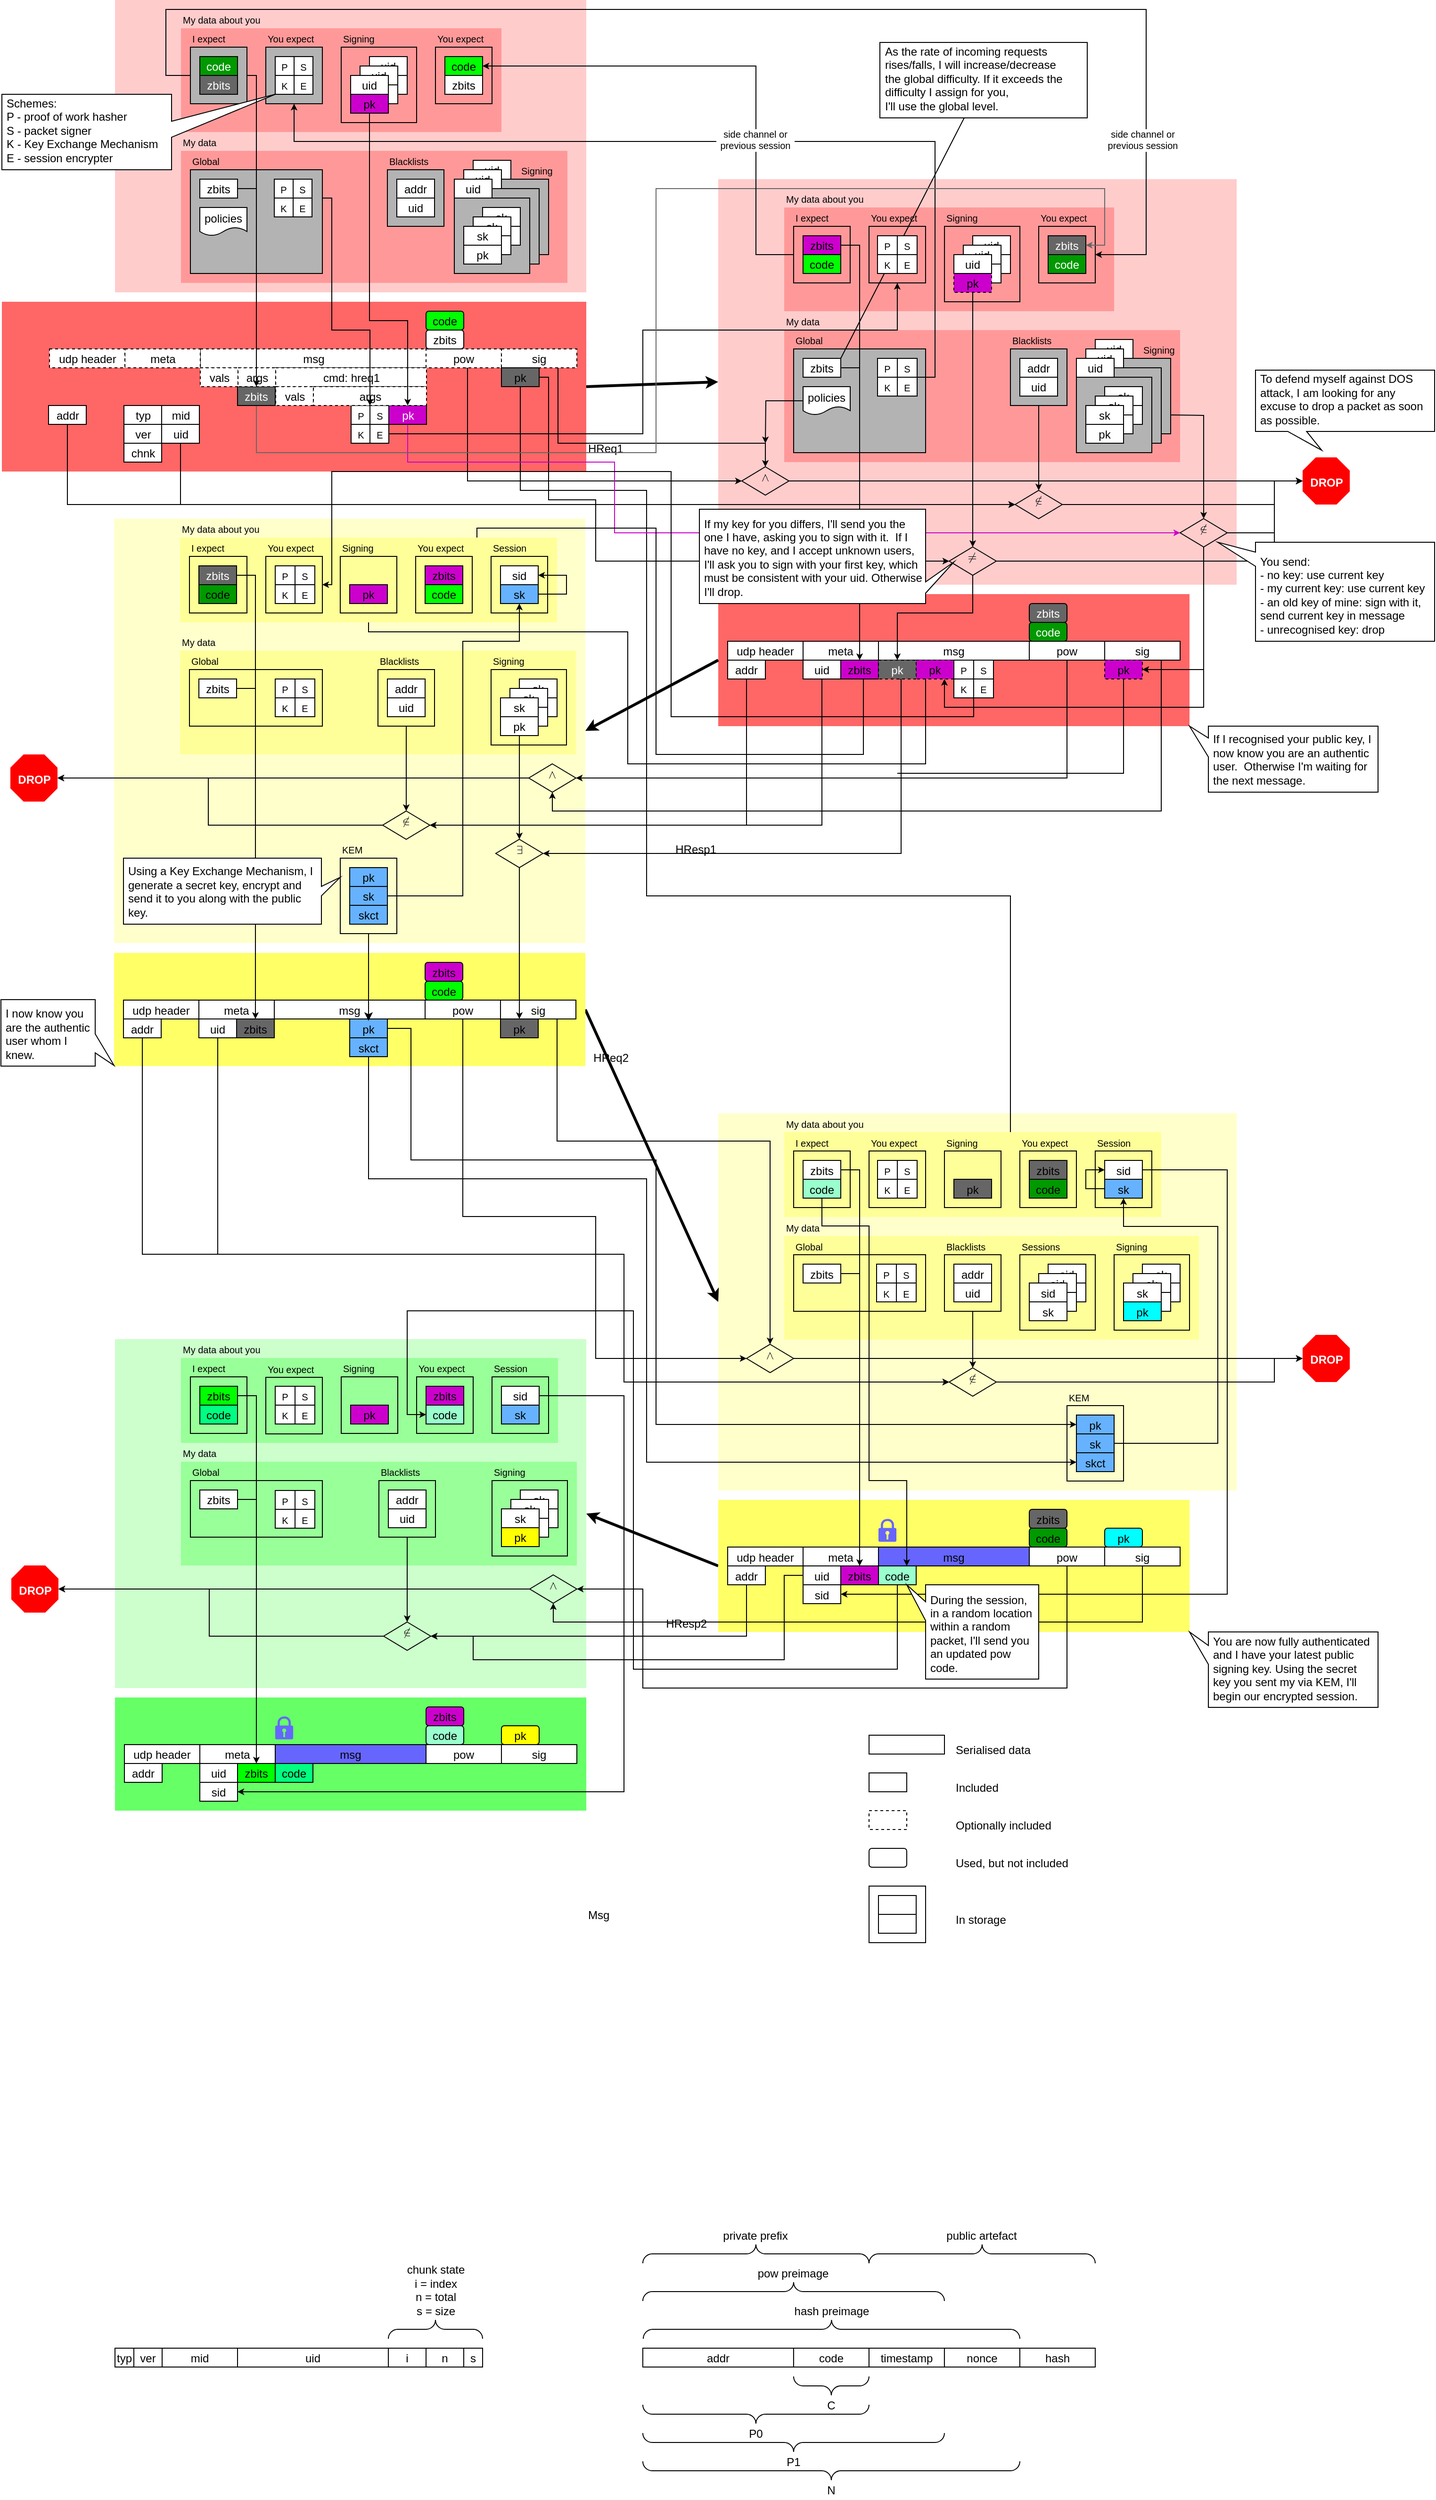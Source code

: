 <mxfile version="22.1.0" type="device">
  <diagram id="kv7PHx32FEg6Kz7sFmCK" name="Page-1">
    <mxGraphModel dx="949" dy="528" grid="1" gridSize="10" guides="1" tooltips="1" connect="1" arrows="1" fold="1" page="1" pageScale="1" pageWidth="1654" pageHeight="1169" math="1" shadow="0">
      <root>
        <mxCell id="0" />
        <mxCell id="1" parent="0" />
        <mxCell id="l79lugpSCJwaI-SIyUf4-210" value="" style="rounded=0;whiteSpace=wrap;html=1;fontSize=12;fillColor=#FFFFCC;strokeColor=none;verticalAlign=bottom;" parent="1" vertex="1">
          <mxGeometry x="159" y="570" width="500" height="450" as="geometry" />
        </mxCell>
        <mxCell id="l79lugpSCJwaI-SIyUf4-207" value="" style="rounded=0;whiteSpace=wrap;html=1;fontSize=12;fillColor=#FFCCCC;strokeColor=none;verticalAlign=bottom;" parent="1" vertex="1">
          <mxGeometry x="160" y="20" width="500" height="310" as="geometry" />
        </mxCell>
        <mxCell id="l79lugpSCJwaI-SIyUf4-96" value="&lt;font style=&quot;font-size: 10px;&quot;&gt;My data&lt;/font&gt;" style="rounded=0;whiteSpace=wrap;html=1;fillColor=#FF9999;labelPosition=center;verticalLabelPosition=top;align=left;verticalAlign=bottom;strokeColor=none;" parent="1" vertex="1">
          <mxGeometry x="230" y="180" width="410" height="140" as="geometry" />
        </mxCell>
        <mxCell id="FvmyTwfiFAlolDD7J4_h-149" value="" style="rounded=0;whiteSpace=wrap;html=1;fillColor=#B3B3B3;labelPosition=center;verticalLabelPosition=top;align=left;verticalAlign=bottom;" parent="1" vertex="1">
          <mxGeometry x="540" y="210" width="80" height="80" as="geometry" />
        </mxCell>
        <mxCell id="FvmyTwfiFAlolDD7J4_h-150" value="uid" style="rounded=0;whiteSpace=wrap;html=1;verticalAlign=bottom;" parent="1" vertex="1">
          <mxGeometry x="540" y="190" width="40" height="20" as="geometry" />
        </mxCell>
        <mxCell id="FvmyTwfiFAlolDD7J4_h-146" value="" style="rounded=0;whiteSpace=wrap;html=1;fillColor=#B3B3B3;labelPosition=center;verticalLabelPosition=top;align=left;verticalAlign=bottom;" parent="1" vertex="1">
          <mxGeometry x="530" y="220" width="80" height="80" as="geometry" />
        </mxCell>
        <mxCell id="FvmyTwfiFAlolDD7J4_h-148" value="uid" style="rounded=0;whiteSpace=wrap;html=1;verticalAlign=bottom;" parent="1" vertex="1">
          <mxGeometry x="530" y="200" width="40" height="20" as="geometry" />
        </mxCell>
        <mxCell id="l79lugpSCJwaI-SIyUf4-44" value="&lt;font style=&quot;font-size: 10px;&quot;&gt;My data about you&lt;/font&gt;" style="rounded=0;whiteSpace=wrap;html=1;fillColor=#FF9999;labelPosition=center;verticalLabelPosition=top;align=left;verticalAlign=bottom;strokeColor=none;" parent="1" vertex="1">
          <mxGeometry x="230" y="50" width="340" height="110" as="geometry" />
        </mxCell>
        <mxCell id="FvmyTwfiFAlolDD7J4_h-120" value="&lt;font style=&quot;font-size: 10px;&quot;&gt;You expect&lt;br&gt;&lt;/font&gt;" style="rounded=0;whiteSpace=wrap;html=1;fillColor=#B3B3B3;labelPosition=center;verticalLabelPosition=top;align=left;verticalAlign=bottom;" parent="1" vertex="1">
          <mxGeometry x="320" y="70" width="60" height="60" as="geometry" />
        </mxCell>
        <mxCell id="y9O9RdLjKv49KQUqyKQ1-35" value="" style="rounded=0;whiteSpace=wrap;html=1;fontSize=12;fillColor=#CCFFCC;strokeColor=none;verticalAlign=bottom;" parent="1" vertex="1">
          <mxGeometry x="160" y="1440" width="500" height="370" as="geometry" />
        </mxCell>
        <mxCell id="l79lugpSCJwaI-SIyUf4-274" value="" style="rounded=0;whiteSpace=wrap;html=1;fontSize=12;fillColor=#FFFFCC;strokeColor=none;verticalAlign=bottom;" parent="1" vertex="1">
          <mxGeometry x="800" y="1200.5" width="550" height="400" as="geometry" />
        </mxCell>
        <mxCell id="l79lugpSCJwaI-SIyUf4-205" value="" style="rounded=0;whiteSpace=wrap;html=1;fontSize=12;fillColor=#FFCCCC;strokeColor=none;verticalAlign=bottom;" parent="1" vertex="1">
          <mxGeometry x="800" y="210" width="550" height="430" as="geometry" />
        </mxCell>
        <mxCell id="l79lugpSCJwaI-SIyUf4-333" style="rounded=0;orthogonalLoop=1;jettySize=auto;html=1;exitX=1;exitY=0.5;exitDx=0;exitDy=0;entryX=0;entryY=0.5;entryDx=0;entryDy=0;strokeWidth=3;fontSize=12;endArrow=classic;endFill=1;startSize=6;endSize=4;targetPerimeterSpacing=0;verticalAlign=bottom;" parent="1" source="l79lugpSCJwaI-SIyUf4-208" target="l79lugpSCJwaI-SIyUf4-274" edge="1">
          <mxGeometry relative="1" as="geometry" />
        </mxCell>
        <mxCell id="l79lugpSCJwaI-SIyUf4-208" value="&amp;nbsp; HReq2" style="rounded=0;whiteSpace=wrap;html=1;fontSize=12;fillColor=#FFFF66;strokeColor=none;labelPosition=right;verticalLabelPosition=middle;align=left;verticalAlign=bottom;" parent="1" vertex="1">
          <mxGeometry x="159" y="1030.5" width="500" height="120" as="geometry" />
        </mxCell>
        <mxCell id="l79lugpSCJwaI-SIyUf4-206" value="&lt;div&gt;HReq1&lt;/div&gt;&lt;div&gt;&lt;br&gt;&lt;/div&gt;" style="rounded=0;whiteSpace=wrap;html=1;fontSize=12;fillColor=#FF6666;strokeColor=none;align=left;labelPosition=right;verticalLabelPosition=middle;verticalAlign=bottom;" parent="1" vertex="1">
          <mxGeometry x="40" y="340" width="620" height="180" as="geometry" />
        </mxCell>
        <mxCell id="l79lugpSCJwaI-SIyUf4-203" value="HResp1" style="rounded=0;whiteSpace=wrap;html=1;fontSize=12;fillColor=#FF6666;strokeColor=none;labelPosition=left;verticalLabelPosition=bottom;align=right;verticalAlign=bottom;" parent="1" vertex="1">
          <mxGeometry x="800" y="650" width="500" height="140" as="geometry" />
        </mxCell>
        <mxCell id="l79lugpSCJwaI-SIyUf4-12" value="" style="rounded=0;whiteSpace=wrap;html=1;fillColor=#B3B3B3;labelPosition=center;verticalLabelPosition=top;align=left;verticalAlign=bottom;" parent="1" vertex="1">
          <mxGeometry x="520" y="230" width="80" height="80" as="geometry" />
        </mxCell>
        <mxCell id="l79lugpSCJwaI-SIyUf4-113" value="&lt;font style=&quot;font-size: 10px;&quot;&gt;My data&lt;/font&gt;" style="rounded=0;whiteSpace=wrap;html=1;fillColor=#FF9999;labelPosition=center;verticalLabelPosition=top;align=left;verticalAlign=bottom;strokeColor=none;" parent="1" vertex="1">
          <mxGeometry x="870" y="370" width="420" height="140" as="geometry" />
        </mxCell>
        <mxCell id="l79lugpSCJwaI-SIyUf4-15" value="&lt;font style=&quot;font-size: 10px;&quot;&gt;You expect&lt;/font&gt;" style="rounded=0;whiteSpace=wrap;html=1;fillColor=none;labelPosition=center;verticalLabelPosition=top;align=left;verticalAlign=bottom;" parent="1" vertex="1">
          <mxGeometry x="500" y="70" width="60" height="60" as="geometry" />
        </mxCell>
        <mxCell id="l79lugpSCJwaI-SIyUf4-1" value="msg" style="rounded=0;whiteSpace=wrap;html=1;verticalAlign=bottom;dashed=1;" parent="1" vertex="1">
          <mxGeometry x="250.5" y="390" width="240" height="20" as="geometry" />
        </mxCell>
        <mxCell id="l79lugpSCJwaI-SIyUf4-2" value="meta" style="rounded=0;whiteSpace=wrap;html=1;verticalAlign=bottom;dashed=1;" parent="1" vertex="1">
          <mxGeometry x="170.5" y="390" width="80" height="20" as="geometry" />
        </mxCell>
        <mxCell id="l79lugpSCJwaI-SIyUf4-247" style="edgeStyle=orthogonalEdgeStyle;rounded=0;orthogonalLoop=1;jettySize=auto;html=1;exitX=0.5;exitY=1;exitDx=0;exitDy=0;entryX=0;entryY=0.5;entryDx=0;entryDy=0;strokeWidth=1;fontSize=12;endArrow=classic;endFill=1;startSize=6;endSize=4;targetPerimeterSpacing=0;verticalAlign=bottom;" parent="1" source="iX_T-wvoYMZho40Z17Dm-5" target="l79lugpSCJwaI-SIyUf4-156" edge="1">
          <mxGeometry relative="1" as="geometry" />
        </mxCell>
        <mxCell id="l79lugpSCJwaI-SIyUf4-3" value="ver" style="rounded=0;whiteSpace=wrap;html=1;verticalAlign=bottom;" parent="1" vertex="1">
          <mxGeometry x="169.5" y="470" width="40" height="20" as="geometry" />
        </mxCell>
        <mxCell id="l79lugpSCJwaI-SIyUf4-145" style="edgeStyle=orthogonalEdgeStyle;rounded=0;orthogonalLoop=1;jettySize=auto;html=1;exitX=0.5;exitY=1;exitDx=0;exitDy=0;entryX=0;entryY=0.5;entryDx=0;entryDy=0;strokeWidth=1;fontSize=10;endArrow=classic;endFill=1;startSize=6;endSize=4;targetPerimeterSpacing=0;verticalAlign=bottom;" parent="1" source="l79lugpSCJwaI-SIyUf4-5" target="l79lugpSCJwaI-SIyUf4-143" edge="1">
          <mxGeometry relative="1" as="geometry">
            <Array as="points">
              <mxPoint x="534" y="530" />
            </Array>
          </mxGeometry>
        </mxCell>
        <mxCell id="l79lugpSCJwaI-SIyUf4-5" value="pow" style="rounded=0;whiteSpace=wrap;html=1;verticalAlign=bottom;dashed=1;" parent="1" vertex="1">
          <mxGeometry x="490" y="390" width="80" height="20" as="geometry" />
        </mxCell>
        <mxCell id="l79lugpSCJwaI-SIyUf4-251" style="edgeStyle=orthogonalEdgeStyle;rounded=0;orthogonalLoop=1;jettySize=auto;html=1;exitX=0.75;exitY=1;exitDx=0;exitDy=0;entryX=0.5;entryY=0;entryDx=0;entryDy=0;strokeWidth=1;fontSize=12;endArrow=classic;endFill=1;startSize=6;endSize=4;targetPerimeterSpacing=0;verticalAlign=bottom;" parent="1" source="l79lugpSCJwaI-SIyUf4-6" target="l79lugpSCJwaI-SIyUf4-143" edge="1">
          <mxGeometry relative="1" as="geometry">
            <Array as="points">
              <mxPoint x="634" y="490" />
              <mxPoint x="854" y="490" />
            </Array>
          </mxGeometry>
        </mxCell>
        <mxCell id="l79lugpSCJwaI-SIyUf4-6" value="sig" style="rounded=0;whiteSpace=wrap;html=1;verticalAlign=bottom;dashed=1;" parent="1" vertex="1">
          <mxGeometry x="570" y="390" width="80" height="20" as="geometry" />
        </mxCell>
        <mxCell id="y9O9RdLjKv49KQUqyKQ1-1" style="edgeStyle=orthogonalEdgeStyle;rounded=0;orthogonalLoop=1;jettySize=auto;html=1;exitX=0.5;exitY=1;exitDx=0;exitDy=0;entryX=1;entryY=0.5;entryDx=0;entryDy=0;endSize=4;verticalAlign=bottom;" parent="1" source="l79lugpSCJwaI-SIyUf4-9" target="l79lugpSCJwaI-SIyUf4-300" edge="1">
          <mxGeometry relative="1" as="geometry">
            <Array as="points">
              <mxPoint x="590" y="540" />
              <mxPoint x="724" y="540" />
              <mxPoint x="724" y="970" />
              <mxPoint x="1110" y="970" />
              <mxPoint x="1110" y="1281" />
            </Array>
          </mxGeometry>
        </mxCell>
        <mxCell id="FvmyTwfiFAlolDD7J4_h-33" style="edgeStyle=orthogonalEdgeStyle;rounded=0;orthogonalLoop=1;jettySize=auto;html=1;exitX=1;exitY=0.5;exitDx=0;exitDy=0;entryX=0;entryY=0.5;entryDx=0;entryDy=0;fontSize=10;endSize=4;verticalAlign=bottom;" parent="1" source="l79lugpSCJwaI-SIyUf4-9" target="l79lugpSCJwaI-SIyUf4-148" edge="1">
          <mxGeometry relative="1" as="geometry">
            <Array as="points">
              <mxPoint x="620" y="420" />
              <mxPoint x="620" y="550" />
              <mxPoint x="670" y="550" />
              <mxPoint x="670" y="615" />
            </Array>
          </mxGeometry>
        </mxCell>
        <mxCell id="l79lugpSCJwaI-SIyUf4-9" value="pk" style="rounded=0;whiteSpace=wrap;html=1;fillColor=#666666;verticalAlign=bottom;" parent="1" vertex="1">
          <mxGeometry x="570" y="410" width="40" height="20" as="geometry" />
        </mxCell>
        <mxCell id="l79lugpSCJwaI-SIyUf4-10" value="udp header" style="rounded=0;whiteSpace=wrap;html=1;verticalAlign=bottom;dashed=1;" parent="1" vertex="1">
          <mxGeometry x="90.5" y="390" width="80" height="20" as="geometry" />
        </mxCell>
        <mxCell id="l79lugpSCJwaI-SIyUf4-246" style="edgeStyle=orthogonalEdgeStyle;rounded=0;orthogonalLoop=1;jettySize=auto;html=1;exitX=0.5;exitY=1;exitDx=0;exitDy=0;entryX=0;entryY=0.5;entryDx=0;entryDy=0;strokeWidth=1;fontSize=12;endArrow=classic;endFill=1;startSize=6;endSize=4;targetPerimeterSpacing=0;verticalAlign=bottom;" parent="1" source="l79lugpSCJwaI-SIyUf4-11" target="l79lugpSCJwaI-SIyUf4-156" edge="1">
          <mxGeometry relative="1" as="geometry" />
        </mxCell>
        <mxCell id="l79lugpSCJwaI-SIyUf4-11" value="addr" style="rounded=0;whiteSpace=wrap;html=1;verticalAlign=bottom;" parent="1" vertex="1">
          <mxGeometry x="89.5" y="450" width="40" height="20" as="geometry" />
        </mxCell>
        <mxCell id="l79lugpSCJwaI-SIyUf4-13" value="zbits" style="rounded=0;whiteSpace=wrap;html=1;fillColor=default;verticalAlign=bottom;" parent="1" vertex="1">
          <mxGeometry x="510" y="100" width="40" height="20" as="geometry" />
        </mxCell>
        <mxCell id="l79lugpSCJwaI-SIyUf4-14" value="code" style="rounded=0;whiteSpace=wrap;html=1;fillColor=#00FF00;verticalAlign=bottom;" parent="1" vertex="1">
          <mxGeometry x="510" y="80" width="40" height="20" as="geometry" />
        </mxCell>
        <mxCell id="l79lugpSCJwaI-SIyUf4-16" value="&lt;font style=&quot;font-size: 10px;&quot;&gt;Global&lt;/font&gt;" style="rounded=0;whiteSpace=wrap;html=1;fillColor=#B3B3B3;labelPosition=center;verticalLabelPosition=top;align=left;verticalAlign=bottom;" parent="1" vertex="1">
          <mxGeometry x="240" y="200" width="140" height="110" as="geometry" />
        </mxCell>
        <mxCell id="l79lugpSCJwaI-SIyUf4-58" style="edgeStyle=orthogonalEdgeStyle;rounded=0;orthogonalLoop=1;jettySize=auto;html=1;exitX=1;exitY=0.5;exitDx=0;exitDy=0;fontSize=10;strokeColor=none;endArrow=none;endFill=0;verticalAlign=bottom;" parent="1" source="l79lugpSCJwaI-SIyUf4-17" edge="1">
          <mxGeometry relative="1" as="geometry">
            <mxPoint x="310" y="220" as="targetPoint" />
          </mxGeometry>
        </mxCell>
        <mxCell id="l79lugpSCJwaI-SIyUf4-59" style="edgeStyle=orthogonalEdgeStyle;rounded=0;orthogonalLoop=1;jettySize=auto;html=1;exitX=1;exitY=0.5;exitDx=0;exitDy=0;fontSize=10;endArrow=none;endFill=0;verticalAlign=bottom;" parent="1" source="l79lugpSCJwaI-SIyUf4-17" edge="1">
          <mxGeometry relative="1" as="geometry">
            <mxPoint x="310" y="220" as="targetPoint" />
          </mxGeometry>
        </mxCell>
        <mxCell id="l79lugpSCJwaI-SIyUf4-17" value="zbits" style="rounded=0;whiteSpace=wrap;html=1;verticalAlign=bottom;" parent="1" vertex="1">
          <mxGeometry x="250" y="210" width="40" height="20" as="geometry" />
        </mxCell>
        <mxCell id="l79lugpSCJwaI-SIyUf4-24" value="zbits" style="rounded=1;whiteSpace=wrap;html=1;fillColor=default;verticalAlign=bottom;" parent="1" vertex="1">
          <mxGeometry x="490" y="370" width="40" height="20" as="geometry" />
        </mxCell>
        <mxCell id="l79lugpSCJwaI-SIyUf4-25" value="code" style="rounded=1;whiteSpace=wrap;html=1;fillColor=#00FF00;verticalAlign=bottom;" parent="1" vertex="1">
          <mxGeometry x="490" y="350" width="40" height="20" as="geometry" />
        </mxCell>
        <mxCell id="l79lugpSCJwaI-SIyUf4-26" value="" style="rounded=1;whiteSpace=wrap;html=1;verticalAlign=bottom;" parent="1" vertex="1">
          <mxGeometry x="960" y="1980" width="40" height="20" as="geometry" />
        </mxCell>
        <mxCell id="l79lugpSCJwaI-SIyUf4-27" value="" style="rounded=0;whiteSpace=wrap;html=1;verticalAlign=bottom;" parent="1" vertex="1">
          <mxGeometry x="960" y="1900" width="40" height="20" as="geometry" />
        </mxCell>
        <mxCell id="l79lugpSCJwaI-SIyUf4-28" value="Included" style="text;html=1;strokeColor=none;fillColor=none;align=left;verticalAlign=bottom;whiteSpace=wrap;rounded=0;" parent="1" vertex="1">
          <mxGeometry x="1050" y="1895" width="60" height="30" as="geometry" />
        </mxCell>
        <mxCell id="l79lugpSCJwaI-SIyUf4-29" value="&lt;div align=&quot;left&quot;&gt;Used, but not included&lt;br&gt;&lt;/div&gt;" style="text;html=1;strokeColor=none;fillColor=none;align=left;verticalAlign=bottom;whiteSpace=wrap;rounded=0;" parent="1" vertex="1">
          <mxGeometry x="1050" y="1975" width="130" height="30" as="geometry" />
        </mxCell>
        <mxCell id="l79lugpSCJwaI-SIyUf4-30" value="" style="rounded=0;whiteSpace=wrap;html=1;verticalAlign=bottom;" parent="1" vertex="1">
          <mxGeometry x="960" y="1860" width="80" height="20" as="geometry" />
        </mxCell>
        <mxCell id="l79lugpSCJwaI-SIyUf4-31" value="Serialised data" style="text;html=1;strokeColor=none;fillColor=none;align=left;verticalAlign=bottom;whiteSpace=wrap;rounded=0;" parent="1" vertex="1">
          <mxGeometry x="1050" y="1855" width="130" height="30" as="geometry" />
        </mxCell>
        <mxCell id="l79lugpSCJwaI-SIyUf4-32" value="" style="rounded=0;whiteSpace=wrap;html=1;fillColor=none;labelPosition=center;verticalLabelPosition=top;align=left;verticalAlign=bottom;" parent="1" vertex="1">
          <mxGeometry x="960" y="2020" width="60" height="60" as="geometry" />
        </mxCell>
        <mxCell id="l79lugpSCJwaI-SIyUf4-33" value="" style="rounded=0;whiteSpace=wrap;html=1;verticalAlign=bottom;" parent="1" vertex="1">
          <mxGeometry x="970" y="2030" width="40" height="20" as="geometry" />
        </mxCell>
        <mxCell id="l79lugpSCJwaI-SIyUf4-34" value="" style="rounded=0;whiteSpace=wrap;html=1;verticalAlign=bottom;" parent="1" vertex="1">
          <mxGeometry x="970" y="2050" width="40" height="20" as="geometry" />
        </mxCell>
        <mxCell id="l79lugpSCJwaI-SIyUf4-35" value="In storage" style="text;html=1;strokeColor=none;fillColor=none;align=left;verticalAlign=bottom;whiteSpace=wrap;rounded=0;" parent="1" vertex="1">
          <mxGeometry x="1050" y="2035" width="130" height="30" as="geometry" />
        </mxCell>
        <mxCell id="l79lugpSCJwaI-SIyUf4-37" value="Optionally included" style="text;html=1;strokeColor=none;fillColor=none;align=left;verticalAlign=bottom;whiteSpace=wrap;rounded=0;" parent="1" vertex="1">
          <mxGeometry x="1050" y="1935" width="120" height="30" as="geometry" />
        </mxCell>
        <mxCell id="l79lugpSCJwaI-SIyUf4-40" value="" style="rounded=0;whiteSpace=wrap;html=1;dashed=1;verticalAlign=bottom;" parent="1" vertex="1">
          <mxGeometry x="960" y="1940" width="40" height="20" as="geometry" />
        </mxCell>
        <mxCell id="l79lugpSCJwaI-SIyUf4-124" style="edgeStyle=orthogonalEdgeStyle;rounded=0;orthogonalLoop=1;jettySize=auto;html=1;exitX=0.5;exitY=1;exitDx=0;exitDy=0;entryX=0;entryY=0.5;entryDx=0;entryDy=0;strokeWidth=1;fontSize=10;endArrow=classic;endFill=1;startSize=6;endSize=4;targetPerimeterSpacing=0;strokeColor=#CC00CC;verticalAlign=bottom;" parent="1" source="l79lugpSCJwaI-SIyUf4-52" target="l79lugpSCJwaI-SIyUf4-137" edge="1">
          <mxGeometry relative="1" as="geometry">
            <mxPoint x="1264" y="490" as="targetPoint" />
            <Array as="points">
              <mxPoint x="471" y="510" />
              <mxPoint x="690" y="510" />
              <mxPoint x="690" y="585" />
            </Array>
          </mxGeometry>
        </mxCell>
        <mxCell id="l79lugpSCJwaI-SIyUf4-52" value="pk" style="rounded=0;whiteSpace=wrap;html=1;fillColor=#CC00CC;fontColor=#FFFFFF;verticalAlign=bottom;" parent="1" vertex="1">
          <mxGeometry x="450.5" y="450" width="40" height="20" as="geometry" />
        </mxCell>
        <mxCell id="l79lugpSCJwaI-SIyUf4-53" value="&lt;font style=&quot;font-size: 10px;&quot;&gt;I expect&lt;/font&gt;" style="rounded=0;whiteSpace=wrap;html=1;fillColor=#B3B3B3;labelPosition=center;verticalLabelPosition=top;align=left;verticalAlign=bottom;" parent="1" vertex="1">
          <mxGeometry x="240" y="70" width="60" height="60" as="geometry" />
        </mxCell>
        <mxCell id="l79lugpSCJwaI-SIyUf4-54" value="zbits" style="rounded=0;whiteSpace=wrap;html=1;fillColor=#666666;fontColor=#FFFFFF;verticalAlign=bottom;" parent="1" vertex="1">
          <mxGeometry x="250" y="100" width="40" height="20" as="geometry" />
        </mxCell>
        <mxCell id="l79lugpSCJwaI-SIyUf4-55" value="code" style="rounded=0;whiteSpace=wrap;html=1;fillColor=#009900;fontColor=#FFFFFF;verticalAlign=bottom;" parent="1" vertex="1">
          <mxGeometry x="250" y="80" width="40" height="20" as="geometry" />
        </mxCell>
        <mxCell id="l79lugpSCJwaI-SIyUf4-63" value="msg" style="rounded=0;whiteSpace=wrap;html=1;verticalAlign=bottom;" parent="1" vertex="1">
          <mxGeometry x="970" y="700" width="160" height="20" as="geometry" />
        </mxCell>
        <mxCell id="l79lugpSCJwaI-SIyUf4-64" value="meta" style="rounded=0;whiteSpace=wrap;html=1;verticalAlign=bottom;" parent="1" vertex="1">
          <mxGeometry x="890" y="700" width="80" height="20" as="geometry" />
        </mxCell>
        <mxCell id="l79lugpSCJwaI-SIyUf4-249" style="edgeStyle=orthogonalEdgeStyle;rounded=0;orthogonalLoop=1;jettySize=auto;html=1;exitX=0.5;exitY=1;exitDx=0;exitDy=0;strokeWidth=1;fontSize=12;endArrow=classic;endFill=1;startSize=6;endSize=4;targetPerimeterSpacing=0;entryX=1;entryY=0.5;entryDx=0;entryDy=0;verticalAlign=bottom;" parent="1" source="l79lugpSCJwaI-SIyUf4-65" target="l79lugpSCJwaI-SIyUf4-241" edge="1">
          <mxGeometry relative="1" as="geometry">
            <mxPoint x="794" y="970" as="targetPoint" />
          </mxGeometry>
        </mxCell>
        <mxCell id="l79lugpSCJwaI-SIyUf4-65" value="uid" style="rounded=0;whiteSpace=wrap;html=1;verticalAlign=bottom;" parent="1" vertex="1">
          <mxGeometry x="890" y="720" width="40" height="20" as="geometry" />
        </mxCell>
        <mxCell id="l79lugpSCJwaI-SIyUf4-243" style="edgeStyle=orthogonalEdgeStyle;rounded=0;orthogonalLoop=1;jettySize=auto;html=1;exitX=0.5;exitY=1;exitDx=0;exitDy=0;entryX=1;entryY=0.5;entryDx=0;entryDy=0;strokeWidth=1;fontSize=12;endArrow=classic;endFill=1;startSize=6;endSize=4;targetPerimeterSpacing=0;verticalAlign=bottom;" parent="1" source="l79lugpSCJwaI-SIyUf4-67" target="l79lugpSCJwaI-SIyUf4-235" edge="1">
          <mxGeometry relative="1" as="geometry" />
        </mxCell>
        <mxCell id="l79lugpSCJwaI-SIyUf4-67" value="pow" style="rounded=0;whiteSpace=wrap;html=1;verticalAlign=bottom;" parent="1" vertex="1">
          <mxGeometry x="1130" y="700" width="80" height="20" as="geometry" />
        </mxCell>
        <mxCell id="l79lugpSCJwaI-SIyUf4-244" style="edgeStyle=orthogonalEdgeStyle;rounded=0;orthogonalLoop=1;jettySize=auto;html=1;exitX=0.75;exitY=1;exitDx=0;exitDy=0;entryX=0.5;entryY=1;entryDx=0;entryDy=0;strokeWidth=1;fontSize=12;endArrow=classic;endFill=1;startSize=6;endSize=4;targetPerimeterSpacing=0;verticalAlign=bottom;" parent="1" source="l79lugpSCJwaI-SIyUf4-68" target="l79lugpSCJwaI-SIyUf4-235" edge="1">
          <mxGeometry relative="1" as="geometry" />
        </mxCell>
        <mxCell id="l79lugpSCJwaI-SIyUf4-68" value="sig" style="rounded=0;whiteSpace=wrap;html=1;verticalAlign=bottom;" parent="1" vertex="1">
          <mxGeometry x="1210" y="700" width="80" height="20" as="geometry" />
        </mxCell>
        <mxCell id="l79lugpSCJwaI-SIyUf4-270" style="edgeStyle=orthogonalEdgeStyle;rounded=0;orthogonalLoop=1;jettySize=auto;html=1;exitX=0.25;exitY=1;exitDx=0;exitDy=0;entryX=0.5;entryY=1;entryDx=0;entryDy=0;strokeWidth=1;fontSize=12;endArrow=classic;endFill=1;startSize=6;endSize=4;targetPerimeterSpacing=0;verticalAlign=bottom;" parent="1" source="l79lugpSCJwaI-SIyUf4-71" target="l79lugpSCJwaI-SIyUf4-222" edge="1">
          <mxGeometry relative="1" as="geometry">
            <Array as="points">
              <mxPoint x="1020" y="830" />
              <mxPoint x="704" y="830" />
              <mxPoint x="704" y="690" />
              <mxPoint x="429" y="690" />
            </Array>
          </mxGeometry>
        </mxCell>
        <mxCell id="l79lugpSCJwaI-SIyUf4-71" value="pk" style="rounded=0;whiteSpace=wrap;html=1;dashed=1;fillColor=#CC00CC;verticalAlign=bottom;" parent="1" vertex="1">
          <mxGeometry x="1010" y="720" width="40" height="20" as="geometry" />
        </mxCell>
        <mxCell id="l79lugpSCJwaI-SIyUf4-72" value="udp header" style="rounded=0;whiteSpace=wrap;html=1;verticalAlign=bottom;" parent="1" vertex="1">
          <mxGeometry x="810" y="700" width="80" height="20" as="geometry" />
        </mxCell>
        <mxCell id="l79lugpSCJwaI-SIyUf4-248" style="edgeStyle=orthogonalEdgeStyle;rounded=0;orthogonalLoop=1;jettySize=auto;html=1;exitX=0.5;exitY=1;exitDx=0;exitDy=0;entryX=1;entryY=0.5;entryDx=0;entryDy=0;strokeWidth=1;fontSize=12;endArrow=classic;endFill=1;startSize=6;endSize=4;targetPerimeterSpacing=0;verticalAlign=bottom;" parent="1" source="l79lugpSCJwaI-SIyUf4-73" target="l79lugpSCJwaI-SIyUf4-241" edge="1">
          <mxGeometry relative="1" as="geometry" />
        </mxCell>
        <mxCell id="l79lugpSCJwaI-SIyUf4-73" value="addr" style="rounded=0;whiteSpace=wrap;html=1;verticalAlign=bottom;" parent="1" vertex="1">
          <mxGeometry x="810" y="720" width="40" height="20" as="geometry" />
        </mxCell>
        <mxCell id="l79lugpSCJwaI-SIyUf4-261" style="edgeStyle=orthogonalEdgeStyle;rounded=0;orthogonalLoop=1;jettySize=auto;html=1;exitX=0.5;exitY=1;exitDx=0;exitDy=0;entryX=1;entryY=0.5;entryDx=0;entryDy=0;strokeWidth=1;fontSize=12;endArrow=classic;endFill=1;startSize=6;endSize=4;targetPerimeterSpacing=0;verticalAlign=bottom;" parent="1" source="l79lugpSCJwaI-SIyUf4-82" target="l79lugpSCJwaI-SIyUf4-214" edge="1">
          <mxGeometry relative="1" as="geometry">
            <Array as="points">
              <mxPoint x="954" y="820" />
              <mxPoint x="734" y="820" />
              <mxPoint x="734" y="580" />
              <mxPoint x="544" y="580" />
              <mxPoint x="544" y="630" />
            </Array>
          </mxGeometry>
        </mxCell>
        <mxCell id="l79lugpSCJwaI-SIyUf4-82" value="zbits" style="rounded=0;whiteSpace=wrap;html=1;fillColor=#CC00CC;verticalAlign=bottom;" parent="1" vertex="1">
          <mxGeometry x="930" y="720" width="40" height="20" as="geometry" />
        </mxCell>
        <mxCell id="l79lugpSCJwaI-SIyUf4-83" value="zbits" style="rounded=1;whiteSpace=wrap;html=1;fillColor=#666666;fontColor=#FFFFFF;verticalAlign=bottom;" parent="1" vertex="1">
          <mxGeometry x="1130" y="660" width="40" height="20" as="geometry" />
        </mxCell>
        <mxCell id="l79lugpSCJwaI-SIyUf4-84" value="code" style="rounded=1;whiteSpace=wrap;html=1;fillColor=#009900;fontColor=#FFFFFF;verticalAlign=bottom;" parent="1" vertex="1">
          <mxGeometry x="1130" y="680" width="40" height="20" as="geometry" />
        </mxCell>
        <mxCell id="l79lugpSCJwaI-SIyUf4-263" style="edgeStyle=orthogonalEdgeStyle;rounded=0;orthogonalLoop=1;jettySize=auto;html=1;exitX=0.5;exitY=1;exitDx=0;exitDy=0;entryX=1;entryY=0.5;entryDx=0;entryDy=0;strokeWidth=1;fontSize=12;endArrow=classic;endFill=1;startSize=6;endSize=4;targetPerimeterSpacing=0;verticalAlign=bottom;" parent="1" source="l79lugpSCJwaI-SIyUf4-87" target="l79lugpSCJwaI-SIyUf4-262" edge="1">
          <mxGeometry relative="1" as="geometry">
            <Array as="points">
              <mxPoint x="994" y="925" />
            </Array>
          </mxGeometry>
        </mxCell>
        <mxCell id="l79lugpSCJwaI-SIyUf4-87" value="pk" style="rounded=0;whiteSpace=wrap;html=1;dashed=1;fillColor=#666666;fontColor=#FFFFFF;verticalAlign=bottom;" parent="1" vertex="1">
          <mxGeometry x="970" y="720" width="40" height="20" as="geometry" />
        </mxCell>
        <mxCell id="l79lugpSCJwaI-SIyUf4-92" value="" style="endArrow=classic;html=1;rounded=0;strokeWidth=3;fontSize=10;startSize=6;endSize=4;targetPerimeterSpacing=0;entryX=0;entryY=0.5;entryDx=0;entryDy=0;exitX=1;exitY=0.5;exitDx=0;exitDy=0;verticalAlign=bottom;" parent="1" source="l79lugpSCJwaI-SIyUf4-206" target="l79lugpSCJwaI-SIyUf4-205" edge="1">
          <mxGeometry width="50" height="50" relative="1" as="geometry">
            <mxPoint x="664" y="370" as="sourcePoint" />
            <mxPoint x="804" y="640" as="targetPoint" />
          </mxGeometry>
        </mxCell>
        <mxCell id="l79lugpSCJwaI-SIyUf4-97" value="&lt;font style=&quot;font-size: 10px;&quot;&gt;My data about you&lt;/font&gt;" style="rounded=0;whiteSpace=wrap;html=1;fillColor=#FF9999;labelPosition=center;verticalLabelPosition=top;align=left;verticalAlign=bottom;strokeColor=none;" parent="1" vertex="1">
          <mxGeometry x="870" y="240" width="350" height="110" as="geometry" />
        </mxCell>
        <mxCell id="l79lugpSCJwaI-SIyUf4-99" value="&lt;font style=&quot;font-size: 10px;&quot;&gt;You expect&lt;/font&gt;" style="rounded=0;whiteSpace=wrap;html=1;fillColor=none;labelPosition=center;verticalLabelPosition=top;align=left;verticalAlign=bottom;" parent="1" vertex="1">
          <mxGeometry x="1140" y="260" width="60" height="60" as="geometry" />
        </mxCell>
        <mxCell id="l79lugpSCJwaI-SIyUf4-102" value="zbits" style="rounded=0;whiteSpace=wrap;html=1;fillColor=#666666;fontColor=#FFFFFF;verticalAlign=bottom;" parent="1" vertex="1">
          <mxGeometry x="1150" y="270" width="40" height="20" as="geometry" />
        </mxCell>
        <mxCell id="l79lugpSCJwaI-SIyUf4-103" value="code" style="rounded=0;whiteSpace=wrap;html=1;fillColor=#009900;fontColor=#FFFFFF;verticalAlign=bottom;" parent="1" vertex="1">
          <mxGeometry x="1150" y="290" width="40" height="20" as="geometry" />
        </mxCell>
        <mxCell id="l79lugpSCJwaI-SIyUf4-104" value="&lt;font style=&quot;font-size: 10px;&quot;&gt;Global&lt;/font&gt;" style="rounded=0;whiteSpace=wrap;html=1;fillColor=#B3B3B3;labelPosition=center;verticalLabelPosition=top;align=left;verticalAlign=bottom;" parent="1" vertex="1">
          <mxGeometry x="880" y="390" width="140" height="110" as="geometry" />
        </mxCell>
        <mxCell id="l79lugpSCJwaI-SIyUf4-105" style="edgeStyle=orthogonalEdgeStyle;rounded=0;orthogonalLoop=1;jettySize=auto;html=1;exitX=1;exitY=0.5;exitDx=0;exitDy=0;fontSize=10;strokeColor=none;endArrow=none;endFill=0;verticalAlign=bottom;" parent="1" source="l79lugpSCJwaI-SIyUf4-107" edge="1">
          <mxGeometry relative="1" as="geometry">
            <mxPoint x="950" y="410" as="targetPoint" />
          </mxGeometry>
        </mxCell>
        <mxCell id="l79lugpSCJwaI-SIyUf4-106" style="edgeStyle=orthogonalEdgeStyle;rounded=0;orthogonalLoop=1;jettySize=auto;html=1;exitX=1;exitY=0.5;exitDx=0;exitDy=0;fontSize=10;endArrow=none;endFill=0;verticalAlign=bottom;" parent="1" source="l79lugpSCJwaI-SIyUf4-107" edge="1">
          <mxGeometry relative="1" as="geometry">
            <mxPoint x="950" y="410" as="targetPoint" />
          </mxGeometry>
        </mxCell>
        <mxCell id="FvmyTwfiFAlolDD7J4_h-67" style="rounded=0;orthogonalLoop=1;jettySize=auto;html=1;exitX=1;exitY=0;exitDx=0;exitDy=0;fontSize=12;endSize=4;endArrow=none;endFill=0;verticalAlign=bottom;" parent="1" source="l79lugpSCJwaI-SIyUf4-107" target="FvmyTwfiFAlolDD7J4_h-65" edge="1">
          <mxGeometry relative="1" as="geometry" />
        </mxCell>
        <mxCell id="l79lugpSCJwaI-SIyUf4-107" value="zbits" style="rounded=0;whiteSpace=wrap;html=1;verticalAlign=bottom;" parent="1" vertex="1">
          <mxGeometry x="890" y="400" width="40" height="20" as="geometry" />
        </mxCell>
        <mxCell id="l79lugpSCJwaI-SIyUf4-115" style="edgeStyle=orthogonalEdgeStyle;rounded=0;orthogonalLoop=1;jettySize=auto;html=1;exitX=0.5;exitY=1;exitDx=0;exitDy=0;entryX=0.5;entryY=0;entryDx=0;entryDy=0;strokeWidth=1;fontSize=10;endArrow=classic;endFill=1;startSize=6;endSize=4;targetPerimeterSpacing=0;startArrow=none;verticalAlign=bottom;" parent="1" source="l79lugpSCJwaI-SIyUf4-148" target="l79lugpSCJwaI-SIyUf4-87" edge="1">
          <mxGeometry relative="1" as="geometry">
            <mxPoint x="1070" y="640" as="sourcePoint" />
            <Array as="points">
              <mxPoint x="1070" y="670" />
              <mxPoint x="990" y="670" />
            </Array>
          </mxGeometry>
        </mxCell>
        <mxCell id="l79lugpSCJwaI-SIyUf4-120" style="edgeStyle=orthogonalEdgeStyle;rounded=0;orthogonalLoop=1;jettySize=auto;html=1;exitX=0.5;exitY=1;exitDx=0;exitDy=0;entryX=0.5;entryY=0;entryDx=0;entryDy=0;strokeWidth=1;fontSize=10;endArrow=classic;endFill=1;startSize=6;endSize=4;targetPerimeterSpacing=0;verticalAlign=bottom;" parent="1" source="k3lNc0yzcSRgI_Wz2h2A-6" target="l79lugpSCJwaI-SIyUf4-148" edge="1">
          <mxGeometry relative="1" as="geometry">
            <mxPoint x="1070" y="610" as="targetPoint" />
            <mxPoint x="1070" y="330" as="sourcePoint" />
          </mxGeometry>
        </mxCell>
        <mxCell id="l79lugpSCJwaI-SIyUf4-110" value="&lt;font style=&quot;font-size: 10px;&quot;&gt;I expect&lt;/font&gt;" style="rounded=0;whiteSpace=wrap;html=1;fillColor=none;labelPosition=center;verticalLabelPosition=top;align=left;verticalAlign=bottom;" parent="1" vertex="1">
          <mxGeometry x="879.97" y="260" width="60" height="60" as="geometry" />
        </mxCell>
        <mxCell id="l79lugpSCJwaI-SIyUf4-114" style="edgeStyle=orthogonalEdgeStyle;rounded=0;orthogonalLoop=1;jettySize=auto;html=1;exitX=1;exitY=0.5;exitDx=0;exitDy=0;entryX=0.5;entryY=0;entryDx=0;entryDy=0;strokeWidth=1;fontSize=10;endArrow=classic;endFill=1;startSize=6;endSize=4;targetPerimeterSpacing=0;verticalAlign=bottom;" parent="1" source="l79lugpSCJwaI-SIyUf4-111" target="l79lugpSCJwaI-SIyUf4-82" edge="1">
          <mxGeometry relative="1" as="geometry">
            <Array as="points">
              <mxPoint x="950" y="280" />
            </Array>
          </mxGeometry>
        </mxCell>
        <mxCell id="l79lugpSCJwaI-SIyUf4-111" value="zbits" style="rounded=0;whiteSpace=wrap;html=1;fillColor=#CC00CC;verticalAlign=bottom;" parent="1" vertex="1">
          <mxGeometry x="889.97" y="270" width="40" height="20" as="geometry" />
        </mxCell>
        <mxCell id="FvmyTwfiFAlolDD7J4_h-85" style="edgeStyle=orthogonalEdgeStyle;rounded=0;orthogonalLoop=1;jettySize=auto;html=1;exitX=1;exitY=1;exitDx=0;exitDy=0;entryX=0.5;entryY=1;entryDx=0;entryDy=0;fontSize=10;endArrow=classic;endFill=1;endSize=4;verticalAlign=bottom;" parent="1" source="FvmyTwfiFAlolDD7J4_h-93" target="FvmyTwfiFAlolDD7J4_h-120" edge="1">
          <mxGeometry relative="1" as="geometry">
            <mxPoint x="1020" y="450" as="sourcePoint" />
            <mxPoint x="350" y="150" as="targetPoint" />
            <Array as="points">
              <mxPoint x="1030" y="420" />
              <mxPoint x="1030" y="170" />
              <mxPoint x="350" y="170" />
            </Array>
          </mxGeometry>
        </mxCell>
        <mxCell id="l79lugpSCJwaI-SIyUf4-112" value="code" style="rounded=0;whiteSpace=wrap;html=1;fillColor=#00FF00;verticalAlign=bottom;" parent="1" vertex="1">
          <mxGeometry x="889.97" y="290" width="40" height="20" as="geometry" />
        </mxCell>
        <mxCell id="l79lugpSCJwaI-SIyUf4-127" value="sk" style="rounded=0;whiteSpace=wrap;html=1;verticalAlign=bottom;" parent="1" vertex="1">
          <mxGeometry x="550" y="240" width="40" height="20" as="geometry" />
        </mxCell>
        <mxCell id="l79lugpSCJwaI-SIyUf4-128" value="pk" style="rounded=0;whiteSpace=wrap;html=1;verticalAlign=bottom;" parent="1" vertex="1">
          <mxGeometry x="550" y="260" width="40" height="20" as="geometry" />
        </mxCell>
        <mxCell id="l79lugpSCJwaI-SIyUf4-125" value="sk" style="rounded=0;whiteSpace=wrap;html=1;verticalAlign=bottom;" parent="1" vertex="1">
          <mxGeometry x="540" y="250" width="40" height="20" as="geometry" />
        </mxCell>
        <mxCell id="l79lugpSCJwaI-SIyUf4-126" value="pk" style="rounded=0;whiteSpace=wrap;html=1;verticalAlign=bottom;" parent="1" vertex="1">
          <mxGeometry x="540" y="270" width="40" height="20" as="geometry" />
        </mxCell>
        <mxCell id="l79lugpSCJwaI-SIyUf4-8" value="pk" style="rounded=0;whiteSpace=wrap;html=1;verticalAlign=bottom;" parent="1" vertex="1">
          <mxGeometry x="530" y="280" width="40" height="20" as="geometry" />
        </mxCell>
        <mxCell id="l79lugpSCJwaI-SIyUf4-7" value="sk" style="rounded=0;whiteSpace=wrap;html=1;verticalAlign=bottom;" parent="1" vertex="1">
          <mxGeometry x="530" y="260" width="40" height="20" as="geometry" />
        </mxCell>
        <mxCell id="l79lugpSCJwaI-SIyUf4-136" style="edgeStyle=orthogonalEdgeStyle;rounded=0;orthogonalLoop=1;jettySize=auto;html=1;exitX=1;exitY=0.5;exitDx=0;exitDy=0;entryX=0.5;entryY=0;entryDx=0;entryDy=0;strokeWidth=1;fontSize=10;endArrow=classic;endFill=1;startSize=6;endSize=4;targetPerimeterSpacing=0;verticalAlign=bottom;" parent="1" target="l79lugpSCJwaI-SIyUf4-137" edge="1">
          <mxGeometry relative="1" as="geometry">
            <mxPoint x="1280" y="580" as="targetPoint" />
            <mxPoint x="1280" y="460" as="sourcePoint" />
          </mxGeometry>
        </mxCell>
        <mxCell id="l79lugpSCJwaI-SIyUf4-138" style="edgeStyle=orthogonalEdgeStyle;rounded=0;orthogonalLoop=1;jettySize=auto;html=1;exitX=0.5;exitY=1;exitDx=0;exitDy=0;entryX=0.75;entryY=1;entryDx=0;entryDy=0;strokeWidth=1;fontSize=10;endArrow=classic;endFill=1;startSize=6;endSize=4;targetPerimeterSpacing=0;verticalAlign=bottom;" parent="1" source="l79lugpSCJwaI-SIyUf4-137" target="l79lugpSCJwaI-SIyUf4-71" edge="1">
          <mxGeometry relative="1" as="geometry">
            <mxPoint x="1315" y="640" as="sourcePoint" />
            <Array as="points">
              <mxPoint x="1315" y="770" />
              <mxPoint x="1040" y="770" />
            </Array>
          </mxGeometry>
        </mxCell>
        <mxCell id="l79lugpSCJwaI-SIyUf4-142" style="edgeStyle=orthogonalEdgeStyle;rounded=0;orthogonalLoop=1;jettySize=auto;html=1;exitX=1;exitY=0.5;exitDx=0;exitDy=0;entryX=0;entryY=0.5;entryDx=0;entryDy=0;entryPerimeter=0;strokeWidth=1;fontSize=10;endArrow=classic;endFill=1;startSize=6;endSize=4;targetPerimeterSpacing=0;verticalAlign=bottom;" parent="1" source="l79lugpSCJwaI-SIyUf4-137" target="l79lugpSCJwaI-SIyUf4-140" edge="1">
          <mxGeometry relative="1" as="geometry">
            <Array as="points">
              <mxPoint x="1390" y="585" />
              <mxPoint x="1390" y="530" />
            </Array>
          </mxGeometry>
        </mxCell>
        <mxCell id="l79lugpSCJwaI-SIyUf4-272" style="edgeStyle=orthogonalEdgeStyle;rounded=0;orthogonalLoop=1;jettySize=auto;html=1;exitX=0.5;exitY=1;exitDx=0;exitDy=0;entryX=1;entryY=0.5;entryDx=0;entryDy=0;strokeWidth=1;fontSize=12;endArrow=classic;endFill=1;startSize=6;endSize=4;targetPerimeterSpacing=0;verticalAlign=bottom;" parent="1" source="l79lugpSCJwaI-SIyUf4-137" target="l79lugpSCJwaI-SIyUf4-271" edge="1">
          <mxGeometry relative="1" as="geometry" />
        </mxCell>
        <mxCell id="l79lugpSCJwaI-SIyUf4-137" value="$$\notin$$" style="rhombus;whiteSpace=wrap;html=1;rounded=0;fontSize=10;fillColor=none;verticalAlign=bottom;" parent="1" vertex="1">
          <mxGeometry x="1290" y="570" width="50" height="30" as="geometry" />
        </mxCell>
        <mxCell id="l79lugpSCJwaI-SIyUf4-140" value="&lt;font color=&quot;#FFFFFF&quot;&gt;DROP&lt;/font&gt;" style="html=1;shape=mxgraph.basic.octagon2;align=center;verticalAlign=middle;dx=7;rounded=0;fontSize=12;fillColor=#FF0000;fontStyle=1;spacing=0;spacingTop=3;strokeWidth=3;strokeColor=none;" parent="1" vertex="1">
          <mxGeometry x="1420" y="505" width="50" height="50" as="geometry" />
        </mxCell>
        <mxCell id="l79lugpSCJwaI-SIyUf4-146" style="edgeStyle=orthogonalEdgeStyle;rounded=0;orthogonalLoop=1;jettySize=auto;html=1;exitX=1;exitY=0.5;exitDx=0;exitDy=0;entryX=0;entryY=0.5;entryDx=0;entryDy=0;entryPerimeter=0;strokeWidth=1;fontSize=10;endArrow=classic;endFill=1;startSize=6;endSize=4;targetPerimeterSpacing=0;verticalAlign=bottom;" parent="1" source="l79lugpSCJwaI-SIyUf4-143" target="l79lugpSCJwaI-SIyUf4-140" edge="1">
          <mxGeometry relative="1" as="geometry">
            <Array as="points">
              <mxPoint x="1420" y="530" />
              <mxPoint x="1420" y="530" />
            </Array>
          </mxGeometry>
        </mxCell>
        <mxCell id="l79lugpSCJwaI-SIyUf4-143" value="$$\wedge$$" style="rhombus;whiteSpace=wrap;html=1;rounded=0;fontSize=10;fillColor=none;verticalAlign=bottom;" parent="1" vertex="1">
          <mxGeometry x="825" y="515" width="50" height="30" as="geometry" />
        </mxCell>
        <mxCell id="l79lugpSCJwaI-SIyUf4-259" style="edgeStyle=orthogonalEdgeStyle;rounded=0;orthogonalLoop=1;jettySize=auto;html=1;exitX=1;exitY=0.5;exitDx=0;exitDy=0;entryX=0;entryY=0.5;entryDx=0;entryDy=0;entryPerimeter=0;strokeWidth=1;fontSize=12;endArrow=classic;endFill=1;startSize=6;endSize=4;targetPerimeterSpacing=0;verticalAlign=bottom;" parent="1" source="l79lugpSCJwaI-SIyUf4-148" target="l79lugpSCJwaI-SIyUf4-140" edge="1">
          <mxGeometry relative="1" as="geometry">
            <Array as="points">
              <mxPoint x="1390" y="615" />
              <mxPoint x="1390" y="530" />
            </Array>
          </mxGeometry>
        </mxCell>
        <mxCell id="l79lugpSCJwaI-SIyUf4-148" value="$$\neq$$" style="rhombus;whiteSpace=wrap;html=1;rounded=0;fontSize=10;fillColor=none;verticalAlign=bottom;" parent="1" vertex="1">
          <mxGeometry x="1045" y="600" width="50" height="30" as="geometry" />
        </mxCell>
        <mxCell id="l79lugpSCJwaI-SIyUf4-149" value="&lt;div style=&quot;font-size: 10px;&quot;&gt;&lt;font style=&quot;font-size: 10px;&quot;&gt;Blacklists&lt;/font&gt;&lt;/div&gt;" style="rounded=0;whiteSpace=wrap;html=1;fillColor=#B3B3B3;labelPosition=center;verticalLabelPosition=top;align=left;verticalAlign=bottom;" parent="1" vertex="1">
          <mxGeometry x="449" y="200" width="60" height="60" as="geometry" />
        </mxCell>
        <mxCell id="l79lugpSCJwaI-SIyUf4-151" value="addr" style="rounded=0;whiteSpace=wrap;html=1;verticalAlign=bottom;" parent="1" vertex="1">
          <mxGeometry x="459" y="210" width="40" height="20" as="geometry" />
        </mxCell>
        <mxCell id="l79lugpSCJwaI-SIyUf4-152" value="uid" style="rounded=0;whiteSpace=wrap;html=1;verticalAlign=bottom;" parent="1" vertex="1">
          <mxGeometry x="459" y="230" width="40" height="20" as="geometry" />
        </mxCell>
        <mxCell id="l79lugpSCJwaI-SIyUf4-159" style="edgeStyle=orthogonalEdgeStyle;rounded=0;orthogonalLoop=1;jettySize=auto;html=1;exitX=0.5;exitY=1;exitDx=0;exitDy=0;entryX=0.5;entryY=0;entryDx=0;entryDy=0;strokeWidth=1;fontSize=10;endArrow=classic;endFill=1;startSize=6;endSize=4;targetPerimeterSpacing=0;verticalAlign=bottom;" parent="1" source="l79lugpSCJwaI-SIyUf4-153" target="l79lugpSCJwaI-SIyUf4-156" edge="1">
          <mxGeometry relative="1" as="geometry" />
        </mxCell>
        <mxCell id="l79lugpSCJwaI-SIyUf4-153" value="&lt;div style=&quot;font-size: 10px;&quot;&gt;&lt;font style=&quot;font-size: 10px;&quot;&gt;Blacklists&lt;/font&gt;&lt;/div&gt;" style="rounded=0;whiteSpace=wrap;html=1;fillColor=#B3B3B3;labelPosition=center;verticalLabelPosition=top;align=left;verticalAlign=bottom;" parent="1" vertex="1">
          <mxGeometry x="1110" y="390" width="60" height="60" as="geometry" />
        </mxCell>
        <mxCell id="l79lugpSCJwaI-SIyUf4-154" value="addr" style="rounded=0;whiteSpace=wrap;html=1;verticalAlign=bottom;" parent="1" vertex="1">
          <mxGeometry x="1120" y="400" width="40" height="20" as="geometry" />
        </mxCell>
        <mxCell id="l79lugpSCJwaI-SIyUf4-155" value="uid" style="rounded=0;whiteSpace=wrap;html=1;verticalAlign=bottom;" parent="1" vertex="1">
          <mxGeometry x="1120" y="420" width="40" height="20" as="geometry" />
        </mxCell>
        <mxCell id="l79lugpSCJwaI-SIyUf4-160" style="edgeStyle=orthogonalEdgeStyle;rounded=0;orthogonalLoop=1;jettySize=auto;html=1;exitX=1;exitY=0.5;exitDx=0;exitDy=0;entryX=0;entryY=0.5;entryDx=0;entryDy=0;entryPerimeter=0;strokeWidth=1;fontSize=10;endArrow=classic;endFill=1;startSize=6;endSize=4;targetPerimeterSpacing=0;verticalAlign=bottom;" parent="1" source="l79lugpSCJwaI-SIyUf4-156" target="l79lugpSCJwaI-SIyUf4-140" edge="1">
          <mxGeometry relative="1" as="geometry">
            <Array as="points">
              <mxPoint x="1390" y="555" />
              <mxPoint x="1390" y="530" />
            </Array>
          </mxGeometry>
        </mxCell>
        <mxCell id="l79lugpSCJwaI-SIyUf4-156" value="$$\notin$$" style="rhombus;whiteSpace=wrap;html=1;rounded=0;fontSize=10;fillColor=none;verticalAlign=bottom;" parent="1" vertex="1">
          <mxGeometry x="1115" y="540" width="50" height="30" as="geometry" />
        </mxCell>
        <mxCell id="l79lugpSCJwaI-SIyUf4-165" value="msg" style="rounded=0;whiteSpace=wrap;html=1;spacing=2;verticalAlign=bottom;" parent="1" vertex="1">
          <mxGeometry x="329" y="1080.5" width="160" height="20" as="geometry" />
        </mxCell>
        <mxCell id="l79lugpSCJwaI-SIyUf4-166" value="meta" style="rounded=0;whiteSpace=wrap;html=1;verticalAlign=bottom;" parent="1" vertex="1">
          <mxGeometry x="249" y="1080.5" width="80" height="20" as="geometry" />
        </mxCell>
        <mxCell id="l79lugpSCJwaI-SIyUf4-336" style="edgeStyle=orthogonalEdgeStyle;rounded=0;orthogonalLoop=1;jettySize=auto;html=1;exitX=0.5;exitY=1;exitDx=0;exitDy=0;strokeWidth=1;fontSize=12;endArrow=classic;endFill=1;startSize=6;endSize=4;targetPerimeterSpacing=0;entryX=0;entryY=0.5;entryDx=0;entryDy=0;verticalAlign=bottom;" parent="1" source="l79lugpSCJwaI-SIyUf4-167" target="l79lugpSCJwaI-SIyUf4-327" edge="1">
          <mxGeometry relative="1" as="geometry">
            <mxPoint x="264.211" y="1280" as="targetPoint" />
            <Array as="points">
              <mxPoint x="269" y="1350" />
              <mxPoint x="700" y="1350" />
              <mxPoint x="700" y="1486" />
            </Array>
          </mxGeometry>
        </mxCell>
        <mxCell id="l79lugpSCJwaI-SIyUf4-167" value="uid" style="rounded=0;whiteSpace=wrap;html=1;verticalAlign=bottom;" parent="1" vertex="1">
          <mxGeometry x="249" y="1100.5" width="40" height="20" as="geometry" />
        </mxCell>
        <mxCell id="FvmyTwfiFAlolDD7J4_h-63" style="edgeStyle=orthogonalEdgeStyle;rounded=0;orthogonalLoop=1;jettySize=auto;html=1;exitX=0.5;exitY=1;exitDx=0;exitDy=0;entryX=0;entryY=0.5;entryDx=0;entryDy=0;fontSize=10;endSize=4;verticalAlign=bottom;" parent="1" source="l79lugpSCJwaI-SIyUf4-169" target="l79lugpSCJwaI-SIyUf4-319" edge="1">
          <mxGeometry relative="1" as="geometry">
            <Array as="points">
              <mxPoint x="529" y="1310" />
              <mxPoint x="670" y="1310" />
              <mxPoint x="670" y="1460" />
            </Array>
          </mxGeometry>
        </mxCell>
        <mxCell id="l79lugpSCJwaI-SIyUf4-169" value="pow" style="rounded=0;whiteSpace=wrap;html=1;verticalAlign=bottom;" parent="1" vertex="1">
          <mxGeometry x="489" y="1080.5" width="80" height="20" as="geometry" />
        </mxCell>
        <mxCell id="l79lugpSCJwaI-SIyUf4-338" style="edgeStyle=orthogonalEdgeStyle;rounded=0;orthogonalLoop=1;jettySize=auto;html=1;exitX=0.75;exitY=1;exitDx=0;exitDy=0;entryX=0.5;entryY=0;entryDx=0;entryDy=0;strokeWidth=1;fontSize=12;endArrow=classic;endFill=1;startSize=6;endSize=4;targetPerimeterSpacing=0;verticalAlign=bottom;" parent="1" source="l79lugpSCJwaI-SIyUf4-170" target="l79lugpSCJwaI-SIyUf4-319" edge="1">
          <mxGeometry relative="1" as="geometry">
            <Array as="points">
              <mxPoint x="629" y="1230" />
              <mxPoint x="855" y="1230" />
            </Array>
          </mxGeometry>
        </mxCell>
        <mxCell id="l79lugpSCJwaI-SIyUf4-170" value="sig" style="rounded=0;whiteSpace=wrap;html=1;verticalAlign=bottom;" parent="1" vertex="1">
          <mxGeometry x="569" y="1080.5" width="80" height="20" as="geometry" />
        </mxCell>
        <mxCell id="l79lugpSCJwaI-SIyUf4-171" value="pk" style="rounded=0;whiteSpace=wrap;html=1;fillColor=#666666;verticalAlign=bottom;" parent="1" vertex="1">
          <mxGeometry x="569" y="1100.5" width="40" height="20" as="geometry" />
        </mxCell>
        <mxCell id="l79lugpSCJwaI-SIyUf4-172" value="udp header" style="rounded=0;whiteSpace=wrap;html=1;verticalAlign=bottom;" parent="1" vertex="1">
          <mxGeometry x="169" y="1080.5" width="80" height="20" as="geometry" />
        </mxCell>
        <mxCell id="FvmyTwfiFAlolDD7J4_h-61" style="edgeStyle=orthogonalEdgeStyle;rounded=0;orthogonalLoop=1;jettySize=auto;html=1;exitX=0.5;exitY=1;exitDx=0;exitDy=0;entryX=0;entryY=0.5;entryDx=0;entryDy=0;fontSize=10;endSize=4;verticalAlign=bottom;" parent="1" source="l79lugpSCJwaI-SIyUf4-173" target="l79lugpSCJwaI-SIyUf4-327" edge="1">
          <mxGeometry relative="1" as="geometry">
            <Array as="points">
              <mxPoint x="189" y="1350" />
              <mxPoint x="700" y="1350" />
              <mxPoint x="700" y="1486" />
            </Array>
          </mxGeometry>
        </mxCell>
        <mxCell id="l79lugpSCJwaI-SIyUf4-173" value="addr" style="rounded=0;whiteSpace=wrap;html=1;verticalAlign=bottom;" parent="1" vertex="1">
          <mxGeometry x="169" y="1100.5" width="40" height="20" as="geometry" />
        </mxCell>
        <mxCell id="l79lugpSCJwaI-SIyUf4-181" value="zbits" style="rounded=1;whiteSpace=wrap;html=1;fillColor=#CC00CC;verticalAlign=bottom;" parent="1" vertex="1">
          <mxGeometry x="489" y="1040.5" width="40" height="20" as="geometry" />
        </mxCell>
        <mxCell id="l79lugpSCJwaI-SIyUf4-182" value="code" style="rounded=1;whiteSpace=wrap;html=1;fillColor=#00FF00;verticalAlign=bottom;" parent="1" vertex="1">
          <mxGeometry x="489" y="1060.5" width="40" height="20" as="geometry" />
        </mxCell>
        <mxCell id="l79lugpSCJwaI-SIyUf4-202" value="" style="endArrow=classic;html=1;rounded=0;strokeWidth=3;fontSize=10;startSize=6;endSize=4;targetPerimeterSpacing=0;exitX=0;exitY=0.5;exitDx=0;exitDy=0;entryX=1;entryY=0.5;entryDx=0;entryDy=0;verticalAlign=bottom;" parent="1" source="l79lugpSCJwaI-SIyUf4-203" target="l79lugpSCJwaI-SIyUf4-210" edge="1">
          <mxGeometry width="50" height="50" relative="1" as="geometry">
            <mxPoint x="804" y="650" as="sourcePoint" />
            <mxPoint x="704" y="790" as="targetPoint" />
          </mxGeometry>
        </mxCell>
        <mxCell id="l79lugpSCJwaI-SIyUf4-209" value="&lt;font color=&quot;#FFFFFF&quot;&gt;DROP&lt;/font&gt;" style="html=1;shape=mxgraph.basic.octagon2;align=center;verticalAlign=middle;dx=7;rounded=0;fontSize=12;fillColor=#FF0000;fontStyle=1;spacing=0;spacingTop=3;strokeWidth=3;strokeColor=none;" parent="1" vertex="1">
          <mxGeometry x="49" y="820" width="50" height="50" as="geometry" />
        </mxCell>
        <mxCell id="l79lugpSCJwaI-SIyUf4-211" value="&lt;font style=&quot;font-size: 10px;&quot;&gt;My data&lt;/font&gt;" style="rounded=0;whiteSpace=wrap;html=1;fillColor=#FFFF99;labelPosition=center;verticalLabelPosition=top;align=left;verticalAlign=bottom;strokeColor=none;" parent="1" vertex="1">
          <mxGeometry x="229" y="710" width="420" height="110" as="geometry" />
        </mxCell>
        <mxCell id="l79lugpSCJwaI-SIyUf4-212" value="&lt;font style=&quot;font-size: 10px;&quot;&gt;My data about you&lt;/font&gt;" style="rounded=0;whiteSpace=wrap;html=1;fillColor=#FFFF99;labelPosition=center;verticalLabelPosition=top;align=left;verticalAlign=bottom;strokeColor=none;" parent="1" vertex="1">
          <mxGeometry x="229" y="590" width="400" height="90" as="geometry" />
        </mxCell>
        <mxCell id="l79lugpSCJwaI-SIyUf4-213" value="&lt;font style=&quot;font-size: 10px;&quot;&gt;You expect&lt;/font&gt;" style="rounded=0;whiteSpace=wrap;html=1;fillColor=none;labelPosition=center;verticalLabelPosition=top;align=left;verticalAlign=bottom;" parent="1" vertex="1">
          <mxGeometry x="479" y="610" width="60" height="60" as="geometry" />
        </mxCell>
        <mxCell id="l79lugpSCJwaI-SIyUf4-214" value="zbits" style="rounded=0;whiteSpace=wrap;html=1;fillColor=#CC00CC;verticalAlign=bottom;" parent="1" vertex="1">
          <mxGeometry x="489" y="620" width="40" height="20" as="geometry" />
        </mxCell>
        <mxCell id="l79lugpSCJwaI-SIyUf4-215" value="code" style="rounded=0;whiteSpace=wrap;html=1;fillColor=#00FF00;verticalAlign=bottom;" parent="1" vertex="1">
          <mxGeometry x="489" y="640" width="40" height="20" as="geometry" />
        </mxCell>
        <mxCell id="l79lugpSCJwaI-SIyUf4-216" value="&lt;font style=&quot;font-size: 10px;&quot;&gt;Global&lt;/font&gt;" style="rounded=0;whiteSpace=wrap;html=1;fillColor=none;labelPosition=center;verticalLabelPosition=top;align=left;verticalAlign=bottom;" parent="1" vertex="1">
          <mxGeometry x="239" y="730" width="141" height="60" as="geometry" />
        </mxCell>
        <mxCell id="l79lugpSCJwaI-SIyUf4-217" style="edgeStyle=orthogonalEdgeStyle;rounded=0;orthogonalLoop=1;jettySize=auto;html=1;exitX=1;exitY=0.5;exitDx=0;exitDy=0;fontSize=10;strokeColor=none;endArrow=none;endFill=0;verticalAlign=bottom;" parent="1" source="l79lugpSCJwaI-SIyUf4-219" edge="1">
          <mxGeometry relative="1" as="geometry">
            <mxPoint x="309" y="750" as="targetPoint" />
          </mxGeometry>
        </mxCell>
        <mxCell id="l79lugpSCJwaI-SIyUf4-218" style="edgeStyle=orthogonalEdgeStyle;rounded=0;orthogonalLoop=1;jettySize=auto;html=1;exitX=1;exitY=0.5;exitDx=0;exitDy=0;fontSize=10;endArrow=none;endFill=0;verticalAlign=bottom;" parent="1" source="l79lugpSCJwaI-SIyUf4-219" edge="1">
          <mxGeometry relative="1" as="geometry">
            <mxPoint x="309" y="750" as="targetPoint" />
          </mxGeometry>
        </mxCell>
        <mxCell id="l79lugpSCJwaI-SIyUf4-219" value="zbits" style="rounded=0;whiteSpace=wrap;html=1;verticalAlign=bottom;" parent="1" vertex="1">
          <mxGeometry x="249" y="740" width="40" height="20" as="geometry" />
        </mxCell>
        <mxCell id="l79lugpSCJwaI-SIyUf4-220" value="&lt;font style=&quot;font-size: 10px;&quot;&gt;Signing&lt;/font&gt;" style="rounded=0;whiteSpace=wrap;html=1;fillColor=none;labelPosition=center;verticalLabelPosition=top;align=left;verticalAlign=bottom;" parent="1" vertex="1">
          <mxGeometry x="399" y="610" width="60" height="60" as="geometry" />
        </mxCell>
        <mxCell id="l79lugpSCJwaI-SIyUf4-222" value="pk" style="rounded=0;whiteSpace=wrap;html=1;fillColor=#CC00CC;verticalAlign=bottom;" parent="1" vertex="1">
          <mxGeometry x="409" y="640" width="40" height="20" as="geometry" />
        </mxCell>
        <mxCell id="l79lugpSCJwaI-SIyUf4-223" value="&lt;font style=&quot;font-size: 10px;&quot;&gt;I expect&lt;/font&gt;" style="rounded=0;whiteSpace=wrap;html=1;fillColor=none;labelPosition=center;verticalLabelPosition=top;align=left;verticalAlign=bottom;" parent="1" vertex="1">
          <mxGeometry x="239" y="610" width="61" height="60" as="geometry" />
        </mxCell>
        <mxCell id="l79lugpSCJwaI-SIyUf4-267" style="edgeStyle=orthogonalEdgeStyle;rounded=0;orthogonalLoop=1;jettySize=auto;html=1;exitX=1;exitY=0.5;exitDx=0;exitDy=0;entryX=0.5;entryY=0;entryDx=0;entryDy=0;strokeWidth=1;fontSize=12;endArrow=classic;endFill=1;startSize=6;endSize=4;targetPerimeterSpacing=0;verticalAlign=bottom;" parent="1" source="l79lugpSCJwaI-SIyUf4-224" target="l79lugpSCJwaI-SIyUf4-266" edge="1">
          <mxGeometry relative="1" as="geometry" />
        </mxCell>
        <mxCell id="l79lugpSCJwaI-SIyUf4-224" value="zbits" style="rounded=0;whiteSpace=wrap;html=1;fillColor=#666666;fontColor=#FFFFFF;verticalAlign=bottom;" parent="1" vertex="1">
          <mxGeometry x="249" y="620" width="40" height="20" as="geometry" />
        </mxCell>
        <mxCell id="l79lugpSCJwaI-SIyUf4-225" value="code" style="rounded=0;whiteSpace=wrap;html=1;fillColor=#009900;verticalAlign=bottom;" parent="1" vertex="1">
          <mxGeometry x="249" y="640" width="40" height="20" as="geometry" />
        </mxCell>
        <mxCell id="l79lugpSCJwaI-SIyUf4-227" value="&lt;font style=&quot;font-size: 10px;&quot;&gt;Signing&lt;/font&gt;" style="rounded=0;whiteSpace=wrap;html=1;fillColor=none;labelPosition=center;verticalLabelPosition=top;align=left;verticalAlign=bottom;" parent="1" vertex="1">
          <mxGeometry x="559" y="730" width="80" height="80" as="geometry" />
        </mxCell>
        <mxCell id="l79lugpSCJwaI-SIyUf4-228" value="sk" style="rounded=0;whiteSpace=wrap;html=1;verticalAlign=bottom;" parent="1" vertex="1">
          <mxGeometry x="589" y="740" width="40" height="20" as="geometry" />
        </mxCell>
        <mxCell id="l79lugpSCJwaI-SIyUf4-229" value="pk" style="rounded=0;whiteSpace=wrap;html=1;verticalAlign=bottom;" parent="1" vertex="1">
          <mxGeometry x="589" y="760" width="40" height="20" as="geometry" />
        </mxCell>
        <mxCell id="l79lugpSCJwaI-SIyUf4-230" value="sk" style="rounded=0;whiteSpace=wrap;html=1;verticalAlign=bottom;" parent="1" vertex="1">
          <mxGeometry x="579" y="750" width="40" height="20" as="geometry" />
        </mxCell>
        <mxCell id="l79lugpSCJwaI-SIyUf4-231" value="pk" style="rounded=0;whiteSpace=wrap;html=1;verticalAlign=bottom;" parent="1" vertex="1">
          <mxGeometry x="579" y="770" width="40" height="20" as="geometry" />
        </mxCell>
        <mxCell id="l79lugpSCJwaI-SIyUf4-265" style="edgeStyle=orthogonalEdgeStyle;rounded=0;orthogonalLoop=1;jettySize=auto;html=1;exitX=0.5;exitY=1;exitDx=0;exitDy=0;entryX=0.5;entryY=0;entryDx=0;entryDy=0;strokeWidth=1;fontSize=12;endArrow=classic;endFill=1;startSize=6;endSize=4;targetPerimeterSpacing=0;verticalAlign=bottom;" parent="1" source="l79lugpSCJwaI-SIyUf4-232" target="l79lugpSCJwaI-SIyUf4-262" edge="1">
          <mxGeometry relative="1" as="geometry" />
        </mxCell>
        <mxCell id="l79lugpSCJwaI-SIyUf4-232" value="pk" style="rounded=0;whiteSpace=wrap;html=1;verticalAlign=bottom;" parent="1" vertex="1">
          <mxGeometry x="569" y="780" width="40" height="20" as="geometry" />
        </mxCell>
        <mxCell id="l79lugpSCJwaI-SIyUf4-233" value="sk" style="rounded=0;whiteSpace=wrap;html=1;verticalAlign=bottom;" parent="1" vertex="1">
          <mxGeometry x="569" y="760" width="40" height="20" as="geometry" />
        </mxCell>
        <mxCell id="l79lugpSCJwaI-SIyUf4-245" style="edgeStyle=orthogonalEdgeStyle;rounded=0;orthogonalLoop=1;jettySize=auto;html=1;exitX=0;exitY=0.5;exitDx=0;exitDy=0;entryX=1;entryY=0.5;entryDx=0;entryDy=0;entryPerimeter=0;strokeWidth=1;fontSize=12;endArrow=classic;endFill=1;startSize=6;endSize=4;targetPerimeterSpacing=0;verticalAlign=bottom;" parent="1" source="l79lugpSCJwaI-SIyUf4-235" target="l79lugpSCJwaI-SIyUf4-209" edge="1">
          <mxGeometry relative="1" as="geometry" />
        </mxCell>
        <mxCell id="l79lugpSCJwaI-SIyUf4-235" value="$$\wedge$$" style="rhombus;whiteSpace=wrap;html=1;rounded=0;fontSize=10;fillColor=none;verticalAlign=bottom;" parent="1" vertex="1">
          <mxGeometry x="599" y="830" width="50" height="30" as="geometry" />
        </mxCell>
        <mxCell id="l79lugpSCJwaI-SIyUf4-237" style="edgeStyle=orthogonalEdgeStyle;rounded=0;orthogonalLoop=1;jettySize=auto;html=1;exitX=0.5;exitY=1;exitDx=0;exitDy=0;entryX=0.5;entryY=0;entryDx=0;entryDy=0;strokeWidth=1;fontSize=10;endArrow=classic;endFill=1;startSize=6;endSize=4;targetPerimeterSpacing=0;verticalAlign=bottom;" parent="1" source="l79lugpSCJwaI-SIyUf4-238" target="l79lugpSCJwaI-SIyUf4-241" edge="1">
          <mxGeometry relative="1" as="geometry" />
        </mxCell>
        <mxCell id="l79lugpSCJwaI-SIyUf4-238" value="&lt;div style=&quot;font-size: 10px;&quot;&gt;&lt;font style=&quot;font-size: 10px;&quot;&gt;Blacklists&lt;/font&gt;&lt;/div&gt;" style="rounded=0;whiteSpace=wrap;html=1;fillColor=none;labelPosition=center;verticalLabelPosition=top;align=left;verticalAlign=bottom;" parent="1" vertex="1">
          <mxGeometry x="439" y="730" width="60" height="60" as="geometry" />
        </mxCell>
        <mxCell id="l79lugpSCJwaI-SIyUf4-239" value="addr" style="rounded=0;whiteSpace=wrap;html=1;verticalAlign=bottom;" parent="1" vertex="1">
          <mxGeometry x="449" y="740" width="40" height="20" as="geometry" />
        </mxCell>
        <mxCell id="l79lugpSCJwaI-SIyUf4-240" value="uid" style="rounded=0;whiteSpace=wrap;html=1;verticalAlign=bottom;" parent="1" vertex="1">
          <mxGeometry x="449" y="760" width="40" height="20" as="geometry" />
        </mxCell>
        <mxCell id="l79lugpSCJwaI-SIyUf4-250" style="edgeStyle=orthogonalEdgeStyle;rounded=0;orthogonalLoop=1;jettySize=auto;html=1;exitX=0;exitY=0.5;exitDx=0;exitDy=0;entryX=1;entryY=0.5;entryDx=0;entryDy=0;entryPerimeter=0;strokeWidth=1;fontSize=12;endArrow=classic;endFill=1;startSize=6;endSize=4;targetPerimeterSpacing=0;verticalAlign=bottom;" parent="1" source="l79lugpSCJwaI-SIyUf4-241" target="l79lugpSCJwaI-SIyUf4-209" edge="1">
          <mxGeometry relative="1" as="geometry">
            <Array as="points">
              <mxPoint x="259" y="895" />
              <mxPoint x="259" y="845" />
            </Array>
          </mxGeometry>
        </mxCell>
        <mxCell id="l79lugpSCJwaI-SIyUf4-241" value="$$\notin$$" style="rhombus;whiteSpace=wrap;html=1;rounded=0;fontSize=10;fillColor=none;verticalAlign=bottom;" parent="1" vertex="1">
          <mxGeometry x="444" y="880" width="50" height="30" as="geometry" />
        </mxCell>
        <mxCell id="l79lugpSCJwaI-SIyUf4-258" value="&lt;div&gt;If I recognised your public key, I now know you are an authentic user.&amp;nbsp; Otherwise I&#39;m waiting for the next message.&lt;br&gt;&lt;/div&gt;" style="shape=callout;whiteSpace=wrap;html=1;perimeter=calloutPerimeter;rounded=0;strokeWidth=1;fontSize=12;fillColor=default;position2=0;size=20;position=0.18;base=20;direction=south;spacingLeft=0;spacingRight=0;spacingBottom=0;spacingTop=0;spacing=5;align=left;verticalAlign=bottom;" parent="1" vertex="1">
          <mxGeometry x="1300" y="790" width="200" height="70" as="geometry" />
        </mxCell>
        <mxCell id="l79lugpSCJwaI-SIyUf4-264" style="edgeStyle=orthogonalEdgeStyle;rounded=0;orthogonalLoop=1;jettySize=auto;html=1;exitX=0.5;exitY=1;exitDx=0;exitDy=0;entryX=0.5;entryY=0;entryDx=0;entryDy=0;strokeWidth=1;fontSize=12;endArrow=classic;endFill=1;startSize=6;endSize=4;targetPerimeterSpacing=0;verticalAlign=bottom;" parent="1" source="l79lugpSCJwaI-SIyUf4-262" target="l79lugpSCJwaI-SIyUf4-171" edge="1">
          <mxGeometry relative="1" as="geometry" />
        </mxCell>
        <mxCell id="l79lugpSCJwaI-SIyUf4-262" value="$$\exists$$" style="rhombus;whiteSpace=wrap;html=1;rounded=0;fontSize=10;fillColor=none;verticalAlign=bottom;" parent="1" vertex="1">
          <mxGeometry x="564" y="910" width="50" height="30" as="geometry" />
        </mxCell>
        <mxCell id="l79lugpSCJwaI-SIyUf4-266" value="zbits" style="rounded=0;whiteSpace=wrap;html=1;fillColor=#666666;verticalAlign=bottom;" parent="1" vertex="1">
          <mxGeometry x="289" y="1100.5" width="40" height="20" as="geometry" />
        </mxCell>
        <mxCell id="l79lugpSCJwaI-SIyUf4-268" value="&lt;div&gt;I now know you are the authentic user whom I knew.&lt;br&gt;&lt;/div&gt;" style="shape=callout;whiteSpace=wrap;html=1;perimeter=calloutPerimeter;rounded=0;strokeWidth=1;fontSize=12;fillColor=default;position2=0.01;size=20;position=0.2;base=20;direction=north;spacingLeft=0;spacingRight=0;spacingBottom=0;spacingTop=0;spacing=5;align=left;verticalAlign=bottom;" parent="1" vertex="1">
          <mxGeometry x="39" y="1080" width="120" height="70.5" as="geometry" />
        </mxCell>
        <mxCell id="nqGvaxhDxNcSeqL16Qmu-1" style="edgeStyle=orthogonalEdgeStyle;rounded=0;orthogonalLoop=1;jettySize=auto;html=1;exitX=0.5;exitY=1;exitDx=0;exitDy=0;endArrow=none;endFill=0;verticalAlign=bottom;" parent="1" source="l79lugpSCJwaI-SIyUf4-271" edge="1">
          <mxGeometry relative="1" as="geometry">
            <mxPoint x="990" y="840" as="targetPoint" />
            <Array as="points">
              <mxPoint x="1230" y="840" />
            </Array>
          </mxGeometry>
        </mxCell>
        <mxCell id="l79lugpSCJwaI-SIyUf4-271" value="pk" style="rounded=0;whiteSpace=wrap;html=1;dashed=1;fillColor=#CC00CC;verticalAlign=bottom;" parent="1" vertex="1">
          <mxGeometry x="1210" y="720" width="40" height="20" as="geometry" />
        </mxCell>
        <mxCell id="y9O9RdLjKv49KQUqyKQ1-83" style="rounded=0;orthogonalLoop=1;jettySize=auto;html=1;exitX=0;exitY=0.5;exitDx=0;exitDy=0;entryX=1;entryY=0.5;entryDx=0;entryDy=0;fontColor=#FFFFFF;endArrow=classic;endFill=1;endSize=4;strokeWidth=3;verticalAlign=bottom;" parent="1" source="l79lugpSCJwaI-SIyUf4-275" target="y9O9RdLjKv49KQUqyKQ1-35" edge="1">
          <mxGeometry relative="1" as="geometry" />
        </mxCell>
        <mxCell id="l79lugpSCJwaI-SIyUf4-275" value="&lt;div&gt;&lt;br&gt;&lt;/div&gt;&lt;div&gt;HResp2&amp;nbsp;&amp;nbsp;&amp;nbsp; &lt;/div&gt;" style="rounded=0;whiteSpace=wrap;html=1;fontSize=12;fillColor=#FFFF66;strokeColor=none;labelPosition=left;verticalLabelPosition=middle;align=right;verticalAlign=bottom;" parent="1" vertex="1">
          <mxGeometry x="800" y="1610.5" width="500" height="140" as="geometry" />
        </mxCell>
        <mxCell id="l79lugpSCJwaI-SIyUf4-276" value="&lt;font style=&quot;font-size: 10px;&quot;&gt;My data&lt;/font&gt;" style="rounded=0;whiteSpace=wrap;html=1;fillColor=#FFFF99;labelPosition=center;verticalLabelPosition=top;align=left;verticalAlign=bottom;strokeColor=none;" parent="1" vertex="1">
          <mxGeometry x="870" y="1330.5" width="440" height="110" as="geometry" />
        </mxCell>
        <mxCell id="l79lugpSCJwaI-SIyUf4-277" value="msg" style="rounded=0;whiteSpace=wrap;html=1;fillColor=#6666FF;verticalAlign=bottom;" parent="1" vertex="1">
          <mxGeometry x="970" y="1660.5" width="160" height="20" as="geometry" />
        </mxCell>
        <mxCell id="l79lugpSCJwaI-SIyUf4-278" value="meta" style="rounded=0;whiteSpace=wrap;html=1;verticalAlign=bottom;" parent="1" vertex="1">
          <mxGeometry x="890" y="1660.5" width="80" height="20" as="geometry" />
        </mxCell>
        <mxCell id="y9O9RdLjKv49KQUqyKQ1-87" style="edgeStyle=orthogonalEdgeStyle;rounded=0;orthogonalLoop=1;jettySize=auto;html=1;exitX=0;exitY=0.5;exitDx=0;exitDy=0;strokeWidth=1;fontColor=#FFFFFF;endArrow=classic;endFill=1;endSize=4;entryX=1;entryY=0.5;entryDx=0;entryDy=0;verticalAlign=bottom;" parent="1" source="l79lugpSCJwaI-SIyUf4-279" target="y9O9RdLjKv49KQUqyKQ1-78" edge="1">
          <mxGeometry relative="1" as="geometry">
            <mxPoint x="714" y="1690" as="targetPoint" />
            <Array as="points">
              <mxPoint x="870" y="1691" />
              <mxPoint x="870" y="1780" />
              <mxPoint x="540" y="1780" />
              <mxPoint x="540" y="1755" />
            </Array>
          </mxGeometry>
        </mxCell>
        <mxCell id="l79lugpSCJwaI-SIyUf4-279" value="uid" style="rounded=0;whiteSpace=wrap;html=1;verticalAlign=bottom;" parent="1" vertex="1">
          <mxGeometry x="890" y="1680.5" width="40" height="20" as="geometry" />
        </mxCell>
        <mxCell id="y9O9RdLjKv49KQUqyKQ1-84" style="edgeStyle=orthogonalEdgeStyle;rounded=0;orthogonalLoop=1;jettySize=auto;html=1;exitX=0.5;exitY=1;exitDx=0;exitDy=0;entryX=1;entryY=0.5;entryDx=0;entryDy=0;strokeWidth=1;fontColor=#FFFFFF;endArrow=classic;endFill=1;endSize=4;verticalAlign=bottom;" parent="1" source="l79lugpSCJwaI-SIyUf4-280" target="y9O9RdLjKv49KQUqyKQ1-72" edge="1">
          <mxGeometry relative="1" as="geometry">
            <Array as="points">
              <mxPoint x="1170" y="1810" />
              <mxPoint x="720" y="1810" />
              <mxPoint x="720" y="1705" />
            </Array>
          </mxGeometry>
        </mxCell>
        <mxCell id="l79lugpSCJwaI-SIyUf4-280" value="pow" style="rounded=0;whiteSpace=wrap;html=1;verticalAlign=bottom;" parent="1" vertex="1">
          <mxGeometry x="1130" y="1660.5" width="80" height="20" as="geometry" />
        </mxCell>
        <mxCell id="y9O9RdLjKv49KQUqyKQ1-85" style="edgeStyle=orthogonalEdgeStyle;rounded=0;orthogonalLoop=1;jettySize=auto;html=1;exitX=0.5;exitY=1;exitDx=0;exitDy=0;entryX=0.5;entryY=1;entryDx=0;entryDy=0;strokeWidth=1;fontColor=#FFFFFF;endArrow=classic;endFill=1;endSize=4;verticalAlign=bottom;" parent="1" source="l79lugpSCJwaI-SIyUf4-281" target="y9O9RdLjKv49KQUqyKQ1-72" edge="1">
          <mxGeometry relative="1" as="geometry" />
        </mxCell>
        <mxCell id="l79lugpSCJwaI-SIyUf4-281" value="sig" style="rounded=0;whiteSpace=wrap;html=1;verticalAlign=bottom;" parent="1" vertex="1">
          <mxGeometry x="1210" y="1660.5" width="80" height="20" as="geometry" />
        </mxCell>
        <mxCell id="l79lugpSCJwaI-SIyUf4-283" value="udp header" style="rounded=0;whiteSpace=wrap;html=1;verticalAlign=bottom;" parent="1" vertex="1">
          <mxGeometry x="810" y="1660.5" width="80" height="20" as="geometry" />
        </mxCell>
        <mxCell id="y9O9RdLjKv49KQUqyKQ1-86" style="edgeStyle=orthogonalEdgeStyle;rounded=0;orthogonalLoop=1;jettySize=auto;html=1;exitX=0.5;exitY=1;exitDx=0;exitDy=0;entryX=1;entryY=0.5;entryDx=0;entryDy=0;strokeWidth=1;fontColor=#FFFFFF;endArrow=classic;endFill=1;endSize=4;verticalAlign=bottom;" parent="1" source="l79lugpSCJwaI-SIyUf4-284" target="y9O9RdLjKv49KQUqyKQ1-78" edge="1">
          <mxGeometry relative="1" as="geometry" />
        </mxCell>
        <mxCell id="l79lugpSCJwaI-SIyUf4-284" value="addr" style="rounded=0;whiteSpace=wrap;html=1;verticalAlign=bottom;" parent="1" vertex="1">
          <mxGeometry x="810" y="1680.5" width="40" height="20" as="geometry" />
        </mxCell>
        <mxCell id="l79lugpSCJwaI-SIyUf4-285" value="zbits" style="rounded=0;whiteSpace=wrap;html=1;fillColor=#CC00CC;verticalAlign=bottom;" parent="1" vertex="1">
          <mxGeometry x="930" y="1680.5" width="40" height="20" as="geometry" />
        </mxCell>
        <mxCell id="l79lugpSCJwaI-SIyUf4-286" value="zbits" style="rounded=1;whiteSpace=wrap;html=1;fillColor=#666666;verticalAlign=bottom;" parent="1" vertex="1">
          <mxGeometry x="1130" y="1620.5" width="40" height="20" as="geometry" />
        </mxCell>
        <mxCell id="l79lugpSCJwaI-SIyUf4-287" value="code" style="rounded=1;whiteSpace=wrap;html=1;fillColor=#009900;verticalAlign=bottom;" parent="1" vertex="1">
          <mxGeometry x="1130" y="1640.5" width="40" height="20" as="geometry" />
        </mxCell>
        <mxCell id="l79lugpSCJwaI-SIyUf4-289" value="&lt;font style=&quot;font-size: 10px;&quot;&gt;My data about you&lt;/font&gt;" style="rounded=0;whiteSpace=wrap;html=1;fillColor=#FFFF99;labelPosition=center;verticalLabelPosition=top;align=left;verticalAlign=bottom;strokeColor=none;" parent="1" vertex="1">
          <mxGeometry x="870" y="1220.5" width="400" height="90" as="geometry" />
        </mxCell>
        <mxCell id="l79lugpSCJwaI-SIyUf4-290" value="&lt;font style=&quot;font-size: 10px;&quot;&gt;You expect&lt;/font&gt;" style="rounded=0;whiteSpace=wrap;html=1;fillColor=none;labelPosition=center;verticalLabelPosition=top;align=left;verticalAlign=bottom;" parent="1" vertex="1">
          <mxGeometry x="1120" y="1240.5" width="60" height="60" as="geometry" />
        </mxCell>
        <mxCell id="l79lugpSCJwaI-SIyUf4-291" value="zbits" style="rounded=0;whiteSpace=wrap;html=1;fillColor=#666666;verticalAlign=bottom;" parent="1" vertex="1">
          <mxGeometry x="1130" y="1250.5" width="40" height="20" as="geometry" />
        </mxCell>
        <mxCell id="l79lugpSCJwaI-SIyUf4-292" value="code" style="rounded=0;whiteSpace=wrap;html=1;fillColor=#009900;verticalAlign=bottom;" parent="1" vertex="1">
          <mxGeometry x="1130" y="1270.5" width="40" height="20" as="geometry" />
        </mxCell>
        <mxCell id="l79lugpSCJwaI-SIyUf4-293" value="&lt;font style=&quot;font-size: 10px;&quot;&gt;Global&lt;/font&gt;" style="rounded=0;whiteSpace=wrap;html=1;fillColor=none;labelPosition=center;verticalLabelPosition=top;align=left;verticalAlign=bottom;" parent="1" vertex="1">
          <mxGeometry x="880" y="1350.5" width="140" height="60" as="geometry" />
        </mxCell>
        <mxCell id="l79lugpSCJwaI-SIyUf4-294" style="edgeStyle=orthogonalEdgeStyle;rounded=0;orthogonalLoop=1;jettySize=auto;html=1;exitX=1;exitY=0.5;exitDx=0;exitDy=0;fontSize=10;strokeColor=none;endArrow=none;endFill=0;verticalAlign=bottom;" parent="1" source="l79lugpSCJwaI-SIyUf4-296" edge="1">
          <mxGeometry relative="1" as="geometry">
            <mxPoint x="950" y="1370.5" as="targetPoint" />
          </mxGeometry>
        </mxCell>
        <mxCell id="l79lugpSCJwaI-SIyUf4-295" style="edgeStyle=orthogonalEdgeStyle;rounded=0;orthogonalLoop=1;jettySize=auto;html=1;exitX=1;exitY=0.5;exitDx=0;exitDy=0;fontSize=10;endArrow=none;endFill=0;verticalAlign=bottom;" parent="1" source="l79lugpSCJwaI-SIyUf4-296" edge="1">
          <mxGeometry relative="1" as="geometry">
            <mxPoint x="950" y="1370.5" as="targetPoint" />
          </mxGeometry>
        </mxCell>
        <mxCell id="l79lugpSCJwaI-SIyUf4-296" value="zbits" style="rounded=0;whiteSpace=wrap;html=1;verticalAlign=bottom;" parent="1" vertex="1">
          <mxGeometry x="890" y="1360.5" width="40" height="20" as="geometry" />
        </mxCell>
        <mxCell id="l79lugpSCJwaI-SIyUf4-297" value="&lt;font style=&quot;font-size: 10px;&quot;&gt;Signing&lt;/font&gt;" style="rounded=0;whiteSpace=wrap;html=1;fillColor=none;labelPosition=center;verticalLabelPosition=top;align=left;verticalAlign=bottom;" parent="1" vertex="1">
          <mxGeometry x="1040" y="1240.5" width="60" height="60" as="geometry" />
        </mxCell>
        <mxCell id="l79lugpSCJwaI-SIyUf4-300" value="pk" style="rounded=0;whiteSpace=wrap;html=1;fillColor=#666666;verticalAlign=bottom;" parent="1" vertex="1">
          <mxGeometry x="1050" y="1270.5" width="40" height="20" as="geometry" />
        </mxCell>
        <mxCell id="l79lugpSCJwaI-SIyUf4-301" value="&lt;font style=&quot;font-size: 10px;&quot;&gt;I expect&lt;/font&gt;" style="rounded=0;whiteSpace=wrap;html=1;fillColor=none;labelPosition=center;verticalLabelPosition=top;align=left;verticalAlign=bottom;" parent="1" vertex="1">
          <mxGeometry x="880" y="1240.5" width="60" height="60" as="geometry" />
        </mxCell>
        <mxCell id="l79lugpSCJwaI-SIyUf4-302" style="edgeStyle=orthogonalEdgeStyle;rounded=0;orthogonalLoop=1;jettySize=auto;html=1;exitX=1;exitY=0.5;exitDx=0;exitDy=0;entryX=0.5;entryY=0;entryDx=0;entryDy=0;strokeWidth=1;fontSize=10;endArrow=classic;endFill=1;startSize=6;endSize=4;targetPerimeterSpacing=0;verticalAlign=bottom;" parent="1" source="l79lugpSCJwaI-SIyUf4-303" target="l79lugpSCJwaI-SIyUf4-285" edge="1">
          <mxGeometry relative="1" as="geometry">
            <Array as="points">
              <mxPoint x="950" y="1260" />
            </Array>
          </mxGeometry>
        </mxCell>
        <mxCell id="l79lugpSCJwaI-SIyUf4-303" value="zbits" style="rounded=0;whiteSpace=wrap;html=1;verticalAlign=bottom;" parent="1" vertex="1">
          <mxGeometry x="890" y="1250.5" width="40" height="20" as="geometry" />
        </mxCell>
        <mxCell id="FvmyTwfiFAlolDD7J4_h-45" style="edgeStyle=orthogonalEdgeStyle;rounded=0;orthogonalLoop=1;jettySize=auto;html=1;exitX=0.5;exitY=1;exitDx=0;exitDy=0;entryX=0.75;entryY=0;entryDx=0;entryDy=0;fontSize=10;endSize=4;verticalAlign=bottom;" parent="1" source="l79lugpSCJwaI-SIyUf4-304" target="FvmyTwfiFAlolDD7J4_h-42" edge="1">
          <mxGeometry relative="1" as="geometry">
            <Array as="points">
              <mxPoint x="910" y="1320" />
              <mxPoint x="960" y="1320" />
              <mxPoint x="960" y="1590" />
              <mxPoint x="1000" y="1590" />
            </Array>
          </mxGeometry>
        </mxCell>
        <mxCell id="l79lugpSCJwaI-SIyUf4-304" value="code" style="rounded=0;whiteSpace=wrap;html=1;fillColor=#99FFCC;verticalAlign=bottom;" parent="1" vertex="1">
          <mxGeometry x="890" y="1270.5" width="40" height="20" as="geometry" />
        </mxCell>
        <mxCell id="l79lugpSCJwaI-SIyUf4-306" value="&lt;font style=&quot;font-size: 10px;&quot;&gt;Signing&lt;/font&gt;" style="rounded=0;whiteSpace=wrap;html=1;fillColor=none;labelPosition=center;verticalLabelPosition=top;align=left;verticalAlign=bottom;" parent="1" vertex="1">
          <mxGeometry x="1220" y="1350.5" width="80" height="80" as="geometry" />
        </mxCell>
        <mxCell id="l79lugpSCJwaI-SIyUf4-307" value="sk" style="rounded=0;whiteSpace=wrap;html=1;verticalAlign=bottom;" parent="1" vertex="1">
          <mxGeometry x="1250" y="1360.5" width="40" height="20" as="geometry" />
        </mxCell>
        <mxCell id="l79lugpSCJwaI-SIyUf4-308" value="pk" style="rounded=0;whiteSpace=wrap;html=1;verticalAlign=bottom;" parent="1" vertex="1">
          <mxGeometry x="1250" y="1380.5" width="40" height="20" as="geometry" />
        </mxCell>
        <mxCell id="l79lugpSCJwaI-SIyUf4-309" value="sk" style="rounded=0;whiteSpace=wrap;html=1;verticalAlign=bottom;" parent="1" vertex="1">
          <mxGeometry x="1240" y="1370.5" width="40" height="20" as="geometry" />
        </mxCell>
        <mxCell id="l79lugpSCJwaI-SIyUf4-310" value="pk" style="rounded=0;whiteSpace=wrap;html=1;verticalAlign=bottom;" parent="1" vertex="1">
          <mxGeometry x="1240" y="1390.5" width="40" height="20" as="geometry" />
        </mxCell>
        <mxCell id="l79lugpSCJwaI-SIyUf4-311" value="pk" style="rounded=0;whiteSpace=wrap;html=1;fillColor=#00FFFF;verticalAlign=bottom;" parent="1" vertex="1">
          <mxGeometry x="1230" y="1400.5" width="40" height="20" as="geometry" />
        </mxCell>
        <mxCell id="l79lugpSCJwaI-SIyUf4-312" value="sk" style="rounded=0;whiteSpace=wrap;html=1;verticalAlign=bottom;" parent="1" vertex="1">
          <mxGeometry x="1230" y="1380.5" width="40" height="20" as="geometry" />
        </mxCell>
        <mxCell id="l79lugpSCJwaI-SIyUf4-317" value="&lt;font color=&quot;#FFFFFF&quot;&gt;DROP&lt;/font&gt;" style="html=1;shape=mxgraph.basic.octagon2;align=center;verticalAlign=middle;dx=7;rounded=0;fontSize=12;fillColor=#FF0000;fontStyle=1;spacing=0;spacingTop=3;strokeWidth=3;strokeColor=none;" parent="1" vertex="1">
          <mxGeometry x="1420" y="1435.5" width="50" height="50" as="geometry" />
        </mxCell>
        <mxCell id="l79lugpSCJwaI-SIyUf4-318" style="edgeStyle=orthogonalEdgeStyle;rounded=0;orthogonalLoop=1;jettySize=auto;html=1;exitX=1;exitY=0.5;exitDx=0;exitDy=0;entryX=0;entryY=0.5;entryDx=0;entryDy=0;entryPerimeter=0;strokeWidth=1;fontSize=10;endArrow=classic;endFill=1;startSize=6;endSize=4;targetPerimeterSpacing=0;verticalAlign=bottom;" parent="1" source="l79lugpSCJwaI-SIyUf4-319" target="l79lugpSCJwaI-SIyUf4-317" edge="1">
          <mxGeometry relative="1" as="geometry">
            <Array as="points">
              <mxPoint x="1420" y="1460.5" />
              <mxPoint x="1420" y="1460.5" />
            </Array>
          </mxGeometry>
        </mxCell>
        <mxCell id="l79lugpSCJwaI-SIyUf4-319" value="$$\wedge$$" style="rhombus;whiteSpace=wrap;html=1;rounded=0;fontSize=10;fillColor=none;verticalAlign=bottom;" parent="1" vertex="1">
          <mxGeometry x="830" y="1445.5" width="50" height="30" as="geometry" />
        </mxCell>
        <mxCell id="l79lugpSCJwaI-SIyUf4-322" style="edgeStyle=orthogonalEdgeStyle;rounded=0;orthogonalLoop=1;jettySize=auto;html=1;exitX=0.5;exitY=1;exitDx=0;exitDy=0;entryX=0.5;entryY=0;entryDx=0;entryDy=0;strokeWidth=1;fontSize=10;endArrow=classic;endFill=1;startSize=6;endSize=4;targetPerimeterSpacing=0;verticalAlign=bottom;" parent="1" source="l79lugpSCJwaI-SIyUf4-323" target="l79lugpSCJwaI-SIyUf4-327" edge="1">
          <mxGeometry relative="1" as="geometry" />
        </mxCell>
        <mxCell id="l79lugpSCJwaI-SIyUf4-323" value="&lt;div style=&quot;font-size: 10px;&quot;&gt;&lt;font style=&quot;font-size: 10px;&quot;&gt;Blacklists&lt;/font&gt;&lt;/div&gt;" style="rounded=0;whiteSpace=wrap;html=1;fillColor=none;labelPosition=center;verticalLabelPosition=top;align=left;verticalAlign=bottom;" parent="1" vertex="1">
          <mxGeometry x="1040" y="1350.5" width="60" height="60" as="geometry" />
        </mxCell>
        <mxCell id="l79lugpSCJwaI-SIyUf4-324" value="addr" style="rounded=0;whiteSpace=wrap;html=1;verticalAlign=bottom;" parent="1" vertex="1">
          <mxGeometry x="1050" y="1360.5" width="40" height="20" as="geometry" />
        </mxCell>
        <mxCell id="l79lugpSCJwaI-SIyUf4-325" value="uid" style="rounded=0;whiteSpace=wrap;html=1;verticalAlign=bottom;" parent="1" vertex="1">
          <mxGeometry x="1050" y="1380.5" width="40" height="20" as="geometry" />
        </mxCell>
        <mxCell id="l79lugpSCJwaI-SIyUf4-326" style="edgeStyle=orthogonalEdgeStyle;rounded=0;orthogonalLoop=1;jettySize=auto;html=1;exitX=1;exitY=0.5;exitDx=0;exitDy=0;entryX=0;entryY=0.5;entryDx=0;entryDy=0;entryPerimeter=0;strokeWidth=1;fontSize=10;endArrow=classic;endFill=1;startSize=6;endSize=4;targetPerimeterSpacing=0;verticalAlign=bottom;" parent="1" source="l79lugpSCJwaI-SIyUf4-327" target="l79lugpSCJwaI-SIyUf4-317" edge="1">
          <mxGeometry relative="1" as="geometry">
            <Array as="points">
              <mxPoint x="1390" y="1485.5" />
              <mxPoint x="1390" y="1460.5" />
            </Array>
          </mxGeometry>
        </mxCell>
        <mxCell id="l79lugpSCJwaI-SIyUf4-327" value="$$\notin$$" style="rhombus;whiteSpace=wrap;html=1;rounded=0;fontSize=10;fillColor=none;verticalAlign=bottom;" parent="1" vertex="1">
          <mxGeometry x="1045" y="1470.5" width="50" height="30" as="geometry" />
        </mxCell>
        <mxCell id="l79lugpSCJwaI-SIyUf4-330" value="&lt;div&gt;You are now fully authenticated and I have your latest public signing key. Using the secret key you sent my via KEM, I&#39;ll begin our encrypted session.&lt;br&gt;&lt;/div&gt;" style="shape=callout;whiteSpace=wrap;html=1;perimeter=calloutPerimeter;rounded=0;strokeWidth=1;fontSize=12;fillColor=default;position2=0;size=20;position=0.18;base=20;direction=south;spacingLeft=0;spacingRight=0;spacingBottom=0;spacingTop=0;spacing=5;align=left;verticalAlign=bottom;" parent="1" vertex="1">
          <mxGeometry x="1300" y="1750.5" width="200" height="80" as="geometry" />
        </mxCell>
        <mxCell id="y9O9RdLjKv49KQUqyKQ1-2" value="To defend myself against DOS attack, I am looking for any excuse to drop a packet as soon as possible." style="shape=callout;whiteSpace=wrap;html=1;perimeter=calloutPerimeter;rounded=0;strokeWidth=1;fontSize=12;fillColor=default;position2=0.37;size=20;position=0.18;base=20;direction=east;spacingLeft=0;spacingRight=0;spacingBottom=0;spacingTop=0;spacing=5;align=left;verticalAlign=bottom;" parent="1" vertex="1">
          <mxGeometry x="1370" y="412.5" width="190" height="85" as="geometry" />
        </mxCell>
        <mxCell id="y9O9RdLjKv49KQUqyKQ1-4" value="&lt;font style=&quot;font-size: 10px;&quot;&gt;Session&lt;/font&gt;" style="rounded=0;whiteSpace=wrap;html=1;fillColor=none;labelPosition=center;verticalLabelPosition=top;align=left;verticalAlign=bottom;" parent="1" vertex="1">
          <mxGeometry x="1199.97" y="1240.5" width="60" height="60" as="geometry" />
        </mxCell>
        <mxCell id="FvmyTwfiFAlolDD7J4_h-29" style="edgeStyle=orthogonalEdgeStyle;rounded=0;orthogonalLoop=1;jettySize=auto;html=1;exitX=1;exitY=0.5;exitDx=0;exitDy=0;entryX=1;entryY=0.5;entryDx=0;entryDy=0;endSize=4;verticalAlign=bottom;" parent="1" source="y9O9RdLjKv49KQUqyKQ1-5" target="FvmyTwfiFAlolDD7J4_h-28" edge="1">
          <mxGeometry relative="1" as="geometry">
            <Array as="points">
              <mxPoint x="1340" y="1260.5" />
              <mxPoint x="1340" y="1710.5" />
            </Array>
          </mxGeometry>
        </mxCell>
        <mxCell id="y9O9RdLjKv49KQUqyKQ1-5" value="sid" style="rounded=0;whiteSpace=wrap;html=1;verticalAlign=bottom;" parent="1" vertex="1">
          <mxGeometry x="1209.97" y="1250.5" width="40" height="20" as="geometry" />
        </mxCell>
        <mxCell id="FvmyTwfiFAlolDD7J4_h-30" style="edgeStyle=orthogonalEdgeStyle;rounded=0;orthogonalLoop=1;jettySize=auto;html=1;exitX=0;exitY=0.5;exitDx=0;exitDy=0;entryX=0;entryY=0.5;entryDx=0;entryDy=0;fontSize=10;endSize=4;verticalAlign=bottom;" parent="1" source="y9O9RdLjKv49KQUqyKQ1-6" target="y9O9RdLjKv49KQUqyKQ1-5" edge="1">
          <mxGeometry relative="1" as="geometry">
            <Array as="points">
              <mxPoint x="1189.97" y="1280.5" />
              <mxPoint x="1189.97" y="1260.5" />
            </Array>
          </mxGeometry>
        </mxCell>
        <mxCell id="y9O9RdLjKv49KQUqyKQ1-6" value="sk" style="rounded=0;whiteSpace=wrap;html=1;fillColor=#66B2FF;verticalAlign=bottom;" parent="1" vertex="1">
          <mxGeometry x="1209.97" y="1270.5" width="40" height="20" as="geometry" />
        </mxCell>
        <mxCell id="y9O9RdLjKv49KQUqyKQ1-10" value="&lt;font style=&quot;font-size: 10px;&quot;&gt;Sessions&lt;/font&gt;" style="rounded=0;whiteSpace=wrap;html=1;fillColor=none;labelPosition=center;verticalLabelPosition=top;align=left;verticalAlign=bottom;" parent="1" vertex="1">
          <mxGeometry x="1120" y="1350.5" width="80" height="80" as="geometry" />
        </mxCell>
        <mxCell id="y9O9RdLjKv49KQUqyKQ1-11" value="sid" style="rounded=0;whiteSpace=wrap;html=1;verticalAlign=bottom;" parent="1" vertex="1">
          <mxGeometry x="1150" y="1360.5" width="40" height="20" as="geometry" />
        </mxCell>
        <mxCell id="y9O9RdLjKv49KQUqyKQ1-12" value="sk" style="rounded=0;whiteSpace=wrap;html=1;verticalAlign=bottom;" parent="1" vertex="1">
          <mxGeometry x="1150" y="1380.5" width="40" height="20" as="geometry" />
        </mxCell>
        <mxCell id="y9O9RdLjKv49KQUqyKQ1-13" value="sid" style="rounded=0;whiteSpace=wrap;html=1;verticalAlign=bottom;" parent="1" vertex="1">
          <mxGeometry x="1140" y="1370.5" width="40" height="20" as="geometry" />
        </mxCell>
        <mxCell id="y9O9RdLjKv49KQUqyKQ1-14" value="sk" style="rounded=0;whiteSpace=wrap;html=1;verticalAlign=bottom;" parent="1" vertex="1">
          <mxGeometry x="1140" y="1390.5" width="40" height="20" as="geometry" />
        </mxCell>
        <mxCell id="y9O9RdLjKv49KQUqyKQ1-15" value="sk" style="rounded=0;whiteSpace=wrap;html=1;verticalAlign=bottom;" parent="1" vertex="1">
          <mxGeometry x="1130" y="1400.5" width="40" height="20" as="geometry" />
        </mxCell>
        <mxCell id="y9O9RdLjKv49KQUqyKQ1-16" value="sid" style="rounded=0;whiteSpace=wrap;html=1;verticalAlign=bottom;" parent="1" vertex="1">
          <mxGeometry x="1130" y="1380.5" width="40" height="20" as="geometry" />
        </mxCell>
        <mxCell id="y9O9RdLjKv49KQUqyKQ1-21" value="&lt;font style=&quot;font-size: 10px;&quot;&gt;KEM&lt;/font&gt;" style="rounded=0;whiteSpace=wrap;html=1;fillColor=none;labelPosition=center;verticalLabelPosition=top;align=left;verticalAlign=bottom;" parent="1" vertex="1">
          <mxGeometry x="1170" y="1510.5" width="60" height="80" as="geometry" />
        </mxCell>
        <mxCell id="y9O9RdLjKv49KQUqyKQ1-25" value="pk" style="rounded=0;whiteSpace=wrap;html=1;fillColor=#66B2FF;verticalAlign=bottom;" parent="1" vertex="1">
          <mxGeometry x="1180" y="1520.5" width="40" height="20" as="geometry" />
        </mxCell>
        <mxCell id="FvmyTwfiFAlolDD7J4_h-18" style="edgeStyle=orthogonalEdgeStyle;rounded=0;orthogonalLoop=1;jettySize=auto;html=1;exitX=1;exitY=0.5;exitDx=0;exitDy=0;entryX=0.5;entryY=1;entryDx=0;entryDy=0;endSize=4;verticalAlign=bottom;" parent="1" source="y9O9RdLjKv49KQUqyKQ1-26" target="y9O9RdLjKv49KQUqyKQ1-6" edge="1">
          <mxGeometry relative="1" as="geometry">
            <Array as="points">
              <mxPoint x="1330" y="1550.5" />
              <mxPoint x="1330" y="1320.5" />
              <mxPoint x="1230" y="1320.5" />
            </Array>
          </mxGeometry>
        </mxCell>
        <mxCell id="y9O9RdLjKv49KQUqyKQ1-26" value="sk" style="rounded=0;whiteSpace=wrap;html=1;fillColor=#66B2FF;verticalAlign=bottom;" parent="1" vertex="1">
          <mxGeometry x="1180" y="1540.5" width="40" height="20" as="geometry" />
        </mxCell>
        <mxCell id="y9O9RdLjKv49KQUqyKQ1-27" value="skct" style="rounded=0;whiteSpace=wrap;html=1;fillColor=#66B2FF;verticalAlign=bottom;" parent="1" vertex="1">
          <mxGeometry x="1180" y="1560.5" width="40" height="20" as="geometry" />
        </mxCell>
        <mxCell id="FvmyTwfiFAlolDD7J4_h-16" style="edgeStyle=orthogonalEdgeStyle;rounded=0;orthogonalLoop=1;jettySize=auto;html=1;exitX=1;exitY=0.5;exitDx=0;exitDy=0;entryX=0;entryY=0.5;entryDx=0;entryDy=0;endSize=4;verticalAlign=bottom;" parent="1" source="y9O9RdLjKv49KQUqyKQ1-30" target="y9O9RdLjKv49KQUqyKQ1-25" edge="1">
          <mxGeometry relative="1" as="geometry">
            <Array as="points">
              <mxPoint x="474" y="1110" />
              <mxPoint x="474" y="1250" />
              <mxPoint x="734" y="1250" />
              <mxPoint x="734" y="1531" />
            </Array>
          </mxGeometry>
        </mxCell>
        <mxCell id="y9O9RdLjKv49KQUqyKQ1-30" value="pk" style="rounded=0;whiteSpace=wrap;html=1;fillColor=#66B2FF;verticalAlign=bottom;" parent="1" vertex="1">
          <mxGeometry x="409" y="1100.5" width="40" height="20" as="geometry" />
        </mxCell>
        <mxCell id="FvmyTwfiFAlolDD7J4_h-17" style="edgeStyle=orthogonalEdgeStyle;rounded=0;orthogonalLoop=1;jettySize=auto;html=1;exitX=0.5;exitY=1;exitDx=0;exitDy=0;entryX=0;entryY=0.5;entryDx=0;entryDy=0;endSize=4;verticalAlign=bottom;" parent="1" source="y9O9RdLjKv49KQUqyKQ1-31" target="y9O9RdLjKv49KQUqyKQ1-27" edge="1">
          <mxGeometry relative="1" as="geometry">
            <Array as="points">
              <mxPoint x="429" y="1270" />
              <mxPoint x="724" y="1270" />
              <mxPoint x="724" y="1570" />
            </Array>
          </mxGeometry>
        </mxCell>
        <mxCell id="y9O9RdLjKv49KQUqyKQ1-31" value="skct" style="rounded=0;whiteSpace=wrap;html=1;fillColor=#66B2FF;verticalAlign=bottom;" parent="1" vertex="1">
          <mxGeometry x="409" y="1120.5" width="40" height="20" as="geometry" />
        </mxCell>
        <mxCell id="y9O9RdLjKv49KQUqyKQ1-34" value="Using a Key Exchange Mechanism, I generate a secret key, encrypt and send it to you along with the public key." style="shape=callout;whiteSpace=wrap;html=1;perimeter=calloutPerimeter;rounded=0;strokeWidth=1;fontSize=12;fillColor=default;position2=0.71;size=20;position=0.43;base=10;direction=north;spacingLeft=0;spacingRight=0;spacingBottom=0;spacingTop=0;spacing=5;align=left;verticalAlign=bottom;" parent="1" vertex="1">
          <mxGeometry x="169" y="930" width="230" height="70" as="geometry" />
        </mxCell>
        <mxCell id="y9O9RdLjKv49KQUqyKQ1-36" value="Msg" style="rounded=0;whiteSpace=wrap;html=1;fontSize=12;fillColor=#66FF66;strokeColor=none;labelPosition=right;verticalLabelPosition=bottom;align=left;verticalAlign=bottom;" parent="1" vertex="1">
          <mxGeometry x="160" y="1820" width="500" height="120" as="geometry" />
        </mxCell>
        <mxCell id="y9O9RdLjKv49KQUqyKQ1-37" value="msg" style="rounded=0;whiteSpace=wrap;html=1;spacing=2;fillColor=#6666FF;verticalAlign=bottom;" parent="1" vertex="1">
          <mxGeometry x="330" y="1870" width="160" height="20" as="geometry" />
        </mxCell>
        <mxCell id="y9O9RdLjKv49KQUqyKQ1-38" value="meta" style="rounded=0;whiteSpace=wrap;html=1;verticalAlign=bottom;" parent="1" vertex="1">
          <mxGeometry x="250" y="1870" width="80" height="20" as="geometry" />
        </mxCell>
        <mxCell id="y9O9RdLjKv49KQUqyKQ1-39" value="uid" style="rounded=0;whiteSpace=wrap;html=1;verticalAlign=bottom;" parent="1" vertex="1">
          <mxGeometry x="250" y="1890" width="40" height="20" as="geometry" />
        </mxCell>
        <mxCell id="y9O9RdLjKv49KQUqyKQ1-40" value="pow" style="rounded=0;whiteSpace=wrap;html=1;verticalAlign=bottom;" parent="1" vertex="1">
          <mxGeometry x="490" y="1870" width="80" height="20" as="geometry" />
        </mxCell>
        <mxCell id="y9O9RdLjKv49KQUqyKQ1-41" value="sig" style="rounded=0;whiteSpace=wrap;html=1;verticalAlign=bottom;" parent="1" vertex="1">
          <mxGeometry x="570" y="1870" width="80" height="20" as="geometry" />
        </mxCell>
        <mxCell id="y9O9RdLjKv49KQUqyKQ1-43" value="udp header" style="rounded=0;whiteSpace=wrap;html=1;verticalAlign=bottom;" parent="1" vertex="1">
          <mxGeometry x="170" y="1870" width="80" height="20" as="geometry" />
        </mxCell>
        <mxCell id="y9O9RdLjKv49KQUqyKQ1-44" value="addr" style="rounded=0;whiteSpace=wrap;html=1;verticalAlign=bottom;" parent="1" vertex="1">
          <mxGeometry x="170" y="1890" width="40" height="20" as="geometry" />
        </mxCell>
        <mxCell id="y9O9RdLjKv49KQUqyKQ1-45" value="zbits" style="rounded=1;whiteSpace=wrap;html=1;fillColor=#CC00CC;verticalAlign=bottom;" parent="1" vertex="1">
          <mxGeometry x="490" y="1830" width="40" height="20" as="geometry" />
        </mxCell>
        <mxCell id="y9O9RdLjKv49KQUqyKQ1-46" value="code" style="rounded=1;whiteSpace=wrap;html=1;fillColor=#99FFCC;verticalAlign=bottom;" parent="1" vertex="1">
          <mxGeometry x="490" y="1850" width="40" height="20" as="geometry" />
        </mxCell>
        <mxCell id="y9O9RdLjKv49KQUqyKQ1-47" value="&lt;font color=&quot;#FFFFFF&quot;&gt;DROP&lt;/font&gt;" style="html=1;shape=mxgraph.basic.octagon2;align=center;verticalAlign=middle;dx=7;rounded=0;fontSize=12;fillColor=#FF0000;fontStyle=1;spacing=0;spacingTop=3;strokeWidth=3;strokeColor=none;" parent="1" vertex="1">
          <mxGeometry x="50" y="1680" width="50" height="50" as="geometry" />
        </mxCell>
        <mxCell id="y9O9RdLjKv49KQUqyKQ1-48" value="&lt;font style=&quot;font-size: 10px;&quot;&gt;My data&lt;/font&gt;" style="rounded=0;whiteSpace=wrap;html=1;fillColor=#99FF99;labelPosition=center;verticalLabelPosition=top;align=left;verticalAlign=bottom;strokeColor=none;" parent="1" vertex="1">
          <mxGeometry x="230" y="1570" width="420" height="110" as="geometry" />
        </mxCell>
        <mxCell id="y9O9RdLjKv49KQUqyKQ1-49" value="&lt;font style=&quot;font-size: 10px;&quot;&gt;My data about you&lt;/font&gt;" style="rounded=0;whiteSpace=wrap;html=1;fillColor=#99FF99;labelPosition=center;verticalLabelPosition=top;align=left;verticalAlign=bottom;strokeColor=none;" parent="1" vertex="1">
          <mxGeometry x="230" y="1460" width="400" height="90" as="geometry" />
        </mxCell>
        <mxCell id="y9O9RdLjKv49KQUqyKQ1-50" value="&lt;font style=&quot;font-size: 10px;&quot;&gt;You expect&lt;/font&gt;" style="rounded=0;whiteSpace=wrap;html=1;fillColor=none;labelPosition=center;verticalLabelPosition=top;align=left;verticalAlign=bottom;" parent="1" vertex="1">
          <mxGeometry x="480" y="1480" width="60" height="60" as="geometry" />
        </mxCell>
        <mxCell id="y9O9RdLjKv49KQUqyKQ1-51" value="zbits" style="rounded=0;whiteSpace=wrap;html=1;fillColor=#CC00CC;verticalAlign=bottom;" parent="1" vertex="1">
          <mxGeometry x="490" y="1490" width="40" height="20" as="geometry" />
        </mxCell>
        <mxCell id="y9O9RdLjKv49KQUqyKQ1-52" value="code" style="rounded=0;whiteSpace=wrap;html=1;fillColor=#99FFCC;verticalAlign=bottom;" parent="1" vertex="1">
          <mxGeometry x="490" y="1510" width="40" height="20" as="geometry" />
        </mxCell>
        <mxCell id="y9O9RdLjKv49KQUqyKQ1-53" value="&lt;font style=&quot;font-size: 10px;&quot;&gt;Global&lt;/font&gt;" style="rounded=0;whiteSpace=wrap;html=1;fillColor=none;labelPosition=center;verticalLabelPosition=top;align=left;verticalAlign=bottom;" parent="1" vertex="1">
          <mxGeometry x="240" y="1590" width="140" height="60" as="geometry" />
        </mxCell>
        <mxCell id="y9O9RdLjKv49KQUqyKQ1-54" style="edgeStyle=orthogonalEdgeStyle;rounded=0;orthogonalLoop=1;jettySize=auto;html=1;exitX=1;exitY=0.5;exitDx=0;exitDy=0;fontSize=10;strokeColor=none;endArrow=none;endFill=0;verticalAlign=bottom;" parent="1" source="y9O9RdLjKv49KQUqyKQ1-56" edge="1">
          <mxGeometry relative="1" as="geometry">
            <mxPoint x="310" y="1610" as="targetPoint" />
          </mxGeometry>
        </mxCell>
        <mxCell id="y9O9RdLjKv49KQUqyKQ1-55" style="edgeStyle=orthogonalEdgeStyle;rounded=0;orthogonalLoop=1;jettySize=auto;html=1;exitX=1;exitY=0.5;exitDx=0;exitDy=0;fontSize=10;endArrow=none;endFill=0;verticalAlign=bottom;" parent="1" source="y9O9RdLjKv49KQUqyKQ1-56" edge="1">
          <mxGeometry relative="1" as="geometry">
            <mxPoint x="310" y="1610" as="targetPoint" />
          </mxGeometry>
        </mxCell>
        <mxCell id="y9O9RdLjKv49KQUqyKQ1-56" value="zbits" style="rounded=0;whiteSpace=wrap;html=1;verticalAlign=bottom;" parent="1" vertex="1">
          <mxGeometry x="250" y="1600" width="40" height="20" as="geometry" />
        </mxCell>
        <mxCell id="y9O9RdLjKv49KQUqyKQ1-57" value="&lt;font style=&quot;font-size: 10px;&quot;&gt;Signing&lt;/font&gt;" style="rounded=0;whiteSpace=wrap;html=1;fillColor=none;labelPosition=center;verticalLabelPosition=top;align=left;verticalAlign=bottom;" parent="1" vertex="1">
          <mxGeometry x="400" y="1480" width="60" height="60" as="geometry" />
        </mxCell>
        <mxCell id="y9O9RdLjKv49KQUqyKQ1-58" value="pk" style="rounded=0;whiteSpace=wrap;html=1;fillColor=#CC00CC;verticalAlign=bottom;" parent="1" vertex="1">
          <mxGeometry x="410" y="1510" width="40" height="20" as="geometry" />
        </mxCell>
        <mxCell id="y9O9RdLjKv49KQUqyKQ1-59" value="&lt;font style=&quot;font-size: 10px;&quot;&gt;I expect&lt;/font&gt;" style="rounded=0;whiteSpace=wrap;html=1;fillColor=none;labelPosition=center;verticalLabelPosition=top;align=left;verticalAlign=bottom;" parent="1" vertex="1">
          <mxGeometry x="240" y="1480" width="60" height="60" as="geometry" />
        </mxCell>
        <mxCell id="y9O9RdLjKv49KQUqyKQ1-60" style="edgeStyle=orthogonalEdgeStyle;rounded=0;orthogonalLoop=1;jettySize=auto;html=1;exitX=1;exitY=0.5;exitDx=0;exitDy=0;entryX=0.5;entryY=0;entryDx=0;entryDy=0;strokeWidth=1;fontSize=12;endArrow=classic;endFill=1;startSize=6;endSize=4;targetPerimeterSpacing=0;verticalAlign=bottom;" parent="1" source="y9O9RdLjKv49KQUqyKQ1-61" target="y9O9RdLjKv49KQUqyKQ1-81" edge="1">
          <mxGeometry relative="1" as="geometry" />
        </mxCell>
        <mxCell id="y9O9RdLjKv49KQUqyKQ1-61" value="zbits" style="rounded=0;whiteSpace=wrap;html=1;fillColor=#00FF00;verticalAlign=bottom;" parent="1" vertex="1">
          <mxGeometry x="250" y="1490" width="40" height="20" as="geometry" />
        </mxCell>
        <mxCell id="y9O9RdLjKv49KQUqyKQ1-62" value="code" style="rounded=0;whiteSpace=wrap;html=1;fillColor=#00FF80;verticalAlign=bottom;" parent="1" vertex="1">
          <mxGeometry x="250" y="1510" width="40" height="20" as="geometry" />
        </mxCell>
        <mxCell id="y9O9RdLjKv49KQUqyKQ1-63" value="&lt;font style=&quot;font-size: 10px;&quot;&gt;Signing&lt;/font&gt;" style="rounded=0;whiteSpace=wrap;html=1;fillColor=none;labelPosition=center;verticalLabelPosition=top;align=left;verticalAlign=bottom;" parent="1" vertex="1">
          <mxGeometry x="560" y="1590" width="80" height="80" as="geometry" />
        </mxCell>
        <mxCell id="y9O9RdLjKv49KQUqyKQ1-64" value="sk" style="rounded=0;whiteSpace=wrap;html=1;verticalAlign=bottom;" parent="1" vertex="1">
          <mxGeometry x="590" y="1600" width="40" height="20" as="geometry" />
        </mxCell>
        <mxCell id="y9O9RdLjKv49KQUqyKQ1-65" value="pk" style="rounded=0;whiteSpace=wrap;html=1;verticalAlign=bottom;" parent="1" vertex="1">
          <mxGeometry x="590" y="1620" width="40" height="20" as="geometry" />
        </mxCell>
        <mxCell id="y9O9RdLjKv49KQUqyKQ1-66" value="sk" style="rounded=0;whiteSpace=wrap;html=1;verticalAlign=bottom;" parent="1" vertex="1">
          <mxGeometry x="580" y="1610" width="40" height="20" as="geometry" />
        </mxCell>
        <mxCell id="y9O9RdLjKv49KQUqyKQ1-67" value="pk" style="rounded=0;whiteSpace=wrap;html=1;verticalAlign=bottom;" parent="1" vertex="1">
          <mxGeometry x="580" y="1630" width="40" height="20" as="geometry" />
        </mxCell>
        <mxCell id="y9O9RdLjKv49KQUqyKQ1-69" value="pk" style="rounded=0;whiteSpace=wrap;html=1;fillColor=#FFFF00;verticalAlign=bottom;" parent="1" vertex="1">
          <mxGeometry x="570" y="1640" width="40" height="20" as="geometry" />
        </mxCell>
        <mxCell id="y9O9RdLjKv49KQUqyKQ1-70" value="sk" style="rounded=0;whiteSpace=wrap;html=1;verticalAlign=bottom;" parent="1" vertex="1">
          <mxGeometry x="570" y="1620" width="40" height="20" as="geometry" />
        </mxCell>
        <mxCell id="y9O9RdLjKv49KQUqyKQ1-71" style="edgeStyle=orthogonalEdgeStyle;rounded=0;orthogonalLoop=1;jettySize=auto;html=1;exitX=0;exitY=0.5;exitDx=0;exitDy=0;entryX=1;entryY=0.5;entryDx=0;entryDy=0;entryPerimeter=0;strokeWidth=1;fontSize=12;endArrow=classic;endFill=1;startSize=6;endSize=4;targetPerimeterSpacing=0;verticalAlign=bottom;" parent="1" source="y9O9RdLjKv49KQUqyKQ1-72" target="y9O9RdLjKv49KQUqyKQ1-47" edge="1">
          <mxGeometry relative="1" as="geometry" />
        </mxCell>
        <mxCell id="y9O9RdLjKv49KQUqyKQ1-72" value="$$\wedge$$" style="rhombus;whiteSpace=wrap;html=1;rounded=0;fontSize=10;fillColor=none;verticalAlign=bottom;" parent="1" vertex="1">
          <mxGeometry x="600" y="1690" width="50" height="30" as="geometry" />
        </mxCell>
        <mxCell id="y9O9RdLjKv49KQUqyKQ1-73" style="edgeStyle=orthogonalEdgeStyle;rounded=0;orthogonalLoop=1;jettySize=auto;html=1;exitX=0.5;exitY=1;exitDx=0;exitDy=0;entryX=0.5;entryY=0;entryDx=0;entryDy=0;strokeWidth=1;fontSize=10;endArrow=classic;endFill=1;startSize=6;endSize=4;targetPerimeterSpacing=0;verticalAlign=bottom;" parent="1" source="y9O9RdLjKv49KQUqyKQ1-74" target="y9O9RdLjKv49KQUqyKQ1-78" edge="1">
          <mxGeometry relative="1" as="geometry" />
        </mxCell>
        <mxCell id="y9O9RdLjKv49KQUqyKQ1-74" value="&lt;div style=&quot;font-size: 10px;&quot;&gt;&lt;font style=&quot;font-size: 10px;&quot;&gt;Blacklists&lt;/font&gt;&lt;/div&gt;" style="rounded=0;whiteSpace=wrap;html=1;fillColor=none;labelPosition=center;verticalLabelPosition=top;align=left;verticalAlign=bottom;" parent="1" vertex="1">
          <mxGeometry x="440" y="1590" width="60" height="60" as="geometry" />
        </mxCell>
        <mxCell id="y9O9RdLjKv49KQUqyKQ1-75" value="addr" style="rounded=0;whiteSpace=wrap;html=1;verticalAlign=bottom;" parent="1" vertex="1">
          <mxGeometry x="450" y="1600" width="40" height="20" as="geometry" />
        </mxCell>
        <mxCell id="y9O9RdLjKv49KQUqyKQ1-76" value="uid" style="rounded=0;whiteSpace=wrap;html=1;verticalAlign=bottom;" parent="1" vertex="1">
          <mxGeometry x="450" y="1620" width="40" height="20" as="geometry" />
        </mxCell>
        <mxCell id="y9O9RdLjKv49KQUqyKQ1-77" style="edgeStyle=orthogonalEdgeStyle;rounded=0;orthogonalLoop=1;jettySize=auto;html=1;exitX=0;exitY=0.5;exitDx=0;exitDy=0;entryX=1;entryY=0.5;entryDx=0;entryDy=0;entryPerimeter=0;strokeWidth=1;fontSize=12;endArrow=classic;endFill=1;startSize=6;endSize=4;targetPerimeterSpacing=0;verticalAlign=bottom;" parent="1" source="y9O9RdLjKv49KQUqyKQ1-78" target="y9O9RdLjKv49KQUqyKQ1-47" edge="1">
          <mxGeometry relative="1" as="geometry">
            <Array as="points">
              <mxPoint x="260" y="1755" />
              <mxPoint x="260" y="1705" />
            </Array>
          </mxGeometry>
        </mxCell>
        <mxCell id="y9O9RdLjKv49KQUqyKQ1-78" value="$$\notin$$" style="rhombus;whiteSpace=wrap;html=1;rounded=0;fontSize=10;fillColor=none;verticalAlign=bottom;" parent="1" vertex="1">
          <mxGeometry x="445" y="1740" width="50" height="30" as="geometry" />
        </mxCell>
        <mxCell id="y9O9RdLjKv49KQUqyKQ1-81" value="zbits" style="rounded=0;whiteSpace=wrap;html=1;fillColor=#00FF00;verticalAlign=bottom;" parent="1" vertex="1">
          <mxGeometry x="290" y="1890" width="40" height="20" as="geometry" />
        </mxCell>
        <mxCell id="y9O9RdLjKv49KQUqyKQ1-88" value="pk" style="rounded=1;whiteSpace=wrap;html=1;fillColor=#FFFF00;verticalAlign=bottom;" parent="1" vertex="1">
          <mxGeometry x="570" y="1850" width="40" height="20" as="geometry" />
        </mxCell>
        <mxCell id="y9O9RdLjKv49KQUqyKQ1-89" value="pk" style="rounded=1;whiteSpace=wrap;html=1;fillColor=#00FFFF;verticalAlign=bottom;" parent="1" vertex="1">
          <mxGeometry x="1210" y="1640.5" width="40" height="20" as="geometry" />
        </mxCell>
        <mxCell id="y9O9RdLjKv49KQUqyKQ1-92" value="&lt;div&gt;You send:&lt;/div&gt;&lt;div&gt;- no key: use current key&lt;br&gt;- my current key: use current key&lt;br&gt;- an old key of mine: sign with it, send current key in message&lt;br&gt;- unrecognised key: drop&lt;/div&gt;" style="shape=callout;whiteSpace=wrap;html=1;perimeter=calloutPerimeter;rounded=0;strokeWidth=1;fontSize=12;fillColor=default;position2=0;size=40;position=0.1;base=15;direction=south;spacingLeft=0;spacingRight=0;spacingBottom=0;spacingTop=0;spacing=5;align=left;verticalAlign=bottom;" parent="1" vertex="1">
          <mxGeometry x="1330" y="595" width="230" height="105" as="geometry" />
        </mxCell>
        <mxCell id="FvmyTwfiFAlolDD7J4_h-9" style="edgeStyle=orthogonalEdgeStyle;rounded=0;orthogonalLoop=1;jettySize=auto;html=1;exitX=0.5;exitY=1;exitDx=0;exitDy=0;entryX=0.625;entryY=1.1;entryDx=0;entryDy=0;entryPerimeter=0;verticalAlign=bottom;" parent="1" source="FvmyTwfiFAlolDD7J4_h-5" target="l79lugpSCJwaI-SIyUf4-165" edge="1">
          <mxGeometry relative="1" as="geometry" />
        </mxCell>
        <mxCell id="FvmyTwfiFAlolDD7J4_h-5" value="&lt;font style=&quot;font-size: 10px;&quot;&gt;KEM&lt;/font&gt;" style="rounded=0;whiteSpace=wrap;html=1;fillColor=none;labelPosition=center;verticalLabelPosition=top;align=left;verticalAlign=bottom;" parent="1" vertex="1">
          <mxGeometry x="399" y="930" width="60" height="80" as="geometry" />
        </mxCell>
        <mxCell id="FvmyTwfiFAlolDD7J4_h-6" value="pk" style="rounded=0;whiteSpace=wrap;html=1;fillColor=#66B2FF;verticalAlign=bottom;" parent="1" vertex="1">
          <mxGeometry x="409" y="940" width="40" height="20" as="geometry" />
        </mxCell>
        <mxCell id="FvmyTwfiFAlolDD7J4_h-14" style="edgeStyle=orthogonalEdgeStyle;rounded=0;orthogonalLoop=1;jettySize=auto;html=1;exitX=1;exitY=0.5;exitDx=0;exitDy=0;entryX=0.5;entryY=1;entryDx=0;entryDy=0;endSize=4;verticalAlign=bottom;" parent="1" source="FvmyTwfiFAlolDD7J4_h-7" target="FvmyTwfiFAlolDD7J4_h-12" edge="1">
          <mxGeometry relative="1" as="geometry">
            <Array as="points">
              <mxPoint x="529" y="970" />
              <mxPoint x="529" y="700" />
              <mxPoint x="589" y="700" />
            </Array>
          </mxGeometry>
        </mxCell>
        <mxCell id="FvmyTwfiFAlolDD7J4_h-7" value="sk" style="rounded=0;whiteSpace=wrap;html=1;fillColor=#66B2FF;verticalAlign=bottom;" parent="1" vertex="1">
          <mxGeometry x="409" y="960" width="40" height="20" as="geometry" />
        </mxCell>
        <mxCell id="FvmyTwfiFAlolDD7J4_h-8" value="skct" style="rounded=0;whiteSpace=wrap;html=1;fillColor=#66B2FF;verticalAlign=bottom;" parent="1" vertex="1">
          <mxGeometry x="409" y="980" width="40" height="20" as="geometry" />
        </mxCell>
        <mxCell id="FvmyTwfiFAlolDD7J4_h-10" value="&lt;font style=&quot;font-size: 10px;&quot;&gt;Session&lt;/font&gt;" style="rounded=0;whiteSpace=wrap;html=1;fillColor=none;labelPosition=center;verticalLabelPosition=top;align=left;verticalAlign=bottom;" parent="1" vertex="1">
          <mxGeometry x="559" y="610" width="60" height="60" as="geometry" />
        </mxCell>
        <mxCell id="FvmyTwfiFAlolDD7J4_h-11" value="sid" style="rounded=0;whiteSpace=wrap;html=1;verticalAlign=bottom;" parent="1" vertex="1">
          <mxGeometry x="569" y="620" width="40" height="20" as="geometry" />
        </mxCell>
        <mxCell id="FvmyTwfiFAlolDD7J4_h-20" style="edgeStyle=orthogonalEdgeStyle;rounded=0;orthogonalLoop=1;jettySize=auto;html=1;exitX=1;exitY=0.5;exitDx=0;exitDy=0;entryX=1;entryY=0.5;entryDx=0;entryDy=0;endSize=4;verticalAlign=bottom;" parent="1" source="FvmyTwfiFAlolDD7J4_h-12" target="FvmyTwfiFAlolDD7J4_h-11" edge="1">
          <mxGeometry relative="1" as="geometry">
            <Array as="points">
              <mxPoint x="639" y="650" />
              <mxPoint x="639" y="630" />
            </Array>
          </mxGeometry>
        </mxCell>
        <mxCell id="FvmyTwfiFAlolDD7J4_h-12" value="sk" style="rounded=0;whiteSpace=wrap;html=1;fillColor=#66B2FF;verticalAlign=bottom;" parent="1" vertex="1">
          <mxGeometry x="569" y="640" width="40" height="20" as="geometry" />
        </mxCell>
        <mxCell id="FvmyTwfiFAlolDD7J4_h-22" value="" style="sketch=0;aspect=fixed;pointerEvents=1;shadow=0;dashed=0;html=1;strokeColor=none;labelPosition=center;verticalLabelPosition=bottom;verticalAlign=bottom;align=center;fillColor=#6666FF;shape=mxgraph.mscae.enterprise.lock" parent="1" vertex="1">
          <mxGeometry x="970" y="1630.5" width="19" height="24.36" as="geometry" />
        </mxCell>
        <mxCell id="l79lugpSCJwaI-SIyUf4-254" value="If my key for you differs, I&#39;ll send you the one I have, asking you to sign with it.&amp;nbsp; If I have no key, and I accept unknown users, I&#39;ll ask you to sign with your first key, which must be consistent with your uid. Otherwise I&#39;ll drop." style="shape=callout;whiteSpace=wrap;html=1;perimeter=calloutPerimeter;rounded=0;strokeWidth=1;fontSize=12;fillColor=default;position2=0.44;size=30;position=0.11;base=12;direction=north;spacingLeft=0;spacingRight=0;spacingBottom=0;spacingTop=0;spacing=5;align=left;verticalAlign=bottom;" parent="1" vertex="1">
          <mxGeometry x="780" y="560" width="270" height="100" as="geometry" />
        </mxCell>
        <mxCell id="FvmyTwfiFAlolDD7J4_h-28" value="sid" style="rounded=0;whiteSpace=wrap;html=1;verticalAlign=bottom;" parent="1" vertex="1">
          <mxGeometry x="890" y="1700.5" width="40" height="20" as="geometry" />
        </mxCell>
        <mxCell id="FvmyTwfiFAlolDD7J4_h-35" value="&lt;font style=&quot;font-size: 10px;&quot;&gt;Session&lt;/font&gt;" style="rounded=0;whiteSpace=wrap;html=1;fillColor=none;labelPosition=center;verticalLabelPosition=top;align=left;verticalAlign=bottom;" parent="1" vertex="1">
          <mxGeometry x="560" y="1480" width="60" height="60" as="geometry" />
        </mxCell>
        <mxCell id="FvmyTwfiFAlolDD7J4_h-41" style="edgeStyle=orthogonalEdgeStyle;rounded=0;orthogonalLoop=1;jettySize=auto;html=1;exitX=1;exitY=0.5;exitDx=0;exitDy=0;entryX=1;entryY=0.5;entryDx=0;entryDy=0;fontSize=10;endSize=4;verticalAlign=bottom;" parent="1" source="FvmyTwfiFAlolDD7J4_h-36" target="FvmyTwfiFAlolDD7J4_h-40" edge="1">
          <mxGeometry relative="1" as="geometry">
            <Array as="points">
              <mxPoint x="700" y="1500" />
              <mxPoint x="700" y="1920" />
            </Array>
          </mxGeometry>
        </mxCell>
        <mxCell id="FvmyTwfiFAlolDD7J4_h-36" value="sid" style="rounded=0;whiteSpace=wrap;html=1;verticalAlign=bottom;" parent="1" vertex="1">
          <mxGeometry x="570" y="1490" width="40" height="20" as="geometry" />
        </mxCell>
        <mxCell id="FvmyTwfiFAlolDD7J4_h-38" value="sk" style="rounded=0;whiteSpace=wrap;html=1;fillColor=#66B2FF;verticalAlign=bottom;" parent="1" vertex="1">
          <mxGeometry x="570" y="1510" width="40" height="20" as="geometry" />
        </mxCell>
        <mxCell id="FvmyTwfiFAlolDD7J4_h-39" value="" style="sketch=0;aspect=fixed;pointerEvents=1;shadow=0;dashed=0;html=1;strokeColor=none;labelPosition=center;verticalLabelPosition=bottom;verticalAlign=bottom;align=center;fillColor=#6666FF;shape=mxgraph.mscae.enterprise.lock" parent="1" vertex="1">
          <mxGeometry x="330" y="1840" width="19" height="24.36" as="geometry" />
        </mxCell>
        <mxCell id="FvmyTwfiFAlolDD7J4_h-40" value="sid" style="rounded=0;whiteSpace=wrap;html=1;verticalAlign=bottom;" parent="1" vertex="1">
          <mxGeometry x="250" y="1910" width="40" height="20" as="geometry" />
        </mxCell>
        <mxCell id="FvmyTwfiFAlolDD7J4_h-64" style="edgeStyle=orthogonalEdgeStyle;rounded=0;orthogonalLoop=1;jettySize=auto;html=1;exitX=0.5;exitY=1;exitDx=0;exitDy=0;entryX=0;entryY=0.5;entryDx=0;entryDy=0;fontSize=10;endSize=4;verticalAlign=bottom;" parent="1" source="FvmyTwfiFAlolDD7J4_h-42" target="y9O9RdLjKv49KQUqyKQ1-52" edge="1">
          <mxGeometry relative="1" as="geometry">
            <Array as="points">
              <mxPoint x="990" y="1790" />
              <mxPoint x="710" y="1790" />
              <mxPoint x="710" y="1410" />
              <mxPoint x="470" y="1410" />
              <mxPoint x="470" y="1520" />
            </Array>
          </mxGeometry>
        </mxCell>
        <mxCell id="FvmyTwfiFAlolDD7J4_h-42" value="code" style="rounded=0;whiteSpace=wrap;html=1;fillColor=#99FFCC;verticalAlign=bottom;" parent="1" vertex="1">
          <mxGeometry x="970" y="1680.5" width="40" height="20" as="geometry" />
        </mxCell>
        <mxCell id="FvmyTwfiFAlolDD7J4_h-44" value="code" style="rounded=0;whiteSpace=wrap;html=1;fillColor=#00FF80;verticalAlign=bottom;" parent="1" vertex="1">
          <mxGeometry x="330" y="1890" width="40" height="20" as="geometry" />
        </mxCell>
        <mxCell id="FvmyTwfiFAlolDD7J4_h-46" value="During the session, in a random location within a random packet, I&#39;ll send you an updated pow code." style="shape=callout;whiteSpace=wrap;html=1;perimeter=calloutPerimeter;rounded=0;strokeWidth=1;fontSize=12;fillColor=default;position2=0;size=20;position=0.18;base=20;direction=south;spacingLeft=0;spacingRight=0;spacingBottom=0;spacingTop=0;spacing=5;align=left;verticalAlign=bottom;" parent="1" vertex="1">
          <mxGeometry x="1000" y="1700.5" width="140" height="100" as="geometry" />
        </mxCell>
        <mxCell id="FvmyTwfiFAlolDD7J4_h-65" value="&lt;div align=&quot;left&quot;&gt;&lt;font style=&quot;font-size: 12px;&quot;&gt;As the rate of incoming requests rises/falls, I will increase/decrease &lt;/font&gt;&lt;br&gt;&lt;font style=&quot;font-size: 12px;&quot;&gt;the global difficulty. If it exceeds the difficulty I assign for you, &lt;/font&gt;&lt;br&gt;&lt;font style=&quot;font-size: 12px;&quot;&gt;I&#39;ll use the global level.&lt;/font&gt;&lt;/div&gt;" style="rounded=0;whiteSpace=wrap;html=1;fontSize=10;fillColor=#FFFFFF;align=left;spacing=5;verticalAlign=bottom;" parent="1" vertex="1">
          <mxGeometry x="971.5" y="65" width="220" height="80" as="geometry" />
        </mxCell>
        <mxCell id="FvmyTwfiFAlolDD7J4_h-79" value="&lt;div&gt;Schemes:&lt;/div&gt;&lt;div&gt;P - proof of work hasher&lt;/div&gt;&lt;div&gt;S - packet signer&lt;/div&gt;&lt;div&gt;K - Key Exchange Mechanism&lt;/div&gt;&lt;div&gt;E - session encrypter&lt;br&gt;&lt;/div&gt;" style="shape=callout;whiteSpace=wrap;html=1;perimeter=calloutPerimeter;rounded=0;strokeWidth=1;fontSize=12;fillColor=default;position2=1;size=110;position=0.43;base=17;direction=north;spacingLeft=0;spacingRight=0;spacingBottom=0;spacingTop=0;spacing=5;align=left;shadow=0;verticalAlign=bottom;" parent="1" vertex="1">
          <mxGeometry x="40" y="120" width="290" height="80" as="geometry" />
        </mxCell>
        <mxCell id="FvmyTwfiFAlolDD7J4_h-87" value="&lt;font style=&quot;font-size: 10px;&quot;&gt;P&lt;/font&gt;" style="rounded=0;whiteSpace=wrap;html=1;verticalAlign=bottom;" parent="1" vertex="1">
          <mxGeometry x="968.97" y="270" width="21" height="20" as="geometry" />
        </mxCell>
        <mxCell id="FvmyTwfiFAlolDD7J4_h-88" value="&lt;font style=&quot;font-size: 10px;&quot;&gt;S&lt;/font&gt;" style="rounded=0;whiteSpace=wrap;html=1;verticalAlign=bottom;" parent="1" vertex="1">
          <mxGeometry x="989.97" y="270" width="21" height="20" as="geometry" />
        </mxCell>
        <mxCell id="FvmyTwfiFAlolDD7J4_h-89" value="&lt;font style=&quot;font-size: 10px;&quot;&gt;K&lt;/font&gt;" style="rounded=0;whiteSpace=wrap;html=1;verticalAlign=bottom;" parent="1" vertex="1">
          <mxGeometry x="968.97" y="290" width="21" height="20" as="geometry" />
        </mxCell>
        <mxCell id="FvmyTwfiFAlolDD7J4_h-90" value="&lt;font style=&quot;font-size: 10px;&quot;&gt;E&lt;/font&gt;" style="rounded=0;whiteSpace=wrap;html=1;verticalAlign=bottom;" parent="1" vertex="1">
          <mxGeometry x="989.97" y="290" width="21" height="20" as="geometry" />
        </mxCell>
        <mxCell id="FvmyTwfiFAlolDD7J4_h-92" value="&lt;font style=&quot;font-size: 10px;&quot;&gt;P&lt;/font&gt;" style="rounded=0;whiteSpace=wrap;html=1;verticalAlign=bottom;" parent="1" vertex="1">
          <mxGeometry x="969" y="400" width="21" height="20" as="geometry" />
        </mxCell>
        <mxCell id="FvmyTwfiFAlolDD7J4_h-93" value="&lt;font style=&quot;font-size: 10px;&quot;&gt;S&lt;/font&gt;" style="rounded=0;whiteSpace=wrap;html=1;verticalAlign=bottom;" parent="1" vertex="1">
          <mxGeometry x="990" y="400" width="21" height="20" as="geometry" />
        </mxCell>
        <mxCell id="FvmyTwfiFAlolDD7J4_h-94" value="&lt;font style=&quot;font-size: 10px;&quot;&gt;K&lt;/font&gt;" style="rounded=0;whiteSpace=wrap;html=1;verticalAlign=bottom;" parent="1" vertex="1">
          <mxGeometry x="969" y="420" width="21" height="20" as="geometry" />
        </mxCell>
        <mxCell id="FvmyTwfiFAlolDD7J4_h-95" value="&lt;font style=&quot;font-size: 10px;&quot;&gt;E&lt;/font&gt;" style="rounded=0;whiteSpace=wrap;html=1;verticalAlign=bottom;" parent="1" vertex="1">
          <mxGeometry x="990" y="420" width="21" height="20" as="geometry" />
        </mxCell>
        <mxCell id="FvmyTwfiFAlolDD7J4_h-96" value="&lt;font style=&quot;font-size: 10px;&quot;&gt;P&lt;/font&gt;" style="rounded=0;whiteSpace=wrap;html=1;verticalAlign=bottom;" parent="1" vertex="1">
          <mxGeometry x="330" y="620" width="21" height="20" as="geometry" />
        </mxCell>
        <mxCell id="FvmyTwfiFAlolDD7J4_h-97" value="&lt;font style=&quot;font-size: 10px;&quot;&gt;S&lt;/font&gt;" style="rounded=0;whiteSpace=wrap;html=1;verticalAlign=bottom;" parent="1" vertex="1">
          <mxGeometry x="351" y="620" width="21" height="20" as="geometry" />
        </mxCell>
        <mxCell id="FvmyTwfiFAlolDD7J4_h-98" value="&lt;font style=&quot;font-size: 10px;&quot;&gt;K&lt;/font&gt;" style="rounded=0;whiteSpace=wrap;html=1;verticalAlign=bottom;" parent="1" vertex="1">
          <mxGeometry x="330" y="640" width="21" height="20" as="geometry" />
        </mxCell>
        <mxCell id="FvmyTwfiFAlolDD7J4_h-99" value="&lt;font style=&quot;font-size: 10px;&quot;&gt;E&lt;/font&gt;" style="rounded=0;whiteSpace=wrap;html=1;verticalAlign=bottom;" parent="1" vertex="1">
          <mxGeometry x="351" y="640" width="21" height="20" as="geometry" />
        </mxCell>
        <mxCell id="FvmyTwfiFAlolDD7J4_h-100" value="&lt;font style=&quot;font-size: 10px;&quot;&gt;P&lt;/font&gt;" style="rounded=0;whiteSpace=wrap;html=1;verticalAlign=bottom;" parent="1" vertex="1">
          <mxGeometry x="330" y="740" width="21" height="20" as="geometry" />
        </mxCell>
        <mxCell id="FvmyTwfiFAlolDD7J4_h-101" value="&lt;font style=&quot;font-size: 10px;&quot;&gt;S&lt;/font&gt;" style="rounded=0;whiteSpace=wrap;html=1;verticalAlign=bottom;" parent="1" vertex="1">
          <mxGeometry x="351" y="740" width="21" height="20" as="geometry" />
        </mxCell>
        <mxCell id="FvmyTwfiFAlolDD7J4_h-102" value="&lt;font style=&quot;font-size: 10px;&quot;&gt;K&lt;/font&gt;" style="rounded=0;whiteSpace=wrap;html=1;verticalAlign=bottom;" parent="1" vertex="1">
          <mxGeometry x="330" y="760" width="21" height="20" as="geometry" />
        </mxCell>
        <mxCell id="FvmyTwfiFAlolDD7J4_h-103" value="&lt;font style=&quot;font-size: 10px;&quot;&gt;E&lt;/font&gt;" style="rounded=0;whiteSpace=wrap;html=1;verticalAlign=bottom;" parent="1" vertex="1">
          <mxGeometry x="351" y="760" width="21" height="20" as="geometry" />
        </mxCell>
        <mxCell id="FvmyTwfiFAlolDD7J4_h-104" value="&lt;font style=&quot;font-size: 10px;&quot;&gt;P&lt;/font&gt;" style="rounded=0;whiteSpace=wrap;html=1;verticalAlign=bottom;" parent="1" vertex="1">
          <mxGeometry x="969" y="1250.5" width="21" height="20" as="geometry" />
        </mxCell>
        <mxCell id="FvmyTwfiFAlolDD7J4_h-105" value="&lt;font style=&quot;font-size: 10px;&quot;&gt;S&lt;/font&gt;" style="rounded=0;whiteSpace=wrap;html=1;verticalAlign=bottom;" parent="1" vertex="1">
          <mxGeometry x="990" y="1250.5" width="21" height="20" as="geometry" />
        </mxCell>
        <mxCell id="FvmyTwfiFAlolDD7J4_h-106" value="&lt;font style=&quot;font-size: 10px;&quot;&gt;K&lt;/font&gt;" style="rounded=0;whiteSpace=wrap;html=1;verticalAlign=bottom;" parent="1" vertex="1">
          <mxGeometry x="969" y="1270.5" width="21" height="20" as="geometry" />
        </mxCell>
        <mxCell id="FvmyTwfiFAlolDD7J4_h-107" value="&lt;font style=&quot;font-size: 10px;&quot;&gt;E&lt;/font&gt;" style="rounded=0;whiteSpace=wrap;html=1;verticalAlign=bottom;" parent="1" vertex="1">
          <mxGeometry x="990" y="1270.5" width="21" height="20" as="geometry" />
        </mxCell>
        <mxCell id="FvmyTwfiFAlolDD7J4_h-108" value="&lt;font style=&quot;font-size: 10px;&quot;&gt;P&lt;/font&gt;" style="rounded=0;whiteSpace=wrap;html=1;verticalAlign=bottom;" parent="1" vertex="1">
          <mxGeometry x="968" y="1360.5" width="21" height="20" as="geometry" />
        </mxCell>
        <mxCell id="FvmyTwfiFAlolDD7J4_h-109" value="&lt;font style=&quot;font-size: 10px;&quot;&gt;S&lt;/font&gt;" style="rounded=0;whiteSpace=wrap;html=1;verticalAlign=bottom;" parent="1" vertex="1">
          <mxGeometry x="989" y="1360.5" width="21" height="20" as="geometry" />
        </mxCell>
        <mxCell id="FvmyTwfiFAlolDD7J4_h-110" value="&lt;font style=&quot;font-size: 10px;&quot;&gt;K&lt;/font&gt;" style="rounded=0;whiteSpace=wrap;html=1;verticalAlign=bottom;" parent="1" vertex="1">
          <mxGeometry x="968" y="1380.5" width="21" height="20" as="geometry" />
        </mxCell>
        <mxCell id="FvmyTwfiFAlolDD7J4_h-111" value="&lt;font style=&quot;font-size: 10px;&quot;&gt;E&lt;/font&gt;" style="rounded=0;whiteSpace=wrap;html=1;verticalAlign=bottom;" parent="1" vertex="1">
          <mxGeometry x="989" y="1380.5" width="21" height="20" as="geometry" />
        </mxCell>
        <mxCell id="FvmyTwfiFAlolDD7J4_h-112" value="&lt;font style=&quot;font-size: 10px;&quot;&gt;P&lt;/font&gt;" style="rounded=0;whiteSpace=wrap;html=1;verticalAlign=bottom;" parent="1" vertex="1">
          <mxGeometry x="330" y="1490" width="21" height="20" as="geometry" />
        </mxCell>
        <mxCell id="FvmyTwfiFAlolDD7J4_h-113" value="&lt;font style=&quot;font-size: 10px;&quot;&gt;S&lt;/font&gt;" style="rounded=0;whiteSpace=wrap;html=1;verticalAlign=bottom;" parent="1" vertex="1">
          <mxGeometry x="351" y="1490" width="21" height="20" as="geometry" />
        </mxCell>
        <mxCell id="FvmyTwfiFAlolDD7J4_h-114" value="&lt;font style=&quot;font-size: 10px;&quot;&gt;K&lt;/font&gt;" style="rounded=0;whiteSpace=wrap;html=1;verticalAlign=bottom;" parent="1" vertex="1">
          <mxGeometry x="330" y="1510" width="21" height="20" as="geometry" />
        </mxCell>
        <mxCell id="FvmyTwfiFAlolDD7J4_h-115" value="&lt;font style=&quot;font-size: 10px;&quot;&gt;E&lt;/font&gt;" style="rounded=0;whiteSpace=wrap;html=1;verticalAlign=bottom;" parent="1" vertex="1">
          <mxGeometry x="351" y="1510" width="21" height="20" as="geometry" />
        </mxCell>
        <mxCell id="FvmyTwfiFAlolDD7J4_h-116" value="&lt;font style=&quot;font-size: 10px;&quot;&gt;P&lt;/font&gt;" style="rounded=0;whiteSpace=wrap;html=1;verticalAlign=bottom;" parent="1" vertex="1">
          <mxGeometry x="330" y="1600.5" width="21" height="20" as="geometry" />
        </mxCell>
        <mxCell id="FvmyTwfiFAlolDD7J4_h-117" value="&lt;font style=&quot;font-size: 10px;&quot;&gt;S&lt;/font&gt;" style="rounded=0;whiteSpace=wrap;html=1;verticalAlign=bottom;" parent="1" vertex="1">
          <mxGeometry x="351" y="1600.5" width="21" height="20" as="geometry" />
        </mxCell>
        <mxCell id="FvmyTwfiFAlolDD7J4_h-118" value="&lt;font style=&quot;font-size: 10px;&quot;&gt;K&lt;/font&gt;" style="rounded=0;whiteSpace=wrap;html=1;verticalAlign=bottom;" parent="1" vertex="1">
          <mxGeometry x="330" y="1620.5" width="21" height="20" as="geometry" />
        </mxCell>
        <mxCell id="FvmyTwfiFAlolDD7J4_h-119" value="&lt;font style=&quot;font-size: 10px;&quot;&gt;E&lt;/font&gt;" style="rounded=0;whiteSpace=wrap;html=1;verticalAlign=bottom;" parent="1" vertex="1">
          <mxGeometry x="351" y="1620.5" width="21" height="20" as="geometry" />
        </mxCell>
        <mxCell id="FvmyTwfiFAlolDD7J4_h-123" value="&lt;font style=&quot;font-size: 10px;&quot;&gt;You expect&lt;br&gt;&lt;/font&gt;" style="rounded=0;whiteSpace=wrap;html=1;fillColor=none;labelPosition=center;verticalLabelPosition=top;align=left;verticalAlign=bottom;" parent="1" vertex="1">
          <mxGeometry x="959.97" y="260" width="60" height="60" as="geometry" />
        </mxCell>
        <mxCell id="FvmyTwfiFAlolDD7J4_h-124" value="&lt;font style=&quot;font-size: 10px;&quot;&gt;You expect&lt;/font&gt;" style="rounded=0;whiteSpace=wrap;html=1;fillColor=none;labelPosition=center;verticalLabelPosition=top;align=left;verticalAlign=bottom;" parent="1" vertex="1">
          <mxGeometry x="320" y="610" width="60" height="60" as="geometry" />
        </mxCell>
        <mxCell id="FvmyTwfiFAlolDD7J4_h-125" value="&lt;font style=&quot;font-size: 10px;&quot;&gt;You expect&lt;/font&gt;" style="rounded=0;whiteSpace=wrap;html=1;fillColor=none;labelPosition=center;verticalLabelPosition=top;align=left;verticalAlign=bottom;" parent="1" vertex="1">
          <mxGeometry x="960" y="1240.5" width="60" height="60" as="geometry" />
        </mxCell>
        <mxCell id="FvmyTwfiFAlolDD7J4_h-126" value="&lt;font style=&quot;font-size: 10px;&quot;&gt;You expect&lt;/font&gt;" style="rounded=0;whiteSpace=wrap;html=1;fillColor=none;labelPosition=center;verticalLabelPosition=top;align=left;verticalAlign=bottom;" parent="1" vertex="1">
          <mxGeometry x="320" y="1480.5" width="60" height="60" as="geometry" />
        </mxCell>
        <mxCell id="FvmyTwfiFAlolDD7J4_h-132" style="edgeStyle=orthogonalEdgeStyle;rounded=0;orthogonalLoop=1;jettySize=auto;html=1;exitX=1;exitY=0.5;exitDx=0;exitDy=0;entryX=0.5;entryY=1;entryDx=0;entryDy=0;fontSize=10;endArrow=classic;endFill=1;endSize=4;verticalAlign=bottom;" parent="1" source="iX_T-wvoYMZho40Z17Dm-11" target="FvmyTwfiFAlolDD7J4_h-123" edge="1">
          <mxGeometry relative="1" as="geometry">
            <Array as="points">
              <mxPoint x="720" y="480" />
              <mxPoint x="720" y="370" />
              <mxPoint x="990" y="370" />
            </Array>
            <mxPoint x="390.0" y="450" as="sourcePoint" />
          </mxGeometry>
        </mxCell>
        <mxCell id="FvmyTwfiFAlolDD7J4_h-133" value="&lt;font style=&quot;font-size: 10px;&quot;&gt;P&lt;/font&gt;" style="rounded=0;whiteSpace=wrap;html=1;verticalAlign=bottom;" parent="1" vertex="1">
          <mxGeometry x="1050" y="720" width="21" height="20" as="geometry" />
        </mxCell>
        <mxCell id="FvmyTwfiFAlolDD7J4_h-134" value="&lt;font style=&quot;font-size: 10px;&quot;&gt;S&lt;/font&gt;" style="rounded=0;whiteSpace=wrap;html=1;verticalAlign=bottom;" parent="1" vertex="1">
          <mxGeometry x="1071" y="720" width="21" height="20" as="geometry" />
        </mxCell>
        <mxCell id="FvmyTwfiFAlolDD7J4_h-135" value="&lt;font style=&quot;font-size: 10px;&quot;&gt;K&lt;/font&gt;" style="rounded=0;whiteSpace=wrap;html=1;verticalAlign=bottom;" parent="1" vertex="1">
          <mxGeometry x="1050" y="740" width="21" height="20" as="geometry" />
        </mxCell>
        <mxCell id="FvmyTwfiFAlolDD7J4_h-138" style="edgeStyle=orthogonalEdgeStyle;rounded=0;orthogonalLoop=1;jettySize=auto;html=1;exitX=0;exitY=1;exitDx=0;exitDy=0;entryX=1;entryY=0.5;entryDx=0;entryDy=0;fontSize=10;endArrow=classic;endFill=1;endSize=4;verticalAlign=bottom;" parent="1" source="FvmyTwfiFAlolDD7J4_h-136" target="FvmyTwfiFAlolDD7J4_h-124" edge="1">
          <mxGeometry relative="1" as="geometry">
            <Array as="points">
              <mxPoint x="1071" y="780" />
              <mxPoint x="750" y="780" />
              <mxPoint x="750" y="520" />
              <mxPoint x="390" y="520" />
              <mxPoint x="390" y="640" />
            </Array>
          </mxGeometry>
        </mxCell>
        <mxCell id="FvmyTwfiFAlolDD7J4_h-136" value="&lt;font style=&quot;font-size: 10px;&quot;&gt;E&lt;/font&gt;" style="rounded=0;whiteSpace=wrap;html=1;verticalAlign=bottom;" parent="1" vertex="1">
          <mxGeometry x="1071" y="740" width="21" height="20" as="geometry" />
        </mxCell>
        <mxCell id="FvmyTwfiFAlolDD7J4_h-139" value="&lt;font style=&quot;font-size: 10px;&quot;&gt;Signing&lt;/font&gt;" style="rounded=0;whiteSpace=wrap;html=1;fillColor=none;labelPosition=center;verticalLabelPosition=top;align=left;verticalAlign=bottom;" parent="1" vertex="1">
          <mxGeometry x="400" y="70" width="80" height="80" as="geometry" />
        </mxCell>
        <mxCell id="FvmyTwfiFAlolDD7J4_h-140" value="uid" style="rounded=0;whiteSpace=wrap;html=1;verticalAlign=bottom;" parent="1" vertex="1">
          <mxGeometry x="430" y="80" width="40" height="20" as="geometry" />
        </mxCell>
        <mxCell id="FvmyTwfiFAlolDD7J4_h-141" value="pk" style="rounded=0;whiteSpace=wrap;html=1;verticalAlign=bottom;" parent="1" vertex="1">
          <mxGeometry x="430" y="100" width="40" height="20" as="geometry" />
        </mxCell>
        <mxCell id="FvmyTwfiFAlolDD7J4_h-142" value="uid" style="rounded=0;whiteSpace=wrap;html=1;verticalAlign=bottom;" parent="1" vertex="1">
          <mxGeometry x="420" y="90" width="40" height="20" as="geometry" />
        </mxCell>
        <mxCell id="FvmyTwfiFAlolDD7J4_h-143" value="pk" style="rounded=0;whiteSpace=wrap;html=1;verticalAlign=bottom;" parent="1" vertex="1">
          <mxGeometry x="420" y="110" width="40" height="20" as="geometry" />
        </mxCell>
        <mxCell id="FvmyTwfiFAlolDD7J4_h-144" value="pk" style="rounded=0;whiteSpace=wrap;html=1;fillColor=#CC00CC;verticalAlign=bottom;" parent="1" vertex="1">
          <mxGeometry x="410" y="120" width="40" height="20" as="geometry" />
        </mxCell>
        <mxCell id="FvmyTwfiFAlolDD7J4_h-145" value="uid" style="rounded=0;whiteSpace=wrap;html=1;verticalAlign=bottom;" parent="1" vertex="1">
          <mxGeometry x="410" y="100" width="40" height="20" as="geometry" />
        </mxCell>
        <mxCell id="FvmyTwfiFAlolDD7J4_h-147" value="uid" style="rounded=0;whiteSpace=wrap;html=1;verticalAlign=bottom;" parent="1" vertex="1">
          <mxGeometry x="520" y="210" width="40" height="20" as="geometry" />
        </mxCell>
        <mxCell id="FvmyTwfiFAlolDD7J4_h-153" value="Signing" style="text;html=1;strokeColor=none;fillColor=none;align=left;verticalAlign=bottom;whiteSpace=wrap;rounded=0;dashed=1;fontSize=10;fontColor=#000000;" parent="1" vertex="1">
          <mxGeometry x="589" y="190" width="60" height="20" as="geometry" />
        </mxCell>
        <mxCell id="FvmyTwfiFAlolDD7J4_h-156" value="" style="rounded=0;whiteSpace=wrap;html=1;fillColor=#B3B3B3;labelPosition=center;verticalLabelPosition=top;align=left;verticalAlign=bottom;" parent="1" vertex="1">
          <mxGeometry x="1200" y="400" width="80" height="80" as="geometry" />
        </mxCell>
        <mxCell id="FvmyTwfiFAlolDD7J4_h-157" value="uid" style="rounded=0;whiteSpace=wrap;html=1;verticalAlign=bottom;" parent="1" vertex="1">
          <mxGeometry x="1200" y="380" width="40" height="20" as="geometry" />
        </mxCell>
        <mxCell id="FvmyTwfiFAlolDD7J4_h-158" value="" style="rounded=0;whiteSpace=wrap;html=1;fillColor=#B3B3B3;labelPosition=center;verticalLabelPosition=top;align=left;verticalAlign=bottom;" parent="1" vertex="1">
          <mxGeometry x="1190" y="410" width="80" height="80" as="geometry" />
        </mxCell>
        <mxCell id="FvmyTwfiFAlolDD7J4_h-159" value="uid" style="rounded=0;whiteSpace=wrap;html=1;verticalAlign=bottom;" parent="1" vertex="1">
          <mxGeometry x="1190" y="390" width="40" height="20" as="geometry" />
        </mxCell>
        <mxCell id="FvmyTwfiFAlolDD7J4_h-160" value="" style="rounded=0;whiteSpace=wrap;html=1;fillColor=#B3B3B3;labelPosition=center;verticalLabelPosition=top;align=left;verticalAlign=bottom;" parent="1" vertex="1">
          <mxGeometry x="1180" y="420" width="80" height="80" as="geometry" />
        </mxCell>
        <mxCell id="FvmyTwfiFAlolDD7J4_h-161" value="sk" style="rounded=0;whiteSpace=wrap;html=1;verticalAlign=bottom;" parent="1" vertex="1">
          <mxGeometry x="1210" y="430" width="40" height="20" as="geometry" />
        </mxCell>
        <mxCell id="FvmyTwfiFAlolDD7J4_h-162" value="pk" style="rounded=0;whiteSpace=wrap;html=1;verticalAlign=bottom;" parent="1" vertex="1">
          <mxGeometry x="1210" y="450" width="40" height="20" as="geometry" />
        </mxCell>
        <mxCell id="FvmyTwfiFAlolDD7J4_h-163" value="sk" style="rounded=0;whiteSpace=wrap;html=1;verticalAlign=bottom;" parent="1" vertex="1">
          <mxGeometry x="1200" y="440" width="40" height="20" as="geometry" />
        </mxCell>
        <mxCell id="FvmyTwfiFAlolDD7J4_h-164" value="pk" style="rounded=0;whiteSpace=wrap;html=1;verticalAlign=bottom;" parent="1" vertex="1">
          <mxGeometry x="1200" y="460" width="40" height="20" as="geometry" />
        </mxCell>
        <mxCell id="FvmyTwfiFAlolDD7J4_h-165" value="pk" style="rounded=0;whiteSpace=wrap;html=1;verticalAlign=bottom;" parent="1" vertex="1">
          <mxGeometry x="1190" y="470" width="40" height="20" as="geometry" />
        </mxCell>
        <mxCell id="FvmyTwfiFAlolDD7J4_h-166" value="sk" style="rounded=0;whiteSpace=wrap;html=1;verticalAlign=bottom;" parent="1" vertex="1">
          <mxGeometry x="1190" y="450" width="40" height="20" as="geometry" />
        </mxCell>
        <mxCell id="FvmyTwfiFAlolDD7J4_h-167" value="uid" style="rounded=0;whiteSpace=wrap;html=1;verticalAlign=bottom;" parent="1" vertex="1">
          <mxGeometry x="1180" y="400" width="40" height="20" as="geometry" />
        </mxCell>
        <mxCell id="FvmyTwfiFAlolDD7J4_h-168" value="Signing" style="text;html=1;strokeColor=none;fillColor=none;align=left;verticalAlign=bottom;whiteSpace=wrap;rounded=0;dashed=1;fontSize=10;fontColor=#000000;" parent="1" vertex="1">
          <mxGeometry x="1249" y="380" width="60" height="20" as="geometry" />
        </mxCell>
        <mxCell id="FvmyTwfiFAlolDD7J4_h-174" style="edgeStyle=orthogonalEdgeStyle;rounded=0;orthogonalLoop=1;jettySize=auto;html=1;exitX=0;exitY=0.5;exitDx=0;exitDy=0;fontSize=12;fontColor=#000000;endArrow=classic;endFill=1;endSize=4;verticalAlign=bottom;" parent="1" source="FvmyTwfiFAlolDD7J4_h-173" edge="1">
          <mxGeometry relative="1" as="geometry">
            <mxPoint x="850" y="490" as="targetPoint" />
          </mxGeometry>
        </mxCell>
        <mxCell id="FvmyTwfiFAlolDD7J4_h-173" value="policies" style="shape=document;whiteSpace=wrap;html=1;boundedLbl=1;labelBackgroundColor=none;strokeColor=#000000;fontSize=12;fontColor=#000000;fillColor=#FFFFFF;verticalAlign=bottom;" parent="1" vertex="1">
          <mxGeometry x="890" y="430" width="50" height="30" as="geometry" />
        </mxCell>
        <mxCell id="FvmyTwfiFAlolDD7J4_h-175" value="policies" style="shape=document;whiteSpace=wrap;html=1;boundedLbl=1;labelBackgroundColor=none;strokeColor=#000000;fontSize=12;fontColor=#000000;fillColor=#FFFFFF;verticalAlign=bottom;" parent="1" vertex="1">
          <mxGeometry x="250" y="240" width="50" height="30" as="geometry" />
        </mxCell>
        <mxCell id="l79lugpSCJwaI-SIyUf4-22" style="edgeStyle=orthogonalEdgeStyle;rounded=0;orthogonalLoop=1;jettySize=auto;html=1;exitX=0;exitY=0.5;exitDx=0;exitDy=0;endSize=4;startSize=6;targetPerimeterSpacing=0;strokeWidth=1;entryX=1;entryY=0.5;entryDx=0;entryDy=0;endArrow=classic;endFill=1;startArrow=none;startFill=0;fontSize=10;verticalAlign=bottom;" parent="1" source="l79lugpSCJwaI-SIyUf4-53" target="l79lugpSCJwaI-SIyUf4-99" edge="1">
          <mxGeometry relative="1" as="geometry">
            <mxPoint x="1174" y="420" as="targetPoint" />
            <Array as="points">
              <mxPoint x="214" y="100" />
              <mxPoint x="214" y="30" />
              <mxPoint x="1254" y="30" />
              <mxPoint x="1254" y="290" />
            </Array>
          </mxGeometry>
        </mxCell>
        <mxCell id="l79lugpSCJwaI-SIyUf4-23" value="&lt;div style=&quot;font-size: 10px;&quot;&gt;side channel or&lt;/div&gt;&lt;div style=&quot;font-size: 10px;&quot;&gt;previous session&lt;br style=&quot;font-size: 10px;&quot;&gt;&lt;/div&gt;" style="edgeLabel;html=1;align=center;verticalAlign=middle;resizable=0;points=[];rotation=0;fontSize=10;" parent="l79lugpSCJwaI-SIyUf4-22" vertex="1" connectable="0">
          <mxGeometry x="0.47" y="1" relative="1" as="geometry">
            <mxPoint x="66" y="139" as="offset" />
          </mxGeometry>
        </mxCell>
        <mxCell id="l79lugpSCJwaI-SIyUf4-260" style="edgeStyle=orthogonalEdgeStyle;rounded=0;orthogonalLoop=1;jettySize=auto;html=1;entryX=1;entryY=0.5;entryDx=0;entryDy=0;strokeWidth=1;fontSize=12;endArrow=classic;endFill=1;startSize=6;endSize=4;targetPerimeterSpacing=0;strokeColor=#666666;verticalAlign=bottom;exitX=0.5;exitY=1;exitDx=0;exitDy=0;" parent="1" source="iX_T-wvoYMZho40Z17Dm-1" target="l79lugpSCJwaI-SIyUf4-102" edge="1">
          <mxGeometry relative="1" as="geometry">
            <Array as="points">
              <mxPoint x="310" y="500" />
              <mxPoint x="734" y="500" />
              <mxPoint x="734" y="220" />
              <mxPoint x="1210" y="220" />
              <mxPoint x="1210" y="280" />
            </Array>
            <mxPoint x="310" y="430" as="sourcePoint" />
          </mxGeometry>
        </mxCell>
        <mxCell id="l79lugpSCJwaI-SIyUf4-93" style="edgeStyle=orthogonalEdgeStyle;rounded=0;orthogonalLoop=1;jettySize=auto;html=1;exitX=0;exitY=0.5;exitDx=0;exitDy=0;entryX=1;entryY=0.5;entryDx=0;entryDy=0;strokeWidth=1;fontSize=10;endArrow=classic;endFill=1;startSize=6;endSize=4;targetPerimeterSpacing=0;verticalAlign=bottom;" parent="1" source="l79lugpSCJwaI-SIyUf4-110" target="l79lugpSCJwaI-SIyUf4-14" edge="1">
          <mxGeometry relative="1" as="geometry">
            <mxPoint x="974" y="420" as="sourcePoint" />
            <Array as="points">
              <mxPoint x="840" y="290" />
              <mxPoint x="840" y="90" />
            </Array>
          </mxGeometry>
        </mxCell>
        <mxCell id="FvmyTwfiFAlolDD7J4_h-154" value="side channel or previous session" style="text;html=1;strokeColor=none;fillColor=none;align=center;verticalAlign=middle;whiteSpace=wrap;rounded=0;dashed=1;fontSize=10;fontColor=#000000;labelBackgroundColor=default;" parent="1" vertex="1">
          <mxGeometry x="797.47" y="145" width="85" height="45" as="geometry" />
        </mxCell>
        <mxCell id="O87wDEZ-24UzWeVFMEuZ-2" value="addr" style="rounded=0;whiteSpace=wrap;html=1;verticalAlign=bottom;" parent="1" vertex="1">
          <mxGeometry x="719.97" y="2510" width="160" height="20" as="geometry" />
        </mxCell>
        <mxCell id="O87wDEZ-24UzWeVFMEuZ-3" value="code" style="rounded=0;whiteSpace=wrap;html=1;verticalAlign=bottom;" parent="1" vertex="1">
          <mxGeometry x="879.97" y="2510" width="80" height="20" as="geometry" />
        </mxCell>
        <mxCell id="O87wDEZ-24UzWeVFMEuZ-5" value="timestamp" style="rounded=0;whiteSpace=wrap;html=1;verticalAlign=bottom;" parent="1" vertex="1">
          <mxGeometry x="959.97" y="2510" width="80" height="20" as="geometry" />
        </mxCell>
        <mxCell id="O87wDEZ-24UzWeVFMEuZ-8" value="" style="verticalLabelPosition=bottom;shadow=0;dashed=0;align=center;html=1;verticalAlign=bottom;strokeWidth=1;shape=mxgraph.mockup.markup.curlyBrace;whiteSpace=wrap;strokeColor=#000000;rotation=-180;" parent="1" vertex="1">
          <mxGeometry x="719.97" y="2570" width="240" height="20" as="geometry" />
        </mxCell>
        <mxCell id="O87wDEZ-24UzWeVFMEuZ-9" value="P0" style="text;html=1;strokeColor=none;fillColor=none;align=center;verticalAlign=bottom;whiteSpace=wrap;rounded=0;" parent="1" vertex="1">
          <mxGeometry x="824.97" y="2590" width="30" height="20" as="geometry" />
        </mxCell>
        <mxCell id="O87wDEZ-24UzWeVFMEuZ-10" value="" style="verticalLabelPosition=bottom;shadow=0;dashed=0;align=center;html=1;verticalAlign=bottom;strokeWidth=1;shape=mxgraph.mockup.markup.curlyBrace;whiteSpace=wrap;strokeColor=#000000;rotation=-180;" parent="1" vertex="1">
          <mxGeometry x="719.97" y="2600" width="320" height="20" as="geometry" />
        </mxCell>
        <mxCell id="O87wDEZ-24UzWeVFMEuZ-11" value="P1" style="text;html=1;strokeColor=none;fillColor=none;align=center;verticalAlign=bottom;whiteSpace=wrap;rounded=0;" parent="1" vertex="1">
          <mxGeometry x="864.97" y="2620" width="30" height="20" as="geometry" />
        </mxCell>
        <mxCell id="O87wDEZ-24UzWeVFMEuZ-12" value="nonce" style="rounded=0;whiteSpace=wrap;html=1;verticalAlign=bottom;" parent="1" vertex="1">
          <mxGeometry x="1039.97" y="2510" width="80" height="20" as="geometry" />
        </mxCell>
        <mxCell id="O87wDEZ-24UzWeVFMEuZ-13" value="" style="verticalLabelPosition=bottom;shadow=0;dashed=0;align=center;html=1;verticalAlign=bottom;strokeWidth=1;shape=mxgraph.mockup.markup.curlyBrace;whiteSpace=wrap;strokeColor=#000000;rotation=-180;" parent="1" vertex="1">
          <mxGeometry x="719.97" y="2630" width="400" height="20" as="geometry" />
        </mxCell>
        <mxCell id="O87wDEZ-24UzWeVFMEuZ-14" value="N" style="text;html=1;strokeColor=none;fillColor=none;align=center;verticalAlign=bottom;whiteSpace=wrap;rounded=0;" parent="1" vertex="1">
          <mxGeometry x="904.97" y="2650" width="30" height="20" as="geometry" />
        </mxCell>
        <mxCell id="O87wDEZ-24UzWeVFMEuZ-15" value="hash" style="rounded=0;whiteSpace=wrap;html=1;verticalAlign=bottom;" parent="1" vertex="1">
          <mxGeometry x="1119.97" y="2510" width="80" height="20" as="geometry" />
        </mxCell>
        <mxCell id="O87wDEZ-24UzWeVFMEuZ-16" value="" style="verticalLabelPosition=bottom;shadow=0;dashed=0;align=center;html=1;verticalAlign=bottom;strokeWidth=1;shape=mxgraph.mockup.markup.curlyBrace;whiteSpace=wrap;strokeColor=#000000;rotation=-180;" parent="1" vertex="1">
          <mxGeometry x="879.97" y="2540" width="80" height="20" as="geometry" />
        </mxCell>
        <mxCell id="O87wDEZ-24UzWeVFMEuZ-17" value="C" style="text;html=1;strokeColor=none;fillColor=none;align=center;verticalAlign=bottom;whiteSpace=wrap;rounded=0;" parent="1" vertex="1">
          <mxGeometry x="904.97" y="2560" width="30" height="20" as="geometry" />
        </mxCell>
        <mxCell id="O87wDEZ-24UzWeVFMEuZ-19" value="" style="verticalLabelPosition=bottom;shadow=0;dashed=0;align=center;html=1;verticalAlign=bottom;strokeWidth=1;shape=mxgraph.mockup.markup.curlyBrace;whiteSpace=wrap;strokeColor=#000000;rotation=0;" parent="1" vertex="1">
          <mxGeometry x="719.97" y="2400" width="240" height="20" as="geometry" />
        </mxCell>
        <mxCell id="O87wDEZ-24UzWeVFMEuZ-20" value="private prefix" style="text;html=1;strokeColor=none;fillColor=none;align=center;verticalAlign=bottom;whiteSpace=wrap;rounded=0;" parent="1" vertex="1">
          <mxGeometry x="782.47" y="2380" width="115" height="20" as="geometry" />
        </mxCell>
        <mxCell id="O87wDEZ-24UzWeVFMEuZ-21" value="" style="verticalLabelPosition=bottom;shadow=0;dashed=0;align=center;html=1;verticalAlign=bottom;strokeWidth=1;shape=mxgraph.mockup.markup.curlyBrace;whiteSpace=wrap;strokeColor=#000000;rotation=0;" parent="1" vertex="1">
          <mxGeometry x="959.97" y="2400" width="240" height="20" as="geometry" />
        </mxCell>
        <mxCell id="O87wDEZ-24UzWeVFMEuZ-22" value="public artefact" style="text;html=1;strokeColor=none;fillColor=none;align=center;verticalAlign=bottom;whiteSpace=wrap;rounded=0;" parent="1" vertex="1">
          <mxGeometry x="1022.47" y="2380" width="115" height="20" as="geometry" />
        </mxCell>
        <mxCell id="O87wDEZ-24UzWeVFMEuZ-23" value="hash preimage" style="text;html=1;strokeColor=none;fillColor=none;align=center;verticalAlign=bottom;whiteSpace=wrap;rounded=0;" parent="1" vertex="1">
          <mxGeometry x="862.97" y="2460" width="115" height="20" as="geometry" />
        </mxCell>
        <mxCell id="O87wDEZ-24UzWeVFMEuZ-24" value="" style="verticalLabelPosition=bottom;shadow=0;dashed=0;align=center;html=1;verticalAlign=bottom;strokeWidth=1;shape=mxgraph.mockup.markup.curlyBrace;whiteSpace=wrap;strokeColor=#000000;rotation=0;" parent="1" vertex="1">
          <mxGeometry x="720.47" y="2480" width="399.5" height="20" as="geometry" />
        </mxCell>
        <mxCell id="O87wDEZ-24UzWeVFMEuZ-25" value="" style="verticalLabelPosition=bottom;shadow=0;dashed=0;align=center;html=1;verticalAlign=bottom;strokeWidth=1;shape=mxgraph.mockup.markup.curlyBrace;whiteSpace=wrap;strokeColor=#000000;rotation=0;" parent="1" vertex="1">
          <mxGeometry x="719.97" y="2440" width="320" height="20" as="geometry" />
        </mxCell>
        <mxCell id="O87wDEZ-24UzWeVFMEuZ-26" value="pow preimage" style="text;html=1;strokeColor=none;fillColor=none;align=center;verticalAlign=bottom;whiteSpace=wrap;rounded=0;" parent="1" vertex="1">
          <mxGeometry x="822.47" y="2420" width="115" height="20" as="geometry" />
        </mxCell>
        <mxCell id="O87wDEZ-24UzWeVFMEuZ-27" value="typ" style="rounded=0;whiteSpace=wrap;html=1;verticalAlign=bottom;" parent="1" vertex="1">
          <mxGeometry x="160" y="2510" width="20" height="20" as="geometry" />
        </mxCell>
        <mxCell id="O87wDEZ-24UzWeVFMEuZ-28" value="ver" style="rounded=0;whiteSpace=wrap;html=1;verticalAlign=bottom;" parent="1" vertex="1">
          <mxGeometry x="180" y="2510" width="30" height="20" as="geometry" />
        </mxCell>
        <mxCell id="O87wDEZ-24UzWeVFMEuZ-29" value="mid" style="rounded=0;whiteSpace=wrap;html=1;verticalAlign=bottom;" parent="1" vertex="1">
          <mxGeometry x="210" y="2510" width="80" height="20" as="geometry" />
        </mxCell>
        <mxCell id="O87wDEZ-24UzWeVFMEuZ-30" value="uid" style="rounded=0;whiteSpace=wrap;html=1;verticalAlign=bottom;" parent="1" vertex="1">
          <mxGeometry x="290" y="2510" width="160" height="20" as="geometry" />
        </mxCell>
        <mxCell id="O87wDEZ-24UzWeVFMEuZ-31" value="i" style="rounded=0;whiteSpace=wrap;html=1;verticalAlign=bottom;" parent="1" vertex="1">
          <mxGeometry x="450" y="2510" width="40" height="20" as="geometry" />
        </mxCell>
        <mxCell id="O87wDEZ-24UzWeVFMEuZ-32" value="n" style="rounded=0;whiteSpace=wrap;html=1;verticalAlign=bottom;" parent="1" vertex="1">
          <mxGeometry x="490" y="2510" width="40" height="20" as="geometry" />
        </mxCell>
        <mxCell id="O87wDEZ-24UzWeVFMEuZ-33" value="s" style="rounded=0;whiteSpace=wrap;html=1;verticalAlign=bottom;" parent="1" vertex="1">
          <mxGeometry x="530" y="2510" width="20" height="20" as="geometry" />
        </mxCell>
        <mxCell id="O87wDEZ-24UzWeVFMEuZ-35" value="&lt;div&gt;chunk state&lt;/div&gt;&lt;div&gt;i = index&lt;/div&gt;&lt;div&gt;n = total&lt;/div&gt;&lt;div&gt;s = size&lt;/div&gt;" style="text;html=1;strokeColor=none;fillColor=none;align=center;verticalAlign=bottom;whiteSpace=wrap;rounded=0;" parent="1" vertex="1">
          <mxGeometry x="442.5" y="2420" width="115" height="60" as="geometry" />
        </mxCell>
        <mxCell id="O87wDEZ-24UzWeVFMEuZ-36" value="" style="verticalLabelPosition=bottom;shadow=0;dashed=0;align=center;html=1;verticalAlign=bottom;strokeWidth=1;shape=mxgraph.mockup.markup.curlyBrace;whiteSpace=wrap;strokeColor=#000000;rotation=0;" parent="1" vertex="1">
          <mxGeometry x="450" y="2480" width="100" height="20" as="geometry" />
        </mxCell>
        <mxCell id="k3lNc0yzcSRgI_Wz2h2A-1" value="&lt;font style=&quot;font-size: 10px;&quot;&gt;Signing&lt;/font&gt;" style="rounded=0;whiteSpace=wrap;html=1;fillColor=none;labelPosition=center;verticalLabelPosition=top;align=left;verticalAlign=bottom;" parent="1" vertex="1">
          <mxGeometry x="1040.03" y="260" width="80" height="80" as="geometry" />
        </mxCell>
        <mxCell id="k3lNc0yzcSRgI_Wz2h2A-2" value="uid" style="rounded=0;whiteSpace=wrap;html=1;verticalAlign=bottom;" parent="1" vertex="1">
          <mxGeometry x="1070" y="270" width="40" height="20" as="geometry" />
        </mxCell>
        <mxCell id="k3lNc0yzcSRgI_Wz2h2A-3" value="pk" style="rounded=0;whiteSpace=wrap;html=1;verticalAlign=bottom;" parent="1" vertex="1">
          <mxGeometry x="1070" y="290" width="40" height="20" as="geometry" />
        </mxCell>
        <mxCell id="k3lNc0yzcSRgI_Wz2h2A-4" value="uid" style="rounded=0;whiteSpace=wrap;html=1;verticalAlign=bottom;" parent="1" vertex="1">
          <mxGeometry x="1060" y="280" width="40" height="20" as="geometry" />
        </mxCell>
        <mxCell id="k3lNc0yzcSRgI_Wz2h2A-5" value="pk" style="rounded=0;whiteSpace=wrap;html=1;verticalAlign=bottom;" parent="1" vertex="1">
          <mxGeometry x="1060" y="300" width="40" height="20" as="geometry" />
        </mxCell>
        <mxCell id="k3lNc0yzcSRgI_Wz2h2A-6" value="pk" style="rounded=0;whiteSpace=wrap;html=1;fillColor=#CC00CC;dashed=1;verticalAlign=bottom;" parent="1" vertex="1">
          <mxGeometry x="1050" y="310" width="40" height="20" as="geometry" />
        </mxCell>
        <mxCell id="k3lNc0yzcSRgI_Wz2h2A-7" value="uid" style="rounded=0;whiteSpace=wrap;html=1;verticalAlign=bottom;" parent="1" vertex="1">
          <mxGeometry x="1050" y="290" width="40" height="20" as="geometry" />
        </mxCell>
        <mxCell id="iX_T-wvoYMZho40Z17Dm-1" value="zbits" style="rounded=0;whiteSpace=wrap;html=1;fillColor=#666666;fontColor=#FFFFFF;verticalAlign=bottom;" vertex="1" parent="1">
          <mxGeometry x="290" y="430" width="40" height="20" as="geometry" />
        </mxCell>
        <mxCell id="iX_T-wvoYMZho40Z17Dm-3" value="typ" style="rounded=0;whiteSpace=wrap;html=1;verticalAlign=bottom;" vertex="1" parent="1">
          <mxGeometry x="169.5" y="450" width="40" height="20" as="geometry" />
        </mxCell>
        <mxCell id="iX_T-wvoYMZho40Z17Dm-4" value="mid" style="rounded=0;whiteSpace=wrap;html=1;verticalAlign=bottom;" vertex="1" parent="1">
          <mxGeometry x="209.5" y="450" width="40" height="20" as="geometry" />
        </mxCell>
        <mxCell id="iX_T-wvoYMZho40Z17Dm-5" value="uid" style="rounded=0;whiteSpace=wrap;html=1;verticalAlign=bottom;" vertex="1" parent="1">
          <mxGeometry x="209.5" y="470" width="40" height="20" as="geometry" />
        </mxCell>
        <mxCell id="iX_T-wvoYMZho40Z17Dm-6" value="chnk" style="rounded=0;whiteSpace=wrap;html=1;verticalAlign=bottom;" vertex="1" parent="1">
          <mxGeometry x="169.5" y="490" width="40" height="20" as="geometry" />
        </mxCell>
        <mxCell id="iX_T-wvoYMZho40Z17Dm-15" value="" style="group" vertex="1" connectable="0" parent="1">
          <mxGeometry x="410.5" y="450" width="40" height="40" as="geometry" />
        </mxCell>
        <mxCell id="iX_T-wvoYMZho40Z17Dm-8" value="&lt;font style=&quot;font-size: 10px;&quot;&gt;K&lt;/font&gt;" style="rounded=0;whiteSpace=wrap;html=1;verticalAlign=bottom;container=0;" vertex="1" parent="iX_T-wvoYMZho40Z17Dm-15">
          <mxGeometry y="20" width="20" height="20" as="geometry" />
        </mxCell>
        <mxCell id="iX_T-wvoYMZho40Z17Dm-11" value="&lt;font style=&quot;font-size: 10px;&quot;&gt;E&lt;/font&gt;" style="rounded=0;whiteSpace=wrap;html=1;verticalAlign=bottom;container=0;" vertex="1" parent="iX_T-wvoYMZho40Z17Dm-15">
          <mxGeometry x="20" y="20" width="20" height="20" as="geometry" />
        </mxCell>
        <mxCell id="iX_T-wvoYMZho40Z17Dm-12" value="&lt;font style=&quot;font-size: 10px;&quot;&gt;P&lt;/font&gt;" style="rounded=0;whiteSpace=wrap;html=1;verticalAlign=bottom;container=0;" vertex="1" parent="iX_T-wvoYMZho40Z17Dm-15">
          <mxGeometry width="20" height="20" as="geometry" />
        </mxCell>
        <mxCell id="iX_T-wvoYMZho40Z17Dm-13" value="&lt;font style=&quot;font-size: 10px;&quot;&gt;S&lt;/font&gt;" style="rounded=0;whiteSpace=wrap;html=1;verticalAlign=bottom;container=0;" vertex="1" parent="iX_T-wvoYMZho40Z17Dm-15">
          <mxGeometry x="20" width="20" height="20" as="geometry" />
        </mxCell>
        <mxCell id="iX_T-wvoYMZho40Z17Dm-16" value="" style="group" vertex="1" connectable="0" parent="1">
          <mxGeometry x="329" y="210" width="40" height="40" as="geometry" />
        </mxCell>
        <mxCell id="iX_T-wvoYMZho40Z17Dm-17" value="&lt;font style=&quot;font-size: 10px;&quot;&gt;K&lt;/font&gt;" style="rounded=0;whiteSpace=wrap;html=1;verticalAlign=bottom;container=0;" vertex="1" parent="iX_T-wvoYMZho40Z17Dm-16">
          <mxGeometry y="20" width="20" height="20" as="geometry" />
        </mxCell>
        <mxCell id="iX_T-wvoYMZho40Z17Dm-18" value="&lt;font style=&quot;font-size: 10px;&quot;&gt;E&lt;/font&gt;" style="rounded=0;whiteSpace=wrap;html=1;verticalAlign=bottom;container=0;" vertex="1" parent="iX_T-wvoYMZho40Z17Dm-16">
          <mxGeometry x="20" y="20" width="20" height="20" as="geometry" />
        </mxCell>
        <mxCell id="iX_T-wvoYMZho40Z17Dm-19" value="&lt;font style=&quot;font-size: 10px;&quot;&gt;P&lt;/font&gt;" style="rounded=0;whiteSpace=wrap;html=1;verticalAlign=bottom;container=0;" vertex="1" parent="iX_T-wvoYMZho40Z17Dm-16">
          <mxGeometry width="20" height="20" as="geometry" />
        </mxCell>
        <mxCell id="iX_T-wvoYMZho40Z17Dm-20" value="&lt;font style=&quot;font-size: 10px;&quot;&gt;S&lt;/font&gt;" style="rounded=0;whiteSpace=wrap;html=1;verticalAlign=bottom;container=0;" vertex="1" parent="iX_T-wvoYMZho40Z17Dm-16">
          <mxGeometry x="20" width="20" height="20" as="geometry" />
        </mxCell>
        <mxCell id="iX_T-wvoYMZho40Z17Dm-21" value="" style="group" vertex="1" connectable="0" parent="1">
          <mxGeometry x="330" y="80" width="40" height="40" as="geometry" />
        </mxCell>
        <mxCell id="iX_T-wvoYMZho40Z17Dm-22" value="&lt;font style=&quot;font-size: 10px;&quot;&gt;K&lt;/font&gt;" style="rounded=0;whiteSpace=wrap;html=1;verticalAlign=bottom;container=0;" vertex="1" parent="iX_T-wvoYMZho40Z17Dm-21">
          <mxGeometry y="20" width="20" height="20" as="geometry" />
        </mxCell>
        <mxCell id="iX_T-wvoYMZho40Z17Dm-23" value="&lt;font style=&quot;font-size: 10px;&quot;&gt;E&lt;/font&gt;" style="rounded=0;whiteSpace=wrap;html=1;verticalAlign=bottom;container=0;" vertex="1" parent="iX_T-wvoYMZho40Z17Dm-21">
          <mxGeometry x="20" y="20" width="20" height="20" as="geometry" />
        </mxCell>
        <mxCell id="iX_T-wvoYMZho40Z17Dm-24" value="&lt;font style=&quot;font-size: 10px;&quot;&gt;P&lt;/font&gt;" style="rounded=0;whiteSpace=wrap;html=1;verticalAlign=bottom;container=0;" vertex="1" parent="iX_T-wvoYMZho40Z17Dm-21">
          <mxGeometry width="20" height="20" as="geometry" />
        </mxCell>
        <mxCell id="iX_T-wvoYMZho40Z17Dm-25" value="&lt;font style=&quot;font-size: 10px;&quot;&gt;S&lt;/font&gt;" style="rounded=0;whiteSpace=wrap;html=1;verticalAlign=bottom;container=0;" vertex="1" parent="iX_T-wvoYMZho40Z17Dm-21">
          <mxGeometry x="20" width="20" height="20" as="geometry" />
        </mxCell>
        <mxCell id="iX_T-wvoYMZho40Z17Dm-27" value="vals" style="rounded=0;whiteSpace=wrap;html=1;verticalAlign=bottom;dashed=1;" vertex="1" parent="1">
          <mxGeometry x="250.5" y="410" width="40" height="20" as="geometry" />
        </mxCell>
        <mxCell id="iX_T-wvoYMZho40Z17Dm-28" value="args" style="rounded=0;whiteSpace=wrap;html=1;verticalAlign=bottom;dashed=1;" vertex="1" parent="1">
          <mxGeometry x="290.5" y="410" width="40" height="20" as="geometry" />
        </mxCell>
        <mxCell id="iX_T-wvoYMZho40Z17Dm-29" value="cmd: hreq1" style="rounded=0;whiteSpace=wrap;html=1;verticalAlign=bottom;dashed=1;" vertex="1" parent="1">
          <mxGeometry x="330.5" y="410" width="160" height="20" as="geometry" />
        </mxCell>
        <mxCell id="iX_T-wvoYMZho40Z17Dm-30" value="vals" style="rounded=0;whiteSpace=wrap;html=1;verticalAlign=bottom;dashed=1;" vertex="1" parent="1">
          <mxGeometry x="330.5" y="430" width="40" height="20" as="geometry" />
        </mxCell>
        <mxCell id="iX_T-wvoYMZho40Z17Dm-31" value="args" style="rounded=0;whiteSpace=wrap;html=1;verticalAlign=bottom;dashed=1;" vertex="1" parent="1">
          <mxGeometry x="370.5" y="430" width="120" height="20" as="geometry" />
        </mxCell>
        <mxCell id="l79lugpSCJwaI-SIyUf4-117" style="edgeStyle=orthogonalEdgeStyle;rounded=0;orthogonalLoop=1;jettySize=auto;html=1;exitX=0.5;exitY=1;exitDx=0;exitDy=0;entryX=0.5;entryY=0;entryDx=0;entryDy=0;strokeWidth=1;fontSize=10;endArrow=classic;endFill=1;startSize=6;endSize=4;targetPerimeterSpacing=0;verticalAlign=bottom;" parent="1" target="l79lugpSCJwaI-SIyUf4-52" edge="1">
          <mxGeometry relative="1" as="geometry">
            <mxPoint x="430" y="140" as="sourcePoint" />
            <Array as="points">
              <mxPoint x="430" y="360" />
              <mxPoint x="471" y="360" />
            </Array>
          </mxGeometry>
        </mxCell>
        <mxCell id="FvmyTwfiFAlolDD7J4_h-131" style="edgeStyle=orthogonalEdgeStyle;rounded=0;orthogonalLoop=1;jettySize=auto;html=1;exitX=1;exitY=0.5;exitDx=0;exitDy=0;entryX=0;entryY=0;entryDx=0;entryDy=0;fontSize=10;endArrow=classic;endFill=1;endSize=4;verticalAlign=bottom;" parent="1" source="l79lugpSCJwaI-SIyUf4-16" target="iX_T-wvoYMZho40Z17Dm-13" edge="1">
          <mxGeometry relative="1" as="geometry">
            <Array as="points">
              <mxPoint x="380" y="230" />
              <mxPoint x="390" y="230" />
              <mxPoint x="390" y="370" />
              <mxPoint x="431" y="370" />
            </Array>
            <mxPoint x="390.0" y="410" as="targetPoint" />
          </mxGeometry>
        </mxCell>
        <mxCell id="l79lugpSCJwaI-SIyUf4-57" style="edgeStyle=orthogonalEdgeStyle;rounded=0;orthogonalLoop=1;jettySize=auto;html=1;exitX=1;exitY=0.5;exitDx=0;exitDy=0;fontSize=10;endSize=4;startSize=6;verticalAlign=bottom;entryX=0.5;entryY=0;entryDx=0;entryDy=0;" parent="1" source="l79lugpSCJwaI-SIyUf4-53" target="iX_T-wvoYMZho40Z17Dm-1" edge="1">
          <mxGeometry relative="1" as="geometry">
            <Array as="points">
              <mxPoint x="310" y="100" />
            </Array>
            <mxPoint x="310" y="410" as="targetPoint" />
          </mxGeometry>
        </mxCell>
      </root>
    </mxGraphModel>
  </diagram>
</mxfile>

